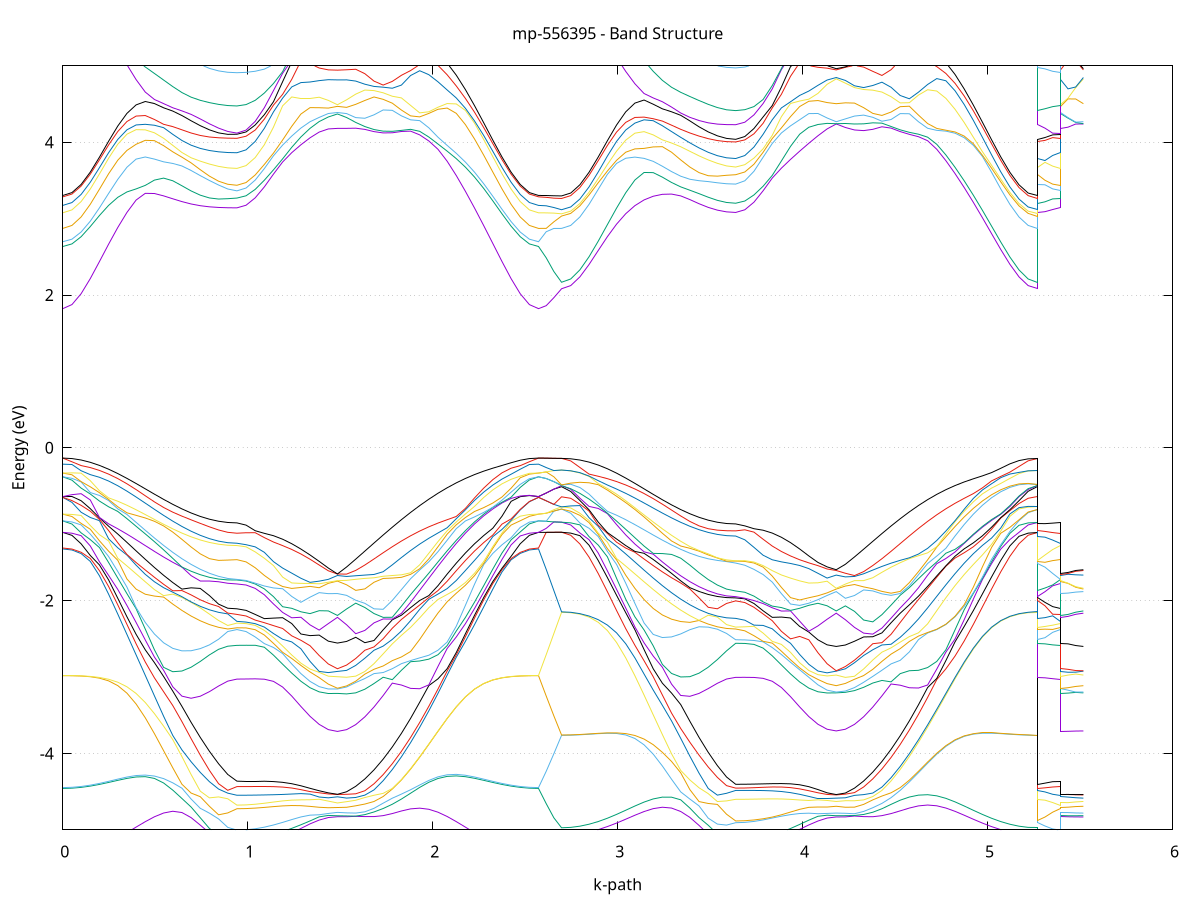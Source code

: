 set title 'mp-556395 - Band Structure'
set xlabel 'k-path'
set ylabel 'Energy (eV)'
set grid y
set yrange [-5:5]
set terminal png size 800,600
set output 'mp-556395_bands_gnuplot.png'
plot '-' using 1:2 with lines notitle, '-' using 1:2 with lines notitle, '-' using 1:2 with lines notitle, '-' using 1:2 with lines notitle, '-' using 1:2 with lines notitle, '-' using 1:2 with lines notitle, '-' using 1:2 with lines notitle, '-' using 1:2 with lines notitle, '-' using 1:2 with lines notitle, '-' using 1:2 with lines notitle, '-' using 1:2 with lines notitle, '-' using 1:2 with lines notitle, '-' using 1:2 with lines notitle, '-' using 1:2 with lines notitle, '-' using 1:2 with lines notitle, '-' using 1:2 with lines notitle, '-' using 1:2 with lines notitle, '-' using 1:2 with lines notitle, '-' using 1:2 with lines notitle, '-' using 1:2 with lines notitle, '-' using 1:2 with lines notitle, '-' using 1:2 with lines notitle, '-' using 1:2 with lines notitle, '-' using 1:2 with lines notitle, '-' using 1:2 with lines notitle, '-' using 1:2 with lines notitle, '-' using 1:2 with lines notitle, '-' using 1:2 with lines notitle, '-' using 1:2 with lines notitle, '-' using 1:2 with lines notitle, '-' using 1:2 with lines notitle, '-' using 1:2 with lines notitle, '-' using 1:2 with lines notitle, '-' using 1:2 with lines notitle, '-' using 1:2 with lines notitle, '-' using 1:2 with lines notitle, '-' using 1:2 with lines notitle, '-' using 1:2 with lines notitle, '-' using 1:2 with lines notitle, '-' using 1:2 with lines notitle, '-' using 1:2 with lines notitle, '-' using 1:2 with lines notitle, '-' using 1:2 with lines notitle, '-' using 1:2 with lines notitle, '-' using 1:2 with lines notitle, '-' using 1:2 with lines notitle, '-' using 1:2 with lines notitle, '-' using 1:2 with lines notitle, '-' using 1:2 with lines notitle, '-' using 1:2 with lines notitle, '-' using 1:2 with lines notitle, '-' using 1:2 with lines notitle, '-' using 1:2 with lines notitle, '-' using 1:2 with lines notitle, '-' using 1:2 with lines notitle, '-' using 1:2 with lines notitle, '-' using 1:2 with lines notitle, '-' using 1:2 with lines notitle, '-' using 1:2 with lines notitle, '-' using 1:2 with lines notitle, '-' using 1:2 with lines notitle, '-' using 1:2 with lines notitle, '-' using 1:2 with lines notitle, '-' using 1:2 with lines notitle, '-' using 1:2 with lines notitle, '-' using 1:2 with lines notitle, '-' using 1:2 with lines notitle, '-' using 1:2 with lines notitle, '-' using 1:2 with lines notitle, '-' using 1:2 with lines notitle, '-' using 1:2 with lines notitle, '-' using 1:2 with lines notitle, '-' using 1:2 with lines notitle, '-' using 1:2 with lines notitle, '-' using 1:2 with lines notitle, '-' using 1:2 with lines notitle, '-' using 1:2 with lines notitle, '-' using 1:2 with lines notitle, '-' using 1:2 with lines notitle, '-' using 1:2 with lines notitle, '-' using 1:2 with lines notitle, '-' using 1:2 with lines notitle, '-' using 1:2 with lines notitle, '-' using 1:2 with lines notitle, '-' using 1:2 with lines notitle, '-' using 1:2 with lines notitle, '-' using 1:2 with lines notitle, '-' using 1:2 with lines notitle, '-' using 1:2 with lines notitle, '-' using 1:2 with lines notitle, '-' using 1:2 with lines notitle, '-' using 1:2 with lines notitle, '-' using 1:2 with lines notitle, '-' using 1:2 with lines notitle, '-' using 1:2 with lines notitle, '-' using 1:2 with lines notitle, '-' using 1:2 with lines notitle, '-' using 1:2 with lines notitle, '-' using 1:2 with lines notitle, '-' using 1:2 with lines notitle, '-' using 1:2 with lines notitle, '-' using 1:2 with lines notitle, '-' using 1:2 with lines notitle, '-' using 1:2 with lines notitle, '-' using 1:2 with lines notitle, '-' using 1:2 with lines notitle, '-' using 1:2 with lines notitle, '-' using 1:2 with lines notitle, '-' using 1:2 with lines notitle, '-' using 1:2 with lines notitle, '-' using 1:2 with lines notitle, '-' using 1:2 with lines notitle, '-' using 1:2 with lines notitle, '-' using 1:2 with lines notitle, '-' using 1:2 with lines notitle, '-' using 1:2 with lines notitle, '-' using 1:2 with lines notitle, '-' using 1:2 with lines notitle, '-' using 1:2 with lines notitle, '-' using 1:2 with lines notitle, '-' using 1:2 with lines notitle, '-' using 1:2 with lines notitle, '-' using 1:2 with lines notitle, '-' using 1:2 with lines notitle, '-' using 1:2 with lines notitle, '-' using 1:2 with lines notitle, '-' using 1:2 with lines notitle, '-' using 1:2 with lines notitle
0.000000 -13.230239
0.049552 -13.225839
0.099103 -13.212539
0.148655 -13.190539
0.198207 -13.160139
0.247758 -13.121839
0.297310 -13.076239
0.346862 -13.024039
0.396413 -12.966139
0.445965 -12.903439
0.495516 -12.837239
0.545068 -12.769039
0.594620 -12.700139
0.644171 -12.632539
0.693723 -12.568139
0.743275 -12.509139
0.792826 -12.458039
0.842378 -12.417939
0.891930 -12.391939
0.941481 -12.382939
0.941481 -12.382939
0.990896 -12.380539
1.040311 -12.373339
1.089726 -12.361739
1.139141 -12.346039
1.188556 -12.326839
1.237971 -12.304739
1.287386 -12.280639
1.336801 -12.255539
1.386216 -12.230639
1.435631 -12.207639
1.485046 -12.191739
1.485046 -12.191739
1.534461 -12.209239
1.583876 -12.238639
1.633290 -12.275939
1.682705 -12.320539
1.732120 -12.371939
1.781535 -12.429439
1.830950 -12.491939
1.880365 -12.558439
1.929780 -12.627639
1.979195 -12.698139
2.028610 -12.768639
2.078025 -12.837839
2.127440 -12.904339
2.176855 -12.967139
2.226270 -13.024939
2.275685 -13.077039
2.325100 -13.122439
2.374515 -13.160539
2.423930 -13.190739
2.473345 -13.212639
2.522760 -13.225839
2.572174 -13.230239
2.572174 -13.230239
2.613717 -13.229739
2.655259 -13.228739
2.696801 -13.228139
2.696801 -13.228139
2.746352 -13.223739
2.795904 -13.210439
2.845456 -13.188539
2.895007 -13.158239
2.944559 -13.120039
2.994111 -13.074539
3.043662 -13.022539
3.093214 -12.964739
3.142765 -12.902239
3.192317 -12.836239
3.241869 -12.768239
3.291420 -12.699639
3.340972 -12.632239
3.390524 -12.567939
3.440075 -12.509139
3.489627 -12.458139
3.539179 -12.418039
3.588730 -12.391939
3.638282 -12.382839
3.638282 -12.382839
3.687697 -12.380439
3.737112 -12.373339
3.786527 -12.361739
3.835942 -12.346039
3.885357 -12.326839
3.934772 -12.304739
3.984187 -12.280639
4.033601 -12.255539
4.083016 -12.230739
4.132431 -12.207639
4.181846 -12.191739
4.181846 -12.191739
4.231261 -12.209239
4.280676 -12.238639
4.330091 -12.275939
4.379506 -12.320539
4.428921 -12.371839
4.478336 -12.429239
4.527751 -12.491739
4.577166 -12.558039
4.626581 -12.627139
4.675996 -12.697439
4.725411 -12.767739
4.774826 -12.836739
4.824241 -12.903139
4.873656 -12.965739
4.923071 -13.023439
4.972485 -13.075339
5.021900 -13.120639
5.071315 -13.158639
5.120730 -13.188739
5.170145 -13.210539
5.219560 -13.223739
5.268975 -13.228139
5.268975 -12.382839
5.310517 -12.382839
5.352059 -12.382839
5.393601 -12.382939
5.393601 -12.191739
5.435143 -12.191739
5.476685 -12.191739
5.518228 -12.191739
e
0.000000 -13.081139
0.049552 -13.076839
0.099103 -13.064039
0.148655 -13.042939
0.198207 -13.013839
0.247758 -12.977239
0.297310 -12.933639
0.346862 -12.883939
0.396413 -12.828939
0.445965 -12.769839
0.495516 -12.707739
0.545068 -12.644139
0.594620 -12.580539
0.644171 -12.518739
0.693723 -12.460639
0.743275 -12.408239
0.792826 -12.363439
0.842378 -12.328739
0.891930 -12.306439
0.941481 -12.298639
0.941481 -12.298639
0.990896 -12.296639
1.040311 -12.290639
1.089726 -12.281039
1.139141 -12.268239
1.188556 -12.252839
1.237971 -12.235639
1.287386 -12.217939
1.336801 -12.201039
1.386216 -12.186839
1.435631 -12.178939
1.485046 -12.183439
1.485046 -12.183439
1.534461 -12.179039
1.583876 -12.190639
1.633290 -12.213939
1.682705 -12.246739
1.732120 -12.287839
1.781535 -12.336339
1.830950 -12.390839
1.880365 -12.450139
1.929780 -12.512939
1.979195 -12.577739
2.028610 -12.643239
2.078025 -12.707939
2.127440 -12.770539
2.176855 -12.829839
2.226270 -12.884839
2.275685 -12.934439
2.325100 -12.977739
2.374515 -13.014239
2.423930 -13.043139
2.473345 -13.064139
2.522760 -13.076839
2.572174 -13.081139
2.572174 -13.081139
2.613717 -13.087239
2.655259 -13.096839
2.696801 -13.100939
2.696801 -13.100939
2.746352 -13.096639
2.795904 -13.083539
2.845456 -13.061939
2.895007 -13.032139
2.944559 -12.994739
2.994111 -12.950139
3.043662 -12.899139
3.093214 -12.842739
3.142765 -12.781839
3.192317 -12.717939
3.241869 -12.652239
3.291420 -12.586439
3.340972 -12.522439
3.390524 -12.462139
3.440075 -12.408039
3.489627 -12.362439
3.539179 -12.327839
3.588730 -12.306339
3.638282 -12.299039
3.638282 -12.299039
3.687697 -12.297039
3.737112 -12.291039
3.786527 -12.281339
3.835942 -12.268439
3.885357 -12.252939
3.934772 -12.235739
3.984187 -12.217939
4.033601 -12.201039
4.083016 -12.186839
4.132431 -12.178939
4.181846 -12.183439
4.181846 -12.183439
4.231261 -12.179039
4.280676 -12.190639
4.330091 -12.214039
4.379506 -12.246939
4.428921 -12.288639
4.478336 -12.337839
4.527751 -12.393439
4.577166 -12.454139
4.626581 -12.518439
4.675996 -12.585039
4.725411 -12.652139
4.774826 -12.718639
4.824241 -12.782839
4.873656 -12.843739
4.923071 -12.900039
4.972485 -12.950839
5.021900 -12.995239
5.071315 -13.032539
5.120730 -13.062139
5.170145 -13.083639
5.219560 -13.096639
5.268975 -13.100939
5.268975 -12.299039
5.310517 -12.298939
5.352059 -12.298739
5.393601 -12.298639
5.393601 -12.183439
5.435143 -12.183439
5.476685 -12.183439
5.518228 -12.183439
e
0.000000 -12.996839
0.049552 -12.992539
0.099103 -12.979639
0.148655 -12.958339
0.198207 -12.929039
0.247758 -12.892039
0.297310 -12.848139
0.346862 -12.797839
0.396413 -12.742239
0.445965 -12.682339
0.495516 -12.619239
0.545068 -12.554439
0.594620 -12.489439
0.644171 -12.426039
0.693723 -12.366439
0.743275 -12.313339
0.792826 -12.270339
0.842378 -12.241439
0.891930 -12.226439
0.941481 -12.222039
0.941481 -12.222039
0.990896 -12.220339
1.040311 -12.215339
1.089726 -12.207539
1.139141 -12.197439
1.188556 -12.186039
1.237971 -12.174839
1.287386 -12.165539
1.336801 -12.160139
1.386216 -12.160039
1.435631 -12.164439
1.485046 -12.166039
1.485046 -12.166039
1.534461 -12.164039
1.583876 -12.158839
1.633290 -12.162539
1.682705 -12.180139
1.732120 -12.211439
1.781535 -12.253939
1.830950 -12.305139
1.880365 -12.362839
1.929780 -12.424939
1.979195 -12.489639
2.028610 -12.555339
2.078025 -12.620439
2.127440 -12.683539
2.176855 -12.743439
2.226270 -12.798839
2.275685 -12.848839
2.325100 -12.892639
2.374515 -12.929339
2.423930 -12.958539
2.473345 -12.979739
2.522760 -12.992539
2.572174 -12.996839
2.572174 -12.996839
2.613717 -12.983739
2.655259 -12.952839
2.696801 -12.923239
2.696801 -12.923239
2.746352 -12.919139
2.795904 -12.907039
2.845456 -12.887139
2.895007 -12.859639
2.944559 -12.825239
2.994111 -12.784339
3.043662 -12.738039
3.093214 -12.687039
3.142765 -12.632739
3.192317 -12.576339
3.241869 -12.519339
3.291420 -12.463239
3.340972 -12.409439
3.390524 -12.359639
3.440075 -12.315039
3.489627 -12.277039
3.539179 -12.246839
3.588730 -12.226639
3.638282 -12.219239
3.638282 -12.219239
3.687697 -12.217639
3.737112 -12.213039
3.786527 -12.205639
3.835942 -12.196039
3.885357 -12.185239
3.934772 -12.174439
3.984187 -12.165439
4.033601 -12.160139
4.083016 -12.160039
4.132431 -12.164439
4.181846 -12.166039
4.181846 -12.166039
4.231261 -12.164039
4.280676 -12.158839
4.330091 -12.162339
4.379506 -12.178939
4.428921 -12.207639
4.478336 -12.245839
4.527751 -12.291439
4.577166 -12.342639
4.626581 -12.398039
4.675996 -12.456039
4.725411 -12.515339
4.774826 -12.574539
4.824241 -12.632239
4.873656 -12.687239
4.923071 -12.738539
4.972485 -12.784939
5.021900 -12.825639
5.071315 -12.860039
5.120730 -12.887339
5.170145 -12.907139
5.219560 -12.919239
5.268975 -12.923239
5.268975 -12.219239
5.310517 -12.220039
5.352059 -12.221339
5.393601 -12.222039
5.393601 -12.166039
5.435143 -12.166039
5.476685 -12.166039
5.518228 -12.166039
e
0.000000 -12.762439
0.049552 -12.758739
0.099103 -12.747639
0.148655 -12.729339
0.198207 -12.704239
0.247758 -12.672939
0.297310 -12.636039
0.346862 -12.594639
0.396413 -12.549839
0.445965 -12.502739
0.495516 -12.454639
0.545068 -12.406939
0.594620 -12.361139
0.644171 -12.318339
0.693723 -12.279739
0.743275 -12.245839
0.792826 -12.215739
0.842378 -12.188039
0.891930 -12.164739
0.941481 -12.153439
0.941481 -12.153439
0.990896 -12.152139
1.040311 -12.148239
1.089726 -12.142139
1.139141 -12.134239
1.188556 -12.125139
1.237971 -12.115639
1.287386 -12.106539
1.336801 -12.098339
1.386216 -12.091639
1.435631 -12.086939
1.485046 -12.085139
1.485046 -12.085139
1.534461 -12.087139
1.583876 -12.093339
1.633290 -12.103739
1.682705 -12.119439
1.732120 -12.142139
1.781535 -12.172039
1.830950 -12.208239
1.880365 -12.250039
1.929780 -12.296039
1.979195 -12.345339
2.028610 -12.396439
2.078025 -12.448139
2.127440 -12.499139
2.176855 -12.548139
2.226270 -12.594239
2.275685 -12.636139
2.325100 -12.673139
2.374515 -12.704539
2.423930 -12.729539
2.473345 -12.747739
2.522760 -12.758739
2.572174 -12.762439
2.572174 -12.762439
2.613717 -12.810639
2.655259 -12.860539
2.696801 -12.895939
2.696801 -12.895939
2.746352 -12.891739
2.795904 -12.879539
2.845456 -12.859239
2.895007 -12.831339
2.944559 -12.796239
2.994111 -12.754439
3.043662 -12.706739
3.093214 -12.653939
3.142765 -12.596839
3.192317 -12.536739
3.241869 -12.474739
3.291420 -12.412239
3.340972 -12.351039
3.390524 -12.292939
3.440075 -12.240239
3.489627 -12.196539
3.539179 -12.171239
3.588730 -12.165039
3.638282 -12.164239
3.638282 -12.164139
3.687697 -12.162539
3.737112 -12.157739
3.786527 -12.150139
3.835942 -12.140339
3.885357 -12.129139
3.934772 -12.117739
3.984187 -12.107239
4.033601 -12.098439
4.083016 -12.091639
4.132431 -12.086939
4.181846 -12.085139
4.181846 -12.085139
4.231261 -12.087139
4.280676 -12.093339
4.330091 -12.104539
4.379506 -12.124139
4.428921 -12.154639
4.478336 -12.195039
4.527751 -12.243439
4.577166 -12.297839
4.626581 -12.356139
4.675996 -12.416839
4.725411 -12.478539
4.774826 -12.539739
4.824241 -12.599139
4.873656 -12.655539
4.923071 -12.707939
4.972485 -12.755339
5.021900 -12.796739
5.071315 -12.831739
5.120730 -12.859439
5.170145 -12.879639
5.219560 -12.891839
5.268975 -12.895939
5.268975 -12.164239
5.310517 -12.162039
5.352059 -12.156839
5.393601 -12.153439
5.393601 -12.085139
5.435143 -12.085139
5.476685 -12.085139
5.518228 -12.085139
e
0.000000 -12.751839
0.049552 -12.748039
0.099103 -12.736939
0.148655 -12.718439
0.198207 -12.693139
0.247758 -12.661239
0.297310 -12.623439
0.346862 -12.580239
0.396413 -12.532539
0.445965 -12.481139
0.495516 -12.427139
0.545068 -12.372039
0.594620 -12.317239
0.644171 -12.264339
0.693723 -12.215639
0.743275 -12.173939
0.792826 -12.144439
0.842378 -12.131439
0.891930 -12.130839
0.941481 -12.134039
0.941481 -12.134039
0.990896 -12.132939
1.040311 -12.129639
1.089726 -12.124539
1.139141 -12.118039
1.188556 -12.110839
1.237971 -12.103339
1.287386 -12.095939
1.336801 -12.088839
1.386216 -12.082839
1.435631 -12.078639
1.485046 -12.077139
1.485046 -12.077139
1.534461 -12.078839
1.583876 -12.084239
1.633290 -12.093439
1.682705 -12.106339
1.732120 -12.124639
1.781535 -12.151839
1.830950 -12.188039
1.880365 -12.230939
1.929780 -12.278539
1.979195 -12.329239
2.028610 -12.381539
2.078025 -12.434239
2.127440 -12.486039
2.176855 -12.535739
2.226270 -12.582239
2.275685 -12.624539
2.325100 -12.661939
2.374515 -12.693439
2.423930 -12.718639
2.473345 -12.736939
2.522760 -12.748139
2.572174 -12.751839
2.572174 -12.751839
2.613717 -12.702039
2.655259 -12.647039
2.696801 -12.595739
2.696801 -12.595739
2.746352 -12.592439
2.795904 -12.582639
2.845456 -12.566439
2.895007 -12.544239
2.944559 -12.516839
2.994111 -12.484939
3.043662 -12.449539
3.093214 -12.411639
3.142765 -12.372339
3.192317 -12.333039
3.241869 -12.295139
3.291420 -12.259839
3.340972 -12.228539
3.390524 -12.202439
3.440075 -12.182039
3.489627 -12.166639
3.539179 -12.149139
3.588730 -12.130139
3.638282 -12.122939
3.638282 -12.122939
3.687697 -12.122139
3.737112 -12.119939
3.786527 -12.116539
3.835942 -12.112139
3.885357 -12.107039
3.934772 -12.101439
3.984187 -12.095339
4.033601 -12.088739
4.083016 -12.082839
4.132431 -12.078639
4.181846 -12.077139
4.181846 -12.077139
4.231261 -12.078839
4.280676 -12.084239
4.330091 -12.092839
4.379506 -12.102139
4.428921 -12.112939
4.478336 -12.128039
4.527751 -12.148839
4.577166 -12.175639
4.626581 -12.207939
4.675996 -12.244539
4.725411 -12.284239
4.774826 -12.325839
4.824241 -12.367839
4.873656 -12.409139
4.923071 -12.448439
4.972485 -12.484639
5.021900 -12.516939
5.071315 -12.544439
5.120730 -12.566539
5.170145 -12.582639
5.219560 -12.592439
5.268975 -12.595739
5.268975 -12.122939
5.310517 -12.125239
5.352059 -12.130639
5.393601 -12.134039
5.393601 -12.077139
5.435143 -12.077139
5.476685 -12.077139
5.518228 -12.077139
e
0.000000 -12.469039
0.049552 -12.466139
0.099103 -12.457539
0.148655 -12.443539
0.198207 -12.424339
0.247758 -12.400539
0.297310 -12.372939
0.346862 -12.342239
0.396413 -12.309439
0.445965 -12.275639
0.495516 -12.242039
0.545068 -12.209939
0.594620 -12.180539
0.644171 -12.154839
0.693723 -12.133339
0.743275 -12.115639
0.792826 -12.098739
0.842378 -12.080139
0.891930 -12.065139
0.941481 -12.059539
0.941481 -12.059539
0.990896 -12.058339
1.040311 -12.054739
1.089726 -12.048739
1.139141 -12.040339
1.188556 -12.029639
1.237971 -12.016839
1.287386 -12.002339
1.336801 -11.987339
1.386216 -11.973639
1.435631 -11.964439
1.485046 -11.961439
1.485046 -11.961439
1.534461 -11.965039
1.583876 -11.977939
1.633290 -11.999039
1.682705 -12.024039
1.732120 -12.049139
1.781535 -12.072239
1.830950 -12.094439
1.880365 -12.118239
1.929780 -12.144839
1.979195 -12.174339
2.028610 -12.206539
2.078025 -12.240439
2.127440 -12.275039
2.176855 -12.309439
2.226270 -12.342539
2.275685 -12.373239
2.325100 -12.400839
2.374515 -12.424539
2.423930 -12.443639
2.473345 -12.457639
2.522760 -12.466139
2.572174 -12.469039
2.572174 -12.469039
2.613717 -12.495739
2.655259 -12.541539
2.696801 -12.590139
2.696801 -12.590139
2.746352 -12.586839
2.795904 -12.576839
2.845456 -12.560439
2.895007 -12.538039
2.944559 -12.509839
2.994111 -12.476439
3.043662 -12.438639
3.093214 -12.397139
3.142765 -12.353039
3.192317 -12.307439
3.241869 -12.261939
3.291420 -12.217739
3.340972 -12.176639
3.390524 -12.140239
3.440075 -12.110339
3.489627 -12.088039
3.539179 -12.073539
3.588730 -12.065639
3.638282 -12.063239
3.638282 -12.063239
3.687697 -12.061839
3.737112 -12.057639
3.786527 -12.050939
3.835942 -12.041739
3.885357 -12.030339
3.934772 -12.017039
3.984187 -12.002439
4.033601 -11.987339
4.083016 -11.973639
4.132431 -11.964439
4.181846 -11.961439
4.181846 -11.961439
4.231261 -11.965039
4.280676 -11.977939
4.330091 -11.999139
4.379506 -12.024539
4.428921 -12.052039
4.478336 -12.081439
4.527751 -12.113339
4.577166 -12.148339
4.626581 -12.186639
4.675996 -12.227739
4.725411 -12.270639
4.774826 -12.314539
4.824241 -12.358239
4.873656 -12.400739
4.923071 -12.440939
4.972485 -12.477839
5.021900 -12.510539
5.071315 -12.538339
5.120730 -12.560639
5.170145 -12.576939
5.219560 -12.586839
5.268975 -12.590139
5.268975 -12.063239
5.310517 -12.062239
5.352059 -12.060439
5.393601 -12.059539
5.393601 -11.961439
5.435143 -11.961439
5.476685 -11.961439
5.518228 -11.961439
e
0.000000 -12.425239
0.049552 -12.422239
0.099103 -12.413339
0.148655 -12.398739
0.198207 -12.378739
0.247758 -12.353839
0.297310 -12.324739
0.346862 -12.292139
0.396413 -12.256939
0.445965 -12.220239
0.495516 -12.182939
0.545068 -12.146339
0.594620 -12.111639
0.644171 -12.080039
0.693723 -12.052739
0.743275 -12.030539
0.792826 -12.014139
0.842378 -12.003539
0.891930 -11.997839
0.941481 -11.996239
0.941481 -11.996239
0.990896 -11.995339
1.040311 -11.992939
1.089726 -11.989039
1.139141 -11.984039
1.188556 -11.978239
1.237971 -11.972039
1.287386 -11.965939
1.336801 -11.960039
1.386216 -11.954439
1.435631 -11.948739
1.485046 -11.945639
1.485046 -11.945639
1.534461 -11.948939
1.583876 -11.955139
1.633290 -11.962239
1.682705 -11.971739
1.732120 -11.984739
1.781535 -12.001739
1.830950 -12.023139
1.880365 -12.048939
1.929780 -12.078539
1.979195 -12.111539
2.028610 -12.146939
2.078025 -12.183739
2.127440 -12.221139
2.176855 -12.257739
2.226270 -12.292839
2.275685 -12.325239
2.325100 -12.354239
2.374515 -12.378939
2.423930 -12.398839
2.473345 -12.413439
2.522760 -12.422339
2.572174 -12.425239
2.572174 -12.425239
2.613717 -12.406539
2.655259 -12.385439
2.696801 -12.377539
2.696801 -12.377539
2.746352 -12.374739
2.795904 -12.366639
2.845456 -12.353339
2.895007 -12.335239
2.944559 -12.312739
2.994111 -12.286539
3.043662 -12.257439
3.093214 -12.226239
3.142765 -12.193939
3.192317 -12.161539
3.241869 -12.130239
3.291420 -12.100839
3.340972 -12.074339
3.390524 -12.051339
3.440075 -12.031939
3.489627 -12.016439
3.539179 -12.004839
3.588730 -11.997739
3.638282 -11.995339
3.638282 -11.995339
3.687697 -11.994539
3.737112 -11.992139
3.786527 -11.988439
3.835942 -11.983639
3.885357 -11.978039
3.934772 -11.971939
3.984187 -11.965839
4.033601 -11.960039
4.083016 -11.954439
4.132431 -11.948739
4.181846 -11.945639
4.181846 -11.945639
4.231261 -11.948939
4.280676 -11.955139
4.330091 -11.962239
4.379506 -11.971639
4.428921 -11.984139
4.478336 -12.000039
4.527751 -12.019539
4.577166 -12.042539
4.626581 -12.068639
4.675996 -12.097539
4.725411 -12.128539
4.774826 -12.160939
4.824241 -12.193939
4.873656 -12.226539
4.923071 -12.257839
4.972485 -12.286939
5.021900 -12.313039
5.071315 -12.335439
5.120730 -12.353439
5.170145 -12.366739
5.219560 -12.374839
5.268975 -12.377539
5.268975 -11.995339
5.310517 -11.995539
5.352059 -11.995939
5.393601 -11.996239
5.393601 -11.945639
5.435143 -11.945639
5.476685 -11.945639
5.518228 -11.945639
e
0.000000 -12.220539
0.049552 -12.217839
0.099103 -12.209939
0.148655 -12.196939
0.198207 -12.179339
0.247758 -12.157539
0.297310 -12.132139
0.346862 -12.104039
0.396413 -12.074039
0.445965 -12.043039
0.495516 -12.012339
0.545068 -11.982939
0.594620 -11.955839
0.644171 -11.932239
0.693723 -11.912739
0.743275 -11.898039
0.792826 -11.888039
0.842378 -11.882139
0.891930 -11.879539
0.941481 -11.878839
0.941481 -11.878839
0.990896 -11.878439
1.040311 -11.877239
1.089726 -11.875639
1.139141 -11.873739
1.188556 -11.872039
1.237971 -11.871239
1.287386 -11.871539
1.336801 -11.873539
1.386216 -11.877239
1.435631 -11.881539
1.485046 -11.883739
1.485046 -11.883739
1.534461 -11.881239
1.583876 -11.875639
1.633290 -11.870539
1.682705 -11.868439
1.732120 -11.870639
1.781535 -11.877739
1.830950 -11.889939
1.880365 -11.906939
1.929780 -11.928439
1.979195 -11.953739
2.028610 -11.981939
2.078025 -12.012139
2.127440 -12.043239
2.176855 -12.074439
2.226270 -12.104439
2.275685 -12.132539
2.325100 -12.157839
2.374515 -12.179539
2.423930 -12.197139
2.473345 -12.210039
2.522760 -12.217839
2.572174 -12.220539
2.572174 -12.220539
2.613717 -12.221739
2.655259 -12.224339
2.696801 -12.225639
2.696801 -12.225639
2.746352 -12.222939
2.795904 -12.214939
2.845456 -12.201739
2.895007 -12.183839
2.944559 -12.161639
2.994111 -12.135839
3.043662 -12.107239
3.093214 -12.076739
3.142765 -12.045239
3.192317 -12.014039
3.241869 -11.984039
3.291420 -11.956539
3.340972 -11.932539
3.390524 -11.912839
3.440075 -11.897939
3.489627 -11.887839
3.539179 -11.882139
3.588730 -11.879539
3.638282 -11.878839
3.638282 -11.878839
3.687697 -11.878439
3.737112 -11.877339
3.786527 -11.875639
3.835942 -11.873739
3.885357 -11.872139
3.934772 -11.871239
3.984187 -11.871539
4.033601 -11.873539
4.083016 -11.877239
4.132431 -11.881539
4.181846 -11.883739
4.181846 -11.883739
4.231261 -11.881239
4.280676 -11.875639
4.330091 -11.870539
4.379506 -11.868539
4.428921 -11.870739
4.478336 -11.877839
4.527751 -11.890139
4.577166 -11.907339
4.626581 -11.929039
4.675996 -11.954639
4.725411 -11.983239
4.774826 -12.013839
4.824241 -12.045539
4.873656 -12.077139
4.923071 -12.107739
4.972485 -12.136239
5.021900 -12.161939
5.071315 -12.184039
5.120730 -12.201839
5.170145 -12.214939
5.219560 -12.222939
5.268975 -12.225639
5.268975 -11.878839
5.310517 -11.878839
5.352059 -11.878839
5.393601 -11.878839
5.393601 -11.883739
5.435143 -11.883739
5.476685 -11.883739
5.518228 -11.883739
e
0.000000 -6.589039
0.049552 -6.588539
0.099103 -6.587239
0.148655 -6.586939
0.198207 -6.588839
0.247758 -6.591539
0.297310 -6.594039
0.346862 -6.596039
0.396413 -6.597139
0.445965 -6.597039
0.495516 -6.595839
0.545068 -6.593439
0.594620 -6.590139
0.644171 -6.586339
0.693723 -6.582439
0.743275 -6.578939
0.792826 -6.576139
0.842378 -6.574139
0.891930 -6.572939
0.941481 -6.572539
0.941481 -6.572539
0.990896 -6.570539
1.040311 -6.564939
1.089726 -6.556239
1.139141 -6.545439
1.188556 -6.534039
1.237971 -6.524039
1.287386 -6.516839
1.336801 -6.513039
1.386216 -6.511539
1.435631 -6.511139
1.485046 -6.511039
1.485046 -6.511039
1.534461 -6.511039
1.583876 -6.511039
1.633290 -6.511239
1.682705 -6.511639
1.732120 -6.512539
1.781535 -6.514439
1.830950 -6.517439
1.880365 -6.521939
1.929780 -6.528439
1.979195 -6.537339
2.028610 -6.549839
2.078025 -6.562639
2.127440 -6.572839
2.176855 -6.580039
2.226270 -6.584439
2.275685 -6.586439
2.325100 -6.586739
2.374515 -6.585939
2.423930 -6.585739
2.473345 -6.587139
2.522760 -6.588539
2.572174 -6.589039
2.572174 -6.589039
2.613717 -6.589039
2.655259 -6.589039
2.696801 -6.589039
2.696801 -6.589039
2.746352 -6.588539
2.795904 -6.587239
2.845456 -6.586939
2.895007 -6.588839
2.944559 -6.591539
2.994111 -6.594139
3.043662 -6.596039
3.093214 -6.597139
3.142765 -6.597139
3.192317 -6.595839
3.241869 -6.593539
3.291420 -6.590139
3.340972 -6.586339
3.390524 -6.582439
3.440075 -6.578939
3.489627 -6.576139
3.539179 -6.574139
3.588730 -6.572939
3.638282 -6.572539
3.638282 -6.572539
3.687697 -6.570539
3.737112 -6.564939
3.786527 -6.556239
3.835942 -6.545439
3.885357 -6.534039
3.934772 -6.524039
3.984187 -6.516839
4.033601 -6.513039
4.083016 -6.511539
4.132431 -6.511139
4.181846 -6.511039
4.181846 -6.511039
4.231261 -6.511039
4.280676 -6.511039
4.330091 -6.511239
4.379506 -6.511639
4.428921 -6.512639
4.478336 -6.514439
4.527751 -6.517439
4.577166 -6.522039
4.626581 -6.528439
4.675996 -6.537339
4.725411 -6.549939
4.774826 -6.562639
4.824241 -6.572939
4.873656 -6.580039
4.923071 -6.584439
4.972485 -6.586439
5.021900 -6.586739
5.071315 -6.585939
5.120730 -6.585739
5.170145 -6.587139
5.219560 -6.588539
5.268975 -6.589039
5.268975 -6.572539
5.310517 -6.572539
5.352059 -6.572539
5.393601 -6.572539
5.393601 -6.511039
5.435143 -6.511039
5.476685 -6.511039
5.518228 -6.511039
e
0.000000 -6.577939
0.049552 -6.578639
0.099103 -6.579939
0.148655 -6.579839
0.198207 -6.576739
0.247758 -6.572239
0.297310 -6.567239
0.346862 -6.562239
0.396413 -6.557239
0.445965 -6.551939
0.495516 -6.545939
0.545068 -6.539239
0.594620 -6.532039
0.644171 -6.524839
0.693723 -6.518139
0.743275 -6.512839
0.792826 -6.508939
0.842378 -6.506339
0.891930 -6.504839
0.941481 -6.504339
0.941481 -6.504339
0.990896 -6.502739
1.040311 -6.498139
1.089726 -6.491539
1.139141 -6.485839
1.188556 -6.483639
1.237971 -6.483039
1.287386 -6.481739
1.336801 -6.479639
1.386216 -6.477339
1.435631 -6.475839
1.485046 -6.475339
1.485046 -6.475339
1.534461 -6.475739
1.583876 -6.477139
1.633290 -6.479339
1.682705 -6.482139
1.732120 -6.485739
1.781535 -6.490239
1.830950 -6.496139
1.880365 -6.504539
1.929780 -6.516239
1.979195 -6.529939
2.028610 -6.541339
2.078025 -6.550539
2.127440 -6.558539
2.176855 -6.565239
2.226270 -6.570439
2.275685 -6.574539
2.325100 -6.577839
2.374515 -6.580439
2.423930 -6.581439
2.473345 -6.580139
2.522760 -6.578639
2.572174 -6.577939
2.572174 -6.577939
2.613717 -6.577939
2.655259 -6.577939
2.696801 -6.577939
2.696801 -6.577939
2.746352 -6.578639
2.795904 -6.579939
2.845456 -6.579839
2.895007 -6.576839
2.944559 -6.572239
2.994111 -6.567239
3.043662 -6.562239
3.093214 -6.557239
3.142765 -6.551939
3.192317 -6.545939
3.241869 -6.539239
3.291420 -6.532039
3.340972 -6.524739
3.390524 -6.518139
3.440075 -6.512739
3.489627 -6.508839
3.539179 -6.506339
3.588730 -6.504939
3.638282 -6.504439
3.638282 -6.504439
3.687697 -6.502739
3.737112 -6.498139
3.786527 -6.491639
3.835942 -6.485839
3.885357 -6.483639
3.934772 -6.483039
3.984187 -6.481839
4.033601 -6.479639
4.083016 -6.477339
4.132431 -6.475839
4.181846 -6.475339
4.181846 -6.475339
4.231261 -6.475839
4.280676 -6.477139
4.330091 -6.479339
4.379506 -6.482139
4.428921 -6.485739
4.478336 -6.490239
4.527751 -6.496139
4.577166 -6.504539
4.626581 -6.516339
4.675996 -6.529939
4.725411 -6.541339
4.774826 -6.550639
4.824241 -6.558639
4.873656 -6.565239
4.923071 -6.570439
4.972485 -6.574639
5.021900 -6.577939
5.071315 -6.580439
5.120730 -6.581439
5.170145 -6.580139
5.219560 -6.578639
5.268975 -6.577939
5.268975 -6.504439
5.310517 -6.504439
5.352059 -6.504339
5.393601 -6.504339
5.393601 -6.475339
5.435143 -6.475339
5.476685 -6.475339
5.518228 -6.475339
e
0.000000 -6.577939
0.049552 -6.577039
0.099103 -6.574139
0.148655 -6.569539
0.198207 -6.563239
0.247758 -6.555539
0.297310 -6.546839
0.346862 -6.537339
0.396413 -6.527439
0.445965 -6.520939
0.495516 -6.517939
0.545068 -6.515239
0.594620 -6.512439
0.644171 -6.509439
0.693723 -6.506139
0.743275 -6.502539
0.792826 -6.499139
0.842378 -6.496339
0.891930 -6.494539
0.941481 -6.493939
0.941481 -6.493939
0.990896 -6.492239
1.040311 -6.487339
1.089726 -6.480439
1.139141 -6.473239
1.188556 -6.464439
1.237971 -6.454339
1.287386 -6.444939
1.336801 -6.437239
1.386216 -6.431939
1.435631 -6.428939
1.485046 -6.428139
1.485046 -6.428139
1.534461 -6.428839
1.583876 -6.430839
1.633290 -6.434439
1.682705 -6.440539
1.732120 -6.449139
1.781535 -6.459039
1.830950 -6.468939
1.880365 -6.478039
1.929780 -6.486239
1.979195 -6.495639
2.028610 -6.506639
2.078025 -6.516539
2.127440 -6.524939
2.176855 -6.532139
2.226270 -6.538739
2.275685 -6.546039
2.325100 -6.554339
2.374515 -6.562439
2.423930 -6.569139
2.473345 -6.574039
2.522760 -6.577039
2.572174 -6.577939
2.572174 -6.577939
2.613717 -6.577939
2.655259 -6.577939
2.696801 -6.577939
2.696801 -6.577939
2.746352 -6.577039
2.795904 -6.574139
2.845456 -6.569539
2.895007 -6.563239
2.944559 -6.555539
2.994111 -6.546839
3.043662 -6.537339
3.093214 -6.527439
3.142765 -6.520839
3.192317 -6.517839
3.241869 -6.515039
3.291420 -6.512239
3.340972 -6.509339
3.390524 -6.506139
3.440075 -6.502639
3.489627 -6.499239
3.539179 -6.496439
3.588730 -6.494639
3.638282 -6.494039
3.638282 -6.494039
3.687697 -6.492339
3.737112 -6.487439
3.786527 -6.480439
3.835942 -6.473239
3.885357 -6.464339
3.934772 -6.454339
3.984187 -6.444839
4.033601 -6.437239
4.083016 -6.431939
4.132431 -6.429039
4.181846 -6.428139
4.181846 -6.428139
4.231261 -6.428839
4.280676 -6.430839
4.330091 -6.434339
4.379506 -6.440439
4.428921 -6.449139
4.478336 -6.459039
4.527751 -6.468939
4.577166 -6.478039
4.626581 -6.486339
4.675996 -6.495639
4.725411 -6.506539
4.774826 -6.516539
4.824241 -6.524939
4.873656 -6.532139
4.923071 -6.538739
4.972485 -6.546039
5.021900 -6.554339
5.071315 -6.562439
5.120730 -6.569139
5.170145 -6.574039
5.219560 -6.577039
5.268975 -6.577939
5.268975 -6.494039
5.310517 -6.494039
5.352059 -6.493939
5.393601 -6.493939
5.393601 -6.428139
5.435143 -6.428139
5.476685 -6.428139
5.518228 -6.428139
e
0.000000 -6.547439
0.049552 -6.547439
0.099103 -6.547339
0.148655 -6.546939
0.198207 -6.545639
0.247758 -6.542939
0.297310 -6.538239
0.346862 -6.531539
0.396413 -6.525039
0.445965 -6.517539
0.495516 -6.507939
0.545068 -6.499039
0.594620 -6.490939
0.644171 -6.484039
0.693723 -6.478239
0.743275 -6.473539
0.792826 -6.470039
0.842378 -6.467539
0.891930 -6.466139
0.941481 -6.465639
0.941481 -6.465639
0.990896 -6.465839
1.040311 -6.466039
1.089726 -6.464639
1.139141 -6.458339
1.188556 -6.447139
1.237971 -6.434239
1.287386 -6.421739
1.336801 -6.411939
1.386216 -6.405939
1.435631 -6.401639
1.485046 -6.399439
1.485046 -6.399439
1.534461 -6.402639
1.583876 -6.410339
1.633290 -6.418739
1.682705 -6.425939
1.732120 -6.431439
1.781535 -6.436739
1.830950 -6.443139
1.880365 -6.452539
1.929780 -6.469039
1.979195 -6.484339
2.028610 -6.494639
2.078025 -6.503839
2.127440 -6.513339
2.176855 -6.522739
2.226270 -6.531439
2.275685 -6.538339
2.325100 -6.542839
2.374515 -6.545439
2.423930 -6.546839
2.473345 -6.547339
2.522760 -6.547439
2.572174 -6.547439
2.572174 -6.547439
2.613717 -6.547439
2.655259 -6.547439
2.696801 -6.547439
2.696801 -6.547439
2.746352 -6.547439
2.795904 -6.547339
2.845456 -6.546939
2.895007 -6.545639
2.944559 -6.542939
2.994111 -6.538239
3.043662 -6.531539
3.093214 -6.525039
3.142765 -6.517539
3.192317 -6.507939
3.241869 -6.499039
3.291420 -6.491039
3.340972 -6.484039
3.390524 -6.478239
3.440075 -6.473539
3.489627 -6.470039
3.539179 -6.467539
3.588730 -6.466139
3.638282 -6.465639
3.638282 -6.465639
3.687697 -6.465839
3.737112 -6.466039
3.786527 -6.464639
3.835942 -6.458439
3.885357 -6.447239
3.934772 -6.434339
3.984187 -6.421739
4.033601 -6.411939
4.083016 -6.405939
4.132431 -6.401739
4.181846 -6.399639
4.181846 -6.399639
4.231261 -6.402739
4.280676 -6.410339
4.330091 -6.418739
4.379506 -6.425939
4.428921 -6.431539
4.478336 -6.436839
4.527751 -6.443139
4.577166 -6.452439
4.626581 -6.468939
4.675996 -6.484239
4.725411 -6.494539
4.774826 -6.503839
4.824241 -6.513339
4.873656 -6.522639
4.923071 -6.531439
4.972485 -6.538339
5.021900 -6.542839
5.071315 -6.545439
5.120730 -6.546839
5.170145 -6.547339
5.219560 -6.547439
5.268975 -6.547439
5.268975 -6.465639
5.310517 -6.465639
5.352059 -6.465639
5.393601 -6.465639
5.393601 -6.399439
5.435143 -6.399539
5.476685 -6.399539
5.518228 -6.399639
e
0.000000 -6.547439
0.049552 -6.546339
0.099103 -6.543139
0.148655 -6.537839
0.198207 -6.532939
0.247758 -6.528939
0.297310 -6.525339
0.346862 -6.521139
0.396413 -6.513939
0.445965 -6.501139
0.495516 -6.484339
0.545068 -6.465339
0.594620 -6.448739
0.644171 -6.440439
0.693723 -6.436739
0.743275 -6.434939
0.792826 -6.433739
0.842378 -6.432839
0.891930 -6.432339
0.941481 -6.432139
0.941481 -6.432139
0.990896 -6.430639
1.040311 -6.426439
1.089726 -6.420539
1.139141 -6.415939
1.188556 -6.413939
1.237971 -6.411839
1.287386 -6.408639
1.336801 -6.403039
1.386216 -6.395039
1.435631 -6.388439
1.485046 -6.386539
1.485046 -6.386539
1.534461 -6.386039
1.583876 -6.384539
1.633290 -6.383939
1.682705 -6.385339
1.732120 -6.389439
1.781535 -6.399039
1.830950 -6.416939
1.880365 -6.439239
1.929780 -6.454139
1.979195 -6.464739
2.028610 -6.474139
2.078025 -6.482339
2.127440 -6.490839
2.176855 -6.501639
2.226270 -6.512039
2.275685 -6.520539
2.325100 -6.527139
2.374515 -6.532739
2.423930 -6.538239
2.473345 -6.543139
2.522760 -6.546339
2.572174 -6.547439
2.572174 -6.547439
2.613717 -6.547439
2.655259 -6.547439
2.696801 -6.547439
2.696801 -6.547439
2.746352 -6.546339
2.795904 -6.543139
2.845456 -6.537839
2.895007 -6.533039
2.944559 -6.529039
2.994111 -6.525339
3.043662 -6.521239
3.093214 -6.513939
3.142765 -6.501139
3.192317 -6.484339
3.241869 -6.465239
3.291420 -6.448239
3.340972 -6.440439
3.390524 -6.437539
3.440075 -6.435739
3.489627 -6.434139
3.539179 -6.432839
3.588730 -6.431839
3.638282 -6.431539
3.638282 -6.431539
3.687697 -6.430039
3.737112 -6.425739
3.786527 -6.419939
3.835942 -6.415639
3.885357 -6.413739
3.934772 -6.411739
3.984187 -6.408539
4.033601 -6.402939
4.083016 -6.394939
4.132431 -6.388439
4.181846 -6.386539
4.181846 -6.386539
4.231261 -6.386139
4.280676 -6.384639
4.330091 -6.384039
4.379506 -6.385239
4.428921 -6.389239
4.478336 -6.399139
4.527751 -6.417039
4.577166 -6.439139
4.626581 -6.454239
4.675996 -6.464739
4.725411 -6.474139
4.774826 -6.482439
4.824241 -6.491039
4.873656 -6.501839
4.923071 -6.512239
4.972485 -6.520639
5.021900 -6.527339
5.071315 -6.532839
5.120730 -6.538239
5.170145 -6.543239
5.219560 -6.546339
5.268975 -6.547439
5.268975 -6.431539
5.310517 -6.431639
5.352059 -6.432039
5.393601 -6.432139
5.393601 -6.386539
5.435143 -6.386539
5.476685 -6.386539
5.518228 -6.386539
e
0.000000 -6.545139
0.049552 -6.544039
0.099103 -6.541139
0.148655 -6.537139
0.198207 -6.530639
0.247758 -6.521839
0.297310 -6.511639
0.346862 -6.500439
0.396413 -6.488639
0.445965 -6.476539
0.495516 -6.464639
0.545068 -6.453339
0.594620 -6.443039
0.644171 -6.433839
0.693723 -6.425939
0.743275 -6.419539
0.792826 -6.414539
0.842378 -6.411039
0.891930 -6.409039
0.941481 -6.408339
0.941481 -6.408339
0.990896 -6.408839
1.040311 -6.409639
1.089726 -6.409339
1.139141 -6.405239
1.188556 -6.396839
1.237971 -6.387239
1.287386 -6.378039
1.336801 -6.370139
1.386216 -6.365839
1.435631 -6.369939
1.485046 -6.372139
1.485046 -6.372139
1.534461 -6.371339
1.583876 -6.371439
1.633290 -6.373939
1.682705 -6.378539
1.732120 -6.384539
1.781535 -6.390439
1.830950 -6.397739
1.880365 -6.411139
1.929780 -6.428139
1.979195 -6.444639
2.028610 -6.459739
2.078025 -6.473739
2.127440 -6.486039
2.176855 -6.495439
2.226270 -6.504339
2.275685 -6.513639
2.325100 -6.522639
2.374515 -6.530739
2.423930 -6.536839
2.473345 -6.541139
2.522760 -6.544039
2.572174 -6.545139
2.572174 -6.545139
2.613717 -6.545139
2.655259 -6.545139
2.696801 -6.545239
2.696801 -6.545239
2.746352 -6.544139
2.795904 -6.541239
2.845456 -6.537239
2.895007 -6.530639
2.944559 -6.521839
2.994111 -6.511639
3.043662 -6.500439
3.093214 -6.488639
3.142765 -6.476539
3.192317 -6.464639
3.241869 -6.453339
3.291420 -6.442939
3.340972 -6.433739
3.390524 -6.425939
3.440075 -6.419539
3.489627 -6.414639
3.539179 -6.411139
3.588730 -6.409039
3.638282 -6.408339
3.638282 -6.408339
3.687697 -6.408939
3.737112 -6.409739
3.786527 -6.409539
3.835942 -6.405239
3.885357 -6.396739
3.934772 -6.387139
3.984187 -6.377939
4.033601 -6.370139
4.083016 -6.366039
4.132431 -6.369939
4.181846 -6.372039
4.181846 -6.372039
4.231261 -6.371239
4.280676 -6.371439
4.330091 -6.374039
4.379506 -6.378839
4.428921 -6.384939
4.478336 -6.390239
4.527751 -6.397439
4.577166 -6.411139
4.626581 -6.428239
4.675996 -6.444839
4.725411 -6.459839
4.774826 -6.473839
4.824241 -6.486139
4.873656 -6.495439
4.923071 -6.504339
4.972485 -6.513639
5.021900 -6.522639
5.071315 -6.530739
5.120730 -6.536939
5.170145 -6.541139
5.219560 -6.544139
5.268975 -6.545239
5.268975 -6.408339
5.310517 -6.408339
5.352059 -6.408339
5.393601 -6.408339
5.393601 -6.372139
5.435143 -6.372139
5.476685 -6.372039
5.518228 -6.372039
e
0.000000 -6.511939
0.049552 -6.511539
0.099103 -6.510339
0.148655 -6.507939
0.198207 -6.503839
0.247758 -6.497639
0.297310 -6.489339
0.346862 -6.479639
0.396413 -6.470039
0.445965 -6.461739
0.495516 -6.454839
0.545068 -6.448039
0.594620 -6.439639
0.644171 -6.432439
0.693723 -6.424839
0.743275 -6.415939
0.792826 -6.407239
0.842378 -6.399939
0.891930 -6.395239
0.941481 -6.393539
0.941481 -6.393539
0.990896 -6.390939
1.040311 -6.383839
1.089726 -6.373539
1.139141 -6.361239
1.188556 -6.350439
1.237971 -6.350439
1.287386 -6.353239
1.336801 -6.357539
1.386216 -6.361139
1.435631 -6.358439
1.485046 -6.357139
1.485046 -6.357139
1.534461 -6.358239
1.583876 -6.360439
1.633290 -6.362539
1.682705 -6.365039
1.732120 -6.369239
1.781535 -6.376839
1.830950 -6.387339
1.880365 -6.395339
1.929780 -6.406739
1.979195 -6.424539
2.028610 -6.441639
2.078025 -6.456839
2.127440 -6.469639
2.176855 -6.480239
2.226270 -6.488639
2.275685 -6.495439
2.325100 -6.500939
2.374515 -6.505239
2.423930 -6.508339
2.473345 -6.510439
2.522760 -6.511539
2.572174 -6.511939
2.572174 -6.511939
2.613717 -6.511939
2.655259 -6.511939
2.696801 -6.511939
2.696801 -6.511939
2.746352 -6.511539
2.795904 -6.510339
2.845456 -6.507939
2.895007 -6.503839
2.944559 -6.497639
2.994111 -6.489339
3.043662 -6.479639
3.093214 -6.470039
3.142765 -6.461639
3.192317 -6.454639
3.241869 -6.447839
3.291420 -6.440139
3.340972 -6.432439
3.390524 -6.423939
3.440075 -6.415039
3.489627 -6.406739
3.539179 -6.400039
3.588730 -6.395739
3.638282 -6.394239
3.638282 -6.394239
3.687697 -6.391639
3.737112 -6.384339
3.786527 -6.373839
3.835942 -6.361539
3.885357 -6.351039
3.934772 -6.350639
3.984187 -6.353339
4.033601 -6.357439
4.083016 -6.360839
4.132431 -6.358239
4.181846 -6.356939
4.181846 -6.356939
4.231261 -6.358039
4.280676 -6.360239
4.330091 -6.362439
4.379506 -6.364839
4.428921 -6.369039
4.478336 -6.376839
4.527751 -6.387339
4.577166 -6.395139
4.626581 -6.406939
4.675996 -6.424539
4.725411 -6.441639
4.774826 -6.456739
4.824241 -6.469639
4.873656 -6.480239
4.923071 -6.488639
4.972485 -6.495439
5.021900 -6.500839
5.071315 -6.505239
5.120730 -6.508339
5.170145 -6.510439
5.219560 -6.511539
5.268975 -6.511939
5.268975 -6.394239
5.310517 -6.394139
5.352059 -6.393739
5.393601 -6.393539
5.393601 -6.357139
5.435143 -6.357139
5.476685 -6.357039
5.518228 -6.356939
e
0.000000 -6.511939
0.049552 -6.510739
0.099103 -6.507039
0.148655 -6.501039
0.198207 -6.492939
0.247758 -6.482839
0.297310 -6.471039
0.346862 -6.457939
0.396413 -6.443839
0.445965 -6.437139
0.495516 -6.433439
0.545068 -6.430939
0.594620 -6.424539
0.644171 -6.405839
0.693723 -6.381139
0.743275 -6.357239
0.792826 -6.349939
0.842378 -6.345339
0.891930 -6.342539
0.941481 -6.341639
0.941481 -6.341639
0.990896 -6.342039
1.040311 -6.343239
1.089726 -6.344839
1.139141 -6.346239
1.188556 -6.345639
1.237971 -6.335539
1.287386 -6.325239
1.336801 -6.317139
1.386216 -6.318539
1.435631 -6.321039
1.485046 -6.321939
1.485046 -6.321939
1.534461 -6.321239
1.583876 -6.320139
1.633290 -6.320039
1.682705 -6.322539
1.732120 -6.333939
1.781535 -6.352039
1.830950 -6.371139
1.880365 -6.388139
1.929780 -6.400139
1.979195 -6.407239
2.028610 -6.415639
2.078025 -6.424939
2.127440 -6.434839
2.176855 -6.445239
2.226270 -6.456939
2.275685 -6.469439
2.325100 -6.481639
2.374515 -6.492339
2.423930 -6.500839
2.473345 -6.507039
2.522760 -6.510739
2.572174 -6.511939
2.572174 -6.511939
2.613717 -6.511939
2.655259 -6.511939
2.696801 -6.511939
2.696801 -6.511939
2.746352 -6.510739
2.795904 -6.507039
2.845456 -6.501039
2.895007 -6.492939
2.944559 -6.482839
2.994111 -6.471039
3.043662 -6.457939
3.093214 -6.443839
3.142765 -6.436839
3.192317 -6.433339
3.241869 -6.430939
3.291420 -6.424539
3.340972 -6.406039
3.390524 -6.381839
3.440075 -6.357939
3.489627 -6.349839
3.539179 -6.345139
3.588730 -6.342239
3.638282 -6.341339
3.638282 -6.341339
3.687697 -6.341739
3.737112 -6.342939
3.786527 -6.344439
3.835942 -6.345839
3.885357 -6.344939
3.934772 -6.335239
3.984187 -6.324939
4.033601 -6.316639
4.083016 -6.318439
4.132431 -6.321039
4.181846 -6.322039
4.181846 -6.322039
4.231261 -6.321339
4.280676 -6.320139
4.330091 -6.319839
4.379506 -6.322239
4.428921 -6.333839
4.478336 -6.351939
4.527751 -6.371139
4.577166 -6.387939
4.626581 -6.399439
4.675996 -6.406639
4.725411 -6.415039
4.774826 -6.424439
4.824241 -6.434339
4.873656 -6.445039
4.923071 -6.456839
4.972485 -6.469439
5.021900 -6.481639
5.071315 -6.492339
5.120730 -6.500839
5.170145 -6.507039
5.219560 -6.510739
5.268975 -6.511939
5.268975 -6.341339
5.310517 -6.341339
5.352059 -6.341539
5.393601 -6.341639
5.393601 -6.321939
5.435143 -6.321939
5.476685 -6.322039
5.518228 -6.322039
e
0.000000 -6.464139
0.049552 -6.463339
0.099103 -6.461139
0.148655 -6.458339
0.198207 -6.456339
0.247758 -6.454639
0.297310 -6.452439
0.346862 -6.448839
0.396413 -6.443439
0.445965 -6.429239
0.495516 -6.414639
0.545068 -6.400439
0.594620 -6.387239
0.644171 -6.375339
0.693723 -6.365039
0.743275 -6.356539
0.792826 -6.337039
0.842378 -6.321939
0.891930 -6.312639
0.941481 -6.309739
0.941481 -6.309739
0.990896 -6.307939
1.040311 -6.303139
1.089726 -6.298839
1.139141 -6.300139
1.188556 -6.302539
1.237971 -6.305839
1.287386 -6.309739
1.336801 -6.312539
1.386216 -6.306839
1.435631 -6.301139
1.485046 -6.299039
1.485046 -6.299039
1.534461 -6.300939
1.583876 -6.305439
1.633290 -6.311939
1.682705 -6.320539
1.732120 -6.328439
1.781535 -6.339939
1.830950 -6.354939
1.880365 -6.371039
1.929780 -6.384739
1.979195 -6.394739
2.028610 -6.402039
2.078025 -6.408739
2.127440 -6.417239
2.176855 -6.428639
2.226270 -6.438439
2.275685 -6.445439
2.325100 -6.450439
2.374515 -6.454239
2.423930 -6.457839
2.473345 -6.461039
2.522760 -6.463339
2.572174 -6.464139
2.572174 -6.464139
2.613717 -6.464139
2.655259 -6.464239
2.696801 -6.464239
2.696801 -6.464239
2.746352 -6.463439
2.795904 -6.461239
2.845456 -6.458439
2.895007 -6.456339
2.944559 -6.454539
2.994111 -6.452239
3.043662 -6.448639
3.093214 -6.443039
3.142765 -6.429239
3.192317 -6.414639
3.241869 -6.400539
3.291420 -6.387339
3.340972 -6.375439
3.390524 -6.365139
3.440075 -6.356539
3.489627 -6.336639
3.539179 -6.319339
3.588730 -6.309739
3.638282 -6.308939
3.638282 -6.308939
3.687697 -6.307539
3.737112 -6.303839
3.786527 -6.301239
3.835942 -6.301539
3.885357 -6.303239
3.934772 -6.306139
3.984187 -6.309839
4.033601 -6.312939
4.083016 -6.306939
4.132431 -6.301239
4.181846 -6.299139
4.181846 -6.299139
4.231261 -6.301039
4.280676 -6.305639
4.330091 -6.312139
4.379506 -6.320839
4.428921 -6.328739
4.478336 -6.340139
4.527751 -6.355139
4.577166 -6.371139
4.626581 -6.384739
4.675996 -6.394639
4.725411 -6.402239
4.774826 -6.409239
4.824241 -6.417339
4.873656 -6.428239
4.923071 -6.438039
4.972485 -6.445139
5.021900 -6.450239
5.071315 -6.454239
5.120730 -6.457939
5.170145 -6.461239
5.219560 -6.463439
5.268975 -6.464239
5.268975 -6.308939
5.310517 -6.309239
5.352059 -6.309539
5.393601 -6.309739
5.393601 -6.299039
5.435143 -6.299139
5.476685 -6.299139
5.518228 -6.299139
e
0.000000 -6.453439
0.049552 -6.453339
0.099103 -6.452739
0.148655 -6.450739
0.198207 -6.446339
0.247758 -6.439939
0.297310 -6.433039
0.346862 -6.427839
0.396413 -6.424039
0.445965 -6.417839
0.495516 -6.404639
0.545068 -6.385439
0.594620 -6.362839
0.644171 -6.338539
0.693723 -6.319539
0.743275 -6.312839
0.792826 -6.308539
0.842378 -6.304439
0.891930 -6.300639
0.941481 -6.298539
0.941481 -6.298539
0.990896 -6.297939
1.040311 -6.297139
1.089726 -6.294639
1.139141 -6.286239
1.188556 -6.279739
1.237971 -6.274839
1.287386 -6.270239
1.336801 -6.267539
1.386216 -6.267239
1.435631 -6.268539
1.485046 -6.269239
1.485046 -6.269239
1.534461 -6.268639
1.583876 -6.267839
1.633290 -6.268439
1.682705 -6.272239
1.732120 -6.282339
1.781535 -6.298539
1.830950 -6.317239
1.880365 -6.333839
1.929780 -6.350639
1.979195 -6.368939
2.028610 -6.386139
2.078025 -6.401439
2.127440 -6.413839
2.176855 -6.422639
2.226270 -6.430839
2.275685 -6.438039
2.325100 -6.444239
2.374515 -6.448839
2.423930 -6.451539
2.473345 -6.452839
2.522760 -6.453339
2.572174 -6.453439
2.572174 -6.453439
2.613717 -6.453439
2.655259 -6.453439
2.696801 -6.453439
2.696801 -6.453439
2.746352 -6.453339
2.795904 -6.452739
2.845456 -6.450839
2.895007 -6.446539
2.944559 -6.440239
2.994111 -6.433439
3.043662 -6.427939
3.093214 -6.424039
3.142765 -6.417839
3.192317 -6.404639
3.241869 -6.385539
3.291420 -6.363039
3.340972 -6.339039
3.390524 -6.319439
3.440075 -6.312339
3.489627 -6.309839
3.539179 -6.308639
3.588730 -6.305339
3.638282 -6.301339
3.638282 -6.301339
3.687697 -6.300539
3.737112 -6.298239
3.786527 -6.293439
3.835942 -6.286839
3.885357 -6.281239
3.934772 -6.275639
3.984187 -6.270739
4.033601 -6.267739
4.083016 -6.267439
4.132431 -6.268639
4.181846 -6.269339
4.181846 -6.269339
4.231261 -6.268739
4.280676 -6.267939
4.330091 -6.268439
4.379506 -6.272339
4.428921 -6.282639
4.478336 -6.298939
4.527751 -6.317739
4.577166 -6.333639
4.626581 -6.350339
4.675996 -6.368939
4.725411 -6.386239
4.774826 -6.401539
4.824241 -6.414739
4.873656 -6.423939
4.923071 -6.431839
4.972485 -6.438939
5.021900 -6.444839
5.071315 -6.449139
5.120730 -6.451639
5.170145 -6.452839
5.219560 -6.453339
5.268975 -6.453439
5.268975 -6.301339
5.310517 -6.300639
5.352059 -6.299239
5.393601 -6.298539
5.393601 -6.269239
5.435143 -6.269239
5.476685 -6.269339
5.518228 -6.269339
e
0.000000 -6.453439
0.049552 -6.452339
0.099103 -6.448939
0.148655 -6.443439
0.198207 -6.435939
0.247758 -6.426639
0.297310 -6.415839
0.346862 -6.403839
0.396413 -6.391739
0.445965 -6.377639
0.495516 -6.364239
0.545068 -6.351239
0.594620 -6.338939
0.644171 -6.327639
0.693723 -6.317639
0.743275 -6.309139
0.792826 -6.302439
0.842378 -6.297639
0.891930 -6.294639
0.941481 -6.293639
0.941481 -6.293639
0.990896 -6.293539
1.040311 -6.291939
1.089726 -6.288139
1.139141 -6.283439
1.188556 -6.275639
1.237971 -6.264639
1.287386 -6.252239
1.336801 -6.240539
1.386216 -6.234739
1.435631 -6.232939
1.485046 -6.232239
1.485046 -6.232239
1.534461 -6.233239
1.583876 -6.236439
1.633290 -6.242039
1.682705 -6.253139
1.732120 -6.276039
1.781535 -6.297039
1.830950 -6.313939
1.880365 -6.330539
1.929780 -6.345439
1.979195 -6.357339
2.028610 -6.368939
2.078025 -6.380539
2.127440 -6.391639
2.176855 -6.400439
2.226270 -6.407139
2.275685 -6.415939
2.325100 -6.426139
2.374515 -6.435539
2.423930 -6.443239
2.473345 -6.448939
2.522760 -6.452339
2.572174 -6.453439
2.572174 -6.453439
2.613717 -6.453439
2.655259 -6.453439
2.696801 -6.453439
2.696801 -6.453439
2.746352 -6.452339
2.795904 -6.448939
2.845456 -6.443439
2.895007 -6.435939
2.944559 -6.426639
2.994111 -6.415839
3.043662 -6.403839
3.093214 -6.392039
3.142765 -6.377639
3.192317 -6.364239
3.241869 -6.351139
3.291420 -6.338739
3.340972 -6.327439
3.390524 -6.317539
3.440075 -6.309239
3.489627 -6.302639
3.539179 -6.297939
3.588730 -6.295139
3.638282 -6.294239
3.638282 -6.294239
3.687697 -6.294039
3.737112 -6.292839
3.786527 -6.289539
3.835942 -6.283539
3.885357 -6.274739
3.934772 -6.264139
3.984187 -6.252039
4.033601 -6.240339
4.083016 -6.234639
4.132431 -6.232939
4.181846 -6.232239
4.181846 -6.232239
4.231261 -6.233239
4.280676 -6.236639
4.330091 -6.242539
4.379506 -6.252739
4.428921 -6.275939
4.478336 -6.296839
4.527751 -6.313439
4.577166 -6.330539
4.626581 -6.345539
4.675996 -6.357039
4.725411 -6.368139
4.774826 -6.379439
4.824241 -6.390439
4.873656 -6.399539
4.923071 -6.406639
4.972485 -6.415839
5.021900 -6.426139
5.071315 -6.435539
5.120730 -6.443239
5.170145 -6.448939
5.219560 -6.452339
5.268975 -6.453439
5.268975 -6.294239
5.310517 -6.294039
5.352059 -6.293839
5.393601 -6.293639
5.393601 -6.232239
5.435143 -6.232239
5.476685 -6.232239
5.518228 -6.232239
e
0.000000 -6.410939
0.049552 -6.411039
0.099103 -6.411339
0.148655 -6.411739
0.198207 -6.412039
0.247758 -6.411739
0.297310 -6.409439
0.346862 -6.403139
0.396413 -6.390939
0.445965 -6.376339
0.495516 -6.357939
0.545068 -6.337539
0.594620 -6.320139
0.644171 -6.313839
0.693723 -6.304339
0.743275 -6.288439
0.792826 -6.282239
0.842378 -6.280639
0.891930 -6.280739
0.941481 -6.281339
0.941481 -6.281339
0.990896 -6.280239
1.040311 -6.277239
1.089726 -6.273039
1.139141 -6.267539
1.188556 -6.259839
1.237971 -6.250739
1.287386 -6.242039
1.336801 -6.236039
1.386216 -6.231939
1.435631 -6.228139
1.485046 -6.226839
1.485046 -6.226839
1.534461 -6.227839
1.583876 -6.230539
1.633290 -6.235839
1.682705 -6.249539
1.732120 -6.260039
1.781535 -6.273339
1.830950 -6.288039
1.880365 -6.301639
1.929780 -6.314239
1.979195 -6.328739
2.028610 -6.347239
2.078025 -6.364739
2.127440 -6.379039
2.176855 -6.391139
2.226270 -6.401839
2.275685 -6.407939
2.325100 -6.410239
2.374515 -6.411239
2.423930 -6.411439
2.473345 -6.411239
2.522760 -6.411039
2.572174 -6.410939
2.572174 -6.410939
2.613717 -6.410939
2.655259 -6.410939
2.696801 -6.410939
2.696801 -6.410939
2.746352 -6.411039
2.795904 -6.411339
2.845456 -6.411639
2.895007 -6.411839
2.944559 -6.411339
2.994111 -6.409139
3.043662 -6.403139
3.093214 -6.390939
3.142765 -6.376839
3.192317 -6.358539
3.241869 -6.338439
3.291420 -6.319739
3.340972 -6.310539
3.390524 -6.300039
3.440075 -6.282439
3.489627 -6.278839
3.539179 -6.277339
3.588730 -6.276539
3.638282 -6.276239
3.638282 -6.276239
3.687697 -6.274839
3.737112 -6.270839
3.786527 -6.265339
3.835942 -6.260239
3.885357 -6.255239
3.934772 -6.248739
3.984187 -6.241739
4.033601 -6.236539
4.083016 -6.232139
4.132431 -6.228139
4.181846 -6.226839
4.181846 -6.226839
4.231261 -6.227939
4.280676 -6.230339
4.330091 -6.234139
4.379506 -6.249739
4.428921 -6.259239
4.478336 -6.271939
4.527751 -6.287139
4.577166 -6.301039
4.626581 -6.313639
4.675996 -6.328239
4.725411 -6.346939
4.774826 -6.364339
4.824241 -6.378639
4.873656 -6.390839
4.923071 -6.401639
4.972485 -6.407639
5.021900 -6.410139
5.071315 -6.411139
5.120730 -6.411439
5.170145 -6.411239
5.219560 -6.411039
5.268975 -6.410939
5.268975 -6.276239
5.310517 -6.277539
5.352059 -6.280039
5.393601 -6.281339
5.393601 -6.226839
5.435143 -6.226839
5.476685 -6.226839
5.518228 -6.226839
e
0.000000 -6.410939
0.049552 -6.409739
0.099103 -6.406439
0.148655 -6.401039
0.198207 -6.393639
0.247758 -6.384539
0.297310 -6.373939
0.346862 -6.362039
0.396413 -6.349439
0.445965 -6.336239
0.495516 -6.322939
0.545068 -6.315539
0.594620 -6.307939
0.644171 -6.289939
0.693723 -6.279239
0.743275 -6.270839
0.792826 -6.260639
0.842378 -6.255739
0.891930 -6.252839
0.941481 -6.251839
0.941481 -6.251839
0.990896 -6.253039
1.040311 -6.253339
1.089726 -6.251439
1.139141 -6.246939
1.188556 -6.241239
1.237971 -6.236839
1.287386 -6.234039
1.336801 -6.228339
1.386216 -6.216339
1.435631 -6.206439
1.485046 -6.204739
1.485046 -6.204739
1.534461 -6.205739
1.583876 -6.213439
1.633290 -6.229239
1.682705 -6.241939
1.732120 -6.252239
1.781535 -6.259639
1.830950 -6.265339
1.880365 -6.276039
1.929780 -6.298739
1.979195 -6.319239
2.028610 -6.333539
2.078025 -6.345639
2.127440 -6.356739
2.176855 -6.366539
2.226270 -6.374739
2.275685 -6.381939
2.325100 -6.388639
2.374515 -6.395339
2.423930 -6.401539
2.473345 -6.406539
2.522760 -6.409739
2.572174 -6.410939
2.572174 -6.410939
2.613717 -6.410939
2.655259 -6.410839
2.696801 -6.410839
2.696801 -6.410839
2.746352 -6.409739
2.795904 -6.406439
2.845456 -6.401039
2.895007 -6.393639
2.944559 -6.384539
2.994111 -6.373939
3.043662 -6.362139
3.093214 -6.349439
3.142765 -6.336239
3.192317 -6.322939
3.241869 -6.315539
3.291420 -6.310339
3.340972 -6.296739
3.390524 -6.285939
3.440075 -6.278039
3.489627 -6.261539
3.539179 -6.255539
3.588730 -6.254539
3.638282 -6.255439
3.638282 -6.255439
3.687697 -6.256539
3.737112 -6.258139
3.786527 -6.258539
3.835942 -6.255439
3.885357 -6.249139
3.934772 -6.241739
3.984187 -6.235139
4.033601 -6.228039
4.083016 -6.216139
4.132431 -6.206239
4.181846 -6.204639
4.181846 -6.204639
4.231261 -6.205639
4.280676 -6.213539
4.330091 -6.230339
4.379506 -6.240839
4.428921 -6.251439
4.478336 -6.260039
4.527751 -6.265339
4.577166 -6.275039
4.626581 -6.298539
4.675996 -6.318839
4.725411 -6.332539
4.774826 -6.343939
4.824241 -6.354439
4.873656 -6.363739
4.923071 -6.372139
4.972485 -6.379939
5.021900 -6.387539
5.071315 -6.394839
5.120730 -6.401439
5.170145 -6.406539
5.219560 -6.409739
5.268975 -6.410839
5.268975 -6.255439
5.310517 -6.254239
5.352059 -6.252039
5.393601 -6.251839
5.393601 -6.204739
5.435143 -6.204739
5.476685 -6.204639
5.518228 -6.204639
e
0.000000 -6.383439
0.049552 -6.382739
0.099103 -6.380739
0.148655 -6.377439
0.198207 -6.372739
0.247758 -6.366539
0.297310 -6.358539
0.346862 -6.348939
0.396413 -6.337939
0.445965 -6.327339
0.495516 -6.319939
0.545068 -6.309939
0.594620 -6.297539
0.644171 -6.286039
0.693723 -6.275939
0.743275 -6.267439
0.792826 -6.258039
0.842378 -6.251639
0.891930 -6.250739
0.941481 -6.251039
0.941481 -6.251039
0.990896 -6.249439
1.040311 -6.247339
1.089726 -6.245039
1.139141 -6.242339
1.188556 -6.238939
1.237971 -6.233039
1.287386 -6.224239
1.336801 -6.214039
1.386216 -6.205539
1.435631 -6.200339
1.485046 -6.196339
1.485046 -6.196339
1.534461 -6.200739
1.583876 -6.208039
1.633290 -6.216139
1.682705 -6.225839
1.732120 -6.234239
1.781535 -6.241639
1.830950 -6.250439
1.880365 -6.267339
1.929780 -6.275139
1.979195 -6.282839
2.028610 -6.292039
2.078025 -6.303139
2.127440 -6.315839
2.176855 -6.329239
2.226270 -6.342539
2.275685 -6.354639
2.325100 -6.364739
2.374515 -6.372239
2.423930 -6.377439
2.473345 -6.380839
2.522760 -6.382739
2.572174 -6.383439
2.572174 -6.383439
2.613717 -6.382039
2.655259 -6.379039
2.696801 -6.377539
2.696801 -6.377539
2.746352 -6.376639
2.795904 -6.374139
2.845456 -6.369839
2.895007 -6.364039
2.944559 -6.356639
2.994111 -6.347639
3.043662 -6.337039
3.093214 -6.325539
3.142765 -6.320039
3.192317 -6.318239
3.241869 -6.309939
3.291420 -6.297539
3.340972 -6.286139
3.390524 -6.276039
3.440075 -6.267439
3.489627 -6.260539
3.539179 -6.254739
3.588730 -6.252439
3.638282 -6.251439
3.638282 -6.251439
3.687697 -6.250139
3.737112 -6.247639
3.786527 -6.244339
3.835942 -6.239839
3.885357 -6.234739
3.934772 -6.229739
3.984187 -6.223339
4.033601 -6.213939
4.083016 -6.205539
4.132431 -6.200539
4.181846 -6.196439
4.181846 -6.196439
4.231261 -6.200839
4.280676 -6.208439
4.330091 -6.217839
4.379506 -6.229439
4.428921 -6.238739
4.478336 -6.246539
4.527751 -6.255739
4.577166 -6.269839
4.626581 -6.275239
4.675996 -6.281539
4.725411 -6.289139
4.774826 -6.298239
4.824241 -6.308939
4.873656 -6.321239
4.923071 -6.333939
4.972485 -6.345739
5.021900 -6.355839
5.071315 -6.363839
5.120730 -6.369839
5.170145 -6.374139
5.219560 -6.376639
5.268975 -6.377539
5.268975 -6.251439
5.310517 -6.251539
5.352059 -6.251739
5.393601 -6.251039
5.393601 -6.196339
5.435143 -6.196339
5.476685 -6.196439
5.518228 -6.196439
e
0.000000 -6.311939
0.049552 -6.313339
0.099103 -6.314139
0.148655 -6.314339
0.198207 -6.313839
0.247758 -6.312839
0.297310 -6.311339
0.346862 -6.309339
0.396413 -6.306339
0.445965 -6.301239
0.495516 -6.292639
0.545068 -6.285439
0.594620 -6.281339
0.644171 -6.276439
0.693723 -6.263239
0.743275 -6.248639
0.792826 -6.238339
0.842378 -6.229539
0.891930 -6.223039
0.941481 -6.220739
0.941481 -6.220739
0.990896 -6.220439
1.040311 -6.219639
1.089726 -6.218039
1.139141 -6.215339
1.188556 -6.211239
1.237971 -6.206139
1.287386 -6.201239
1.336801 -6.197539
1.386216 -6.193539
1.435631 -6.187839
1.485046 -6.185139
1.485046 -6.185139
1.534461 -6.188039
1.583876 -6.194739
1.633290 -6.201639
1.682705 -6.209039
1.732120 -6.217639
1.781535 -6.228939
1.830950 -6.244739
1.880365 -6.251639
1.929780 -6.256739
1.979195 -6.262439
2.028610 -6.269539
2.078025 -6.277939
2.127440 -6.286639
2.176855 -6.294639
2.226270 -6.301339
2.275685 -6.306539
2.325100 -6.310239
2.374515 -6.312739
2.423930 -6.313939
2.473345 -6.314039
2.522760 -6.313339
2.572174 -6.311939
2.572174 -6.311939
2.613717 -6.311639
2.655259 -6.311639
2.696801 -6.311639
2.696801 -6.311639
2.746352 -6.311839
2.795904 -6.312339
2.845456 -6.313139
2.895007 -6.314239
2.944559 -6.315639
2.994111 -6.317139
3.043662 -6.318339
3.093214 -6.318139
3.142765 -6.309839
3.192317 -6.296539
3.241869 -6.286039
3.291420 -6.279739
3.340972 -6.273139
3.390524 -6.261839
3.440075 -6.248339
3.489627 -6.237139
3.539179 -6.228139
3.588730 -6.222339
3.638282 -6.220539
3.638282 -6.220539
3.687697 -6.220039
3.737112 -6.218739
3.786527 -6.216839
3.835942 -6.214239
3.885357 -6.210539
3.934772 -6.205839
3.984187 -6.201039
4.033601 -6.197339
4.083016 -6.193339
4.132431 -6.187739
4.181846 -6.184939
4.181846 -6.184939
4.231261 -6.187839
4.280676 -6.193939
4.330091 -6.198839
4.379506 -6.203539
4.428921 -6.210039
4.478336 -6.223539
4.527751 -6.243839
4.577166 -6.256439
4.626581 -6.263839
4.675996 -6.270639
4.725411 -6.277539
4.774826 -6.285039
4.824241 -6.292439
4.873656 -6.299139
4.923071 -6.304539
4.972485 -6.308339
5.021900 -6.310839
5.071315 -6.312039
5.120730 -6.312339
5.170145 -6.312139
5.219560 -6.311839
5.268975 -6.311639
5.268975 -6.220539
5.310517 -6.220539
5.352059 -6.220639
5.393601 -6.220739
5.393601 -6.185139
5.435143 -6.185139
5.476685 -6.185039
5.518228 -6.184939
e
0.000000 -6.311639
0.049552 -6.310539
0.099103 -6.307339
0.148655 -6.301939
0.198207 -6.296939
0.247758 -6.291639
0.297310 -6.286539
0.346862 -6.282739
0.396413 -6.280439
0.445965 -6.278439
0.495516 -6.274039
0.545068 -6.262739
0.594620 -6.246239
0.644171 -6.229839
0.693723 -6.215639
0.743275 -6.206739
0.792826 -6.204139
0.842378 -6.203339
0.891930 -6.203139
0.941481 -6.203139
0.941481 -6.203139
0.990896 -6.201639
1.040311 -6.197439
1.089726 -6.190639
1.139141 -6.181939
1.188556 -6.172339
1.237971 -6.163239
1.287386 -6.160239
1.336801 -6.160439
1.386216 -6.161039
1.435631 -6.162439
1.485046 -6.164539
1.485046 -6.164539
1.534461 -6.163639
1.583876 -6.166739
1.633290 -6.171939
1.682705 -6.177639
1.732120 -6.187739
1.781535 -6.204739
1.830950 -6.218139
1.880365 -6.227439
1.929780 -6.235839
1.979195 -6.244739
2.028610 -6.254439
2.078025 -6.264139
2.127440 -6.272639
2.176855 -6.279839
2.226270 -6.285939
2.275685 -6.291139
2.325100 -6.295839
2.374515 -6.300039
2.423930 -6.304039
2.473345 -6.307739
2.522760 -6.310539
2.572174 -6.311639
2.572174 -6.311639
2.613717 -6.311639
2.655259 -6.311639
2.696801 -6.311639
2.696801 -6.311639
2.746352 -6.310539
2.795904 -6.307239
2.845456 -6.301939
2.895007 -6.294739
2.944559 -6.292639
2.994111 -6.290139
3.043662 -6.287339
3.093214 -6.284239
3.142765 -6.280839
3.192317 -6.275739
3.241869 -6.264839
3.291420 -6.245839
3.340972 -6.222739
3.390524 -6.209339
3.440075 -6.206739
3.489627 -6.204539
3.539179 -6.202739
3.588730 -6.201339
3.638282 -6.200739
3.638282 -6.200739
3.687697 -6.199439
3.737112 -6.195539
3.786527 -6.189139
3.835942 -6.180839
3.885357 -6.171339
3.934772 -6.163939
3.984187 -6.162039
4.033601 -6.161539
4.083016 -6.161539
4.132431 -6.162339
4.181846 -6.164239
4.181846 -6.164239
4.231261 -6.163639
4.280676 -6.166939
4.330091 -6.173139
4.379506 -6.182339
4.428921 -6.195439
4.478336 -6.207139
4.527751 -6.214039
4.577166 -6.220839
4.626581 -6.228739
4.675996 -6.238439
4.725411 -6.251739
4.774826 -6.264739
4.824241 -6.275939
4.873656 -6.284839
4.923071 -6.291039
4.972485 -6.295139
5.021900 -6.297639
5.071315 -6.299739
5.120730 -6.303139
5.170145 -6.307439
5.219560 -6.310539
5.268975 -6.311639
5.268975 -6.200739
5.310517 -6.201339
5.352059 -6.202539
5.393601 -6.203139
5.393601 -6.164539
5.435143 -6.164439
5.476685 -6.164339
5.518228 -6.164239
e
0.000000 -6.311639
0.049552 -6.309339
0.099103 -6.306039
0.148655 -6.301839
0.198207 -6.294739
0.247758 -6.285939
0.297310 -6.275639
0.346862 -6.264339
0.396413 -6.254439
0.445965 -6.245939
0.495516 -6.235639
0.545068 -6.223639
0.594620 -6.210039
0.644171 -6.198539
0.693723 -6.193939
0.743275 -6.183439
0.792826 -6.175739
0.842378 -6.171839
0.891930 -6.169539
0.941481 -6.168739
0.941481 -6.168739
0.990896 -6.168639
1.040311 -6.168239
1.089726 -6.167439
1.139141 -6.165939
1.188556 -6.163139
1.237971 -6.159139
1.287386 -6.152939
1.336801 -6.151239
1.386216 -6.156639
1.435631 -6.161139
1.485046 -6.161439
1.485046 -6.161439
1.534461 -6.161839
1.583876 -6.161839
1.633290 -6.164939
1.682705 -6.172239
1.732120 -6.181039
1.781535 -6.186439
1.830950 -6.191539
1.880365 -6.200239
1.929780 -6.213839
1.979195 -6.227139
2.028610 -6.237339
2.078025 -6.244439
2.127440 -6.250339
2.176855 -6.256739
2.226270 -6.264839
2.275685 -6.274239
2.325100 -6.283939
2.374515 -6.292839
2.423930 -6.300239
2.473345 -6.305739
2.522760 -6.309339
2.572174 -6.311639
2.572174 -6.311639
2.613717 -6.310139
2.655259 -6.304539
2.696801 -6.298939
2.696801 -6.298939
2.746352 -6.298539
2.795904 -6.297539
2.845456 -6.296239
2.895007 -6.294639
2.944559 -6.285939
2.994111 -6.275639
3.043662 -6.264339
3.093214 -6.252439
3.142765 -6.240139
3.192317 -6.228139
3.241869 -6.216539
3.291420 -6.210839
3.340972 -6.208139
3.390524 -6.197339
3.440075 -6.181039
3.489627 -6.175739
3.539179 -6.171839
3.588730 -6.169539
3.638282 -6.168839
3.638282 -6.168839
3.687697 -6.169039
3.737112 -6.169439
3.786527 -6.169539
3.835942 -6.168739
3.885357 -6.166439
3.934772 -6.160939
3.984187 -6.151739
4.033601 -6.150439
4.083016 -6.156539
4.132431 -6.161539
4.181846 -6.162139
4.181846 -6.162139
4.231261 -6.162039
4.280676 -6.161639
4.330091 -6.164139
4.379506 -6.169539
4.428921 -6.176539
4.478336 -6.184039
4.527751 -6.193339
4.577166 -6.205639
4.626581 -6.220539
4.675996 -6.235839
4.725411 -6.247339
4.774826 -6.256939
4.824241 -6.264739
4.873656 -6.270539
4.923071 -6.275139
4.972485 -6.279339
5.021900 -6.284839
5.071315 -6.291339
5.120730 -6.295639
5.170145 -6.297539
5.219560 -6.298539
5.268975 -6.298939
5.268975 -6.168839
5.310517 -6.168839
5.352059 -6.168739
5.393601 -6.168739
5.393601 -6.161439
5.435143 -6.161639
5.476685 -6.161939
5.518228 -6.162139
e
0.000000 -6.271139
0.049552 -6.270939
0.099103 -6.270439
0.148655 -6.269539
0.198207 -6.268339
0.247758 -6.266839
0.297310 -6.264639
0.346862 -6.260739
0.396413 -6.252439
0.445965 -6.240139
0.495516 -6.228139
0.545068 -6.216539
0.594620 -6.205839
0.644171 -6.196239
0.693723 -6.187939
0.743275 -6.181039
0.792826 -6.163539
0.842378 -6.149139
0.891930 -6.142939
0.941481 -6.141139
0.941481 -6.141139
0.990896 -6.141839
1.040311 -6.143839
1.089726 -6.146739
1.139141 -6.150239
1.188556 -6.153439
1.237971 -6.154439
1.287386 -6.150039
1.336801 -6.144839
1.386216 -6.140139
1.435631 -6.137139
1.485046 -6.135039
1.485046 -6.135039
1.534461 -6.136339
1.583876 -6.141139
1.633290 -6.148239
1.682705 -6.156239
1.732120 -6.165639
1.781535 -6.176039
1.830950 -6.186939
1.880365 -6.195939
1.929780 -6.202139
1.979195 -6.209439
2.028610 -6.218439
2.078025 -6.228339
2.127440 -6.238039
2.176855 -6.246639
2.226270 -6.253839
2.275685 -6.259639
2.325100 -6.263939
2.374515 -6.267039
2.423930 -6.269139
2.473345 -6.270339
2.522760 -6.270939
2.572174 -6.271139
2.572174 -6.271139
2.613717 -6.271139
2.655259 -6.271139
2.696801 -6.271139
2.696801 -6.271139
2.746352 -6.274439
2.795904 -6.277039
2.845456 -6.277739
2.895007 -6.276339
2.944559 -6.272639
2.994111 -6.266439
3.043662 -6.257739
3.093214 -6.246839
3.142765 -6.234639
3.192317 -6.223239
3.241869 -6.215139
3.291420 -6.205839
3.340972 -6.196239
3.390524 -6.187939
3.440075 -6.180939
3.489627 -6.164239
3.539179 -6.150839
3.588730 -6.143939
3.638282 -6.141939
3.638282 -6.141939
3.687697 -6.142239
3.737112 -6.143339
3.786527 -6.145339
3.835942 -6.148239
3.885357 -6.150939
3.934772 -6.151639
3.984187 -6.148039
4.033601 -6.144339
4.083016 -6.139439
4.132431 -6.137539
4.181846 -6.136439
4.181846 -6.136439
4.231261 -6.136839
4.280676 -6.140539
4.330091 -6.147639
4.379506 -6.155339
4.428921 -6.162939
4.478336 -6.171239
4.527751 -6.179039
4.577166 -6.184939
4.626581 -6.189639
4.675996 -6.195239
4.725411 -6.207939
4.774826 -6.222639
4.824241 -6.235839
4.873656 -6.247839
4.923071 -6.258939
4.972485 -6.268639
5.021900 -6.275139
5.071315 -6.277839
5.120730 -6.278239
5.170145 -6.277039
5.219560 -6.274439
5.268975 -6.271139
5.268975 -6.141939
5.310517 -6.141739
5.352059 -6.141339
5.393601 -6.141139
5.393601 -6.135039
5.435143 -6.135439
5.476685 -6.136139
5.518228 -6.136439
e
0.000000 -6.271139
0.049552 -6.270039
0.099103 -6.266739
0.148655 -6.261439
0.198207 -6.254139
0.247758 -6.245139
0.297310 -6.234739
0.346862 -6.223039
0.396413 -6.210639
0.445965 -6.200839
0.495516 -6.197839
0.545068 -6.195039
0.594620 -6.192739
0.644171 -6.186239
0.693723 -6.168039
0.743275 -6.147139
0.792826 -6.127339
0.842378 -6.119339
0.891930 -6.116339
0.941481 -6.115339
0.941481 -6.115339
0.990896 -6.114939
1.040311 -6.113639
1.089726 -6.116039
1.139141 -6.122639
1.188556 -6.129739
1.237971 -6.136439
1.287386 -6.141839
1.336801 -6.141739
1.386216 -6.139039
1.435631 -6.135339
1.485046 -6.133939
1.485046 -6.133939
1.534461 -6.134739
1.583876 -6.133739
1.633290 -6.134039
1.682705 -6.138939
1.732120 -6.146139
1.781535 -6.152339
1.830950 -6.158239
1.880365 -6.164239
1.929780 -6.172239
1.979195 -6.187539
2.028610 -6.203039
2.078025 -6.215539
2.127440 -6.225339
2.176855 -6.233039
2.226270 -6.238739
2.275685 -6.243939
2.325100 -6.249639
2.374515 -6.255939
2.423930 -6.261939
2.473345 -6.266939
2.522760 -6.270039
2.572174 -6.271139
2.572174 -6.271139
2.613717 -6.271139
2.655259 -6.271139
2.696801 -6.271139
2.696801 -6.271139
2.746352 -6.270039
2.795904 -6.266739
2.845456 -6.261439
2.895007 -6.254139
2.944559 -6.245139
2.994111 -6.234739
3.043662 -6.223139
3.093214 -6.212639
3.142765 -6.205139
3.192317 -6.198739
3.241869 -6.193339
3.291420 -6.189239
3.340972 -6.184139
3.390524 -6.172339
3.440075 -6.148439
3.489627 -6.124339
3.539179 -6.119439
3.588730 -6.116339
3.638282 -6.115339
3.638282 -6.115339
3.687697 -6.115039
3.737112 -6.114039
3.786527 -6.116139
3.835942 -6.122839
3.885357 -6.130239
3.934772 -6.137339
3.984187 -6.143639
4.033601 -6.139839
4.083016 -6.138639
4.132431 -6.135039
4.181846 -6.133639
4.181846 -6.133639
4.231261 -6.134939
4.280676 -6.135939
4.330091 -6.138539
4.379506 -6.145539
4.428921 -6.154439
4.478336 -6.161139
4.527751 -6.166239
4.577166 -6.170639
4.626581 -6.174739
4.675996 -6.186739
4.725411 -6.195939
4.774826 -6.201439
4.824241 -6.207239
4.873656 -6.214339
4.923071 -6.223039
4.972485 -6.233039
5.021900 -6.243539
5.071315 -6.253139
5.120730 -6.261039
5.170145 -6.266739
5.219560 -6.270039
5.268975 -6.271139
5.268975 -6.115339
5.310517 -6.115339
5.352059 -6.115339
5.393601 -6.115339
5.393601 -6.133939
5.435143 -6.133939
5.476685 -6.133739
5.518228 -6.133639
e
0.000000 -6.200739
0.049552 -6.200939
0.099103 -6.201539
0.148655 -6.202739
0.198207 -6.204139
0.247758 -6.205439
0.297310 -6.206039
0.346862 -6.205339
0.396413 -6.203439
0.445965 -6.197739
0.495516 -6.184739
0.545068 -6.177239
0.594620 -6.172639
0.644171 -6.163839
0.693723 -6.151639
0.743275 -6.135039
0.792826 -6.124239
0.842378 -6.109439
0.891930 -6.107039
0.941481 -6.106239
0.941481 -6.106239
0.990896 -6.107339
1.040311 -6.110739
1.089726 -6.111639
1.139141 -6.115639
1.188556 -6.123139
1.237971 -6.130139
1.287386 -6.135539
1.336801 -6.135939
1.386216 -6.129139
1.435631 -6.126739
1.485046 -6.130239
1.485046 -6.130239
1.534461 -6.127939
1.583876 -6.125439
1.633290 -6.126539
1.682705 -6.128739
1.732120 -6.131739
1.781535 -6.136639
1.830950 -6.144239
1.880365 -6.153239
1.929780 -6.163239
1.979195 -6.169739
2.028610 -6.175039
2.078025 -6.180839
2.127440 -6.186239
2.176855 -6.190539
2.226270 -6.193039
2.275685 -6.194039
2.325100 -6.198639
2.374515 -6.201039
2.423930 -6.201639
2.473345 -6.201339
2.522760 -6.200939
2.572174 -6.200739
2.572174 -6.200739
2.613717 -6.220439
2.655259 -6.254239
2.696801 -6.269939
2.696801 -6.269939
2.746352 -6.265639
2.795904 -6.259839
2.845456 -6.253239
2.895007 -6.245939
2.944559 -6.237939
2.994111 -6.229439
3.043662 -6.220939
3.093214 -6.210639
3.142765 -6.197739
3.192317 -6.187539
3.241869 -6.183339
3.291420 -6.174739
3.340972 -6.162739
3.390524 -6.149439
3.440075 -6.135739
3.489627 -6.121739
3.539179 -6.109139
3.588730 -6.106739
3.638282 -6.105939
3.638282 -6.105939
3.687697 -6.107139
3.737112 -6.110539
3.786527 -6.111839
3.835942 -6.115339
3.885357 -6.122639
3.934772 -6.129539
3.984187 -6.135339
4.033601 -6.138539
4.083016 -6.131139
4.132431 -6.127539
4.181846 -6.128939
4.181846 -6.128939
4.231261 -6.127839
4.280676 -6.126539
4.330091 -6.125639
4.379506 -6.125939
4.428921 -6.128039
4.478336 -6.135239
4.527751 -6.144139
4.577166 -6.152239
4.626581 -6.166939
4.675996 -6.176339
4.725411 -6.182139
4.774826 -6.190339
4.824241 -6.199939
4.873656 -6.209939
4.923071 -6.220039
4.972485 -6.229639
5.021900 -6.238339
5.071315 -6.246239
5.120730 -6.253439
5.170145 -6.259939
5.219560 -6.265639
5.268975 -6.269939
5.268975 -6.105939
5.310517 -6.105939
5.352059 -6.106139
5.393601 -6.106239
5.393601 -6.130239
5.435143 -6.129839
5.476685 -6.129239
5.518228 -6.128939
e
0.000000 -6.200739
0.049552 -6.199439
0.099103 -6.195839
0.148655 -6.189839
0.198207 -6.186239
0.247758 -6.185839
0.297310 -6.183939
0.346862 -6.180739
0.396413 -6.177839
0.445965 -6.177839
0.495516 -6.178439
0.545068 -6.172039
0.594620 -6.160039
0.644171 -6.149039
0.693723 -6.139239
0.743275 -6.130939
0.792826 -6.113239
0.842378 -6.105239
0.891930 -6.092339
0.941481 -6.089639
0.941481 -6.089639
0.990896 -6.093339
1.040311 -6.099539
1.089726 -6.106639
1.139141 -6.107539
1.188556 -6.104139
1.237971 -6.101839
1.287386 -6.105839
1.336801 -6.112739
1.386216 -6.120039
1.435631 -6.122839
1.485046 -6.120539
1.485046 -6.120539
1.534461 -6.121939
1.583876 -6.123239
1.633290 -6.121139
1.682705 -6.120039
1.732120 -6.124639
1.781535 -6.132039
1.830950 -6.137039
1.880365 -6.142539
1.929780 -6.156839
1.979195 -6.165339
2.028610 -6.168939
2.078025 -6.169539
2.127440 -6.168939
2.176855 -6.175639
2.226270 -6.185239
2.275685 -6.192939
2.325100 -6.192739
2.374515 -6.191339
2.423930 -6.191939
2.473345 -6.196139
2.522760 -6.199539
2.572174 -6.200739
2.572174 -6.200739
2.613717 -6.200739
2.655259 -6.200739
2.696801 -6.200739
2.696801 -6.200739
2.746352 -6.200439
2.795904 -6.199539
2.845456 -6.198239
2.895007 -6.196639
2.944559 -6.195039
2.994111 -6.193539
3.043662 -6.192239
3.093214 -6.191039
3.142765 -6.189639
3.192317 -6.184739
3.241869 -6.172039
3.291420 -6.160039
3.340972 -6.148939
3.390524 -6.139239
3.440075 -6.130939
3.489627 -6.115039
3.539179 -6.105539
3.588730 -6.093939
3.638282 -6.090139
3.638282 -6.090139
3.687697 -6.093939
3.737112 -6.099939
3.786527 -6.106839
3.835942 -6.107539
3.885357 -6.103739
3.934772 -6.101839
3.984187 -6.106139
4.033601 -6.112539
4.083016 -6.118839
4.132431 -6.121539
4.181846 -6.120239
4.181846 -6.120239
4.231261 -6.121139
4.280676 -6.120939
4.330091 -6.119239
4.379506 -6.118439
4.428921 -6.124039
4.478336 -6.130639
4.527751 -6.137039
4.577166 -6.146839
4.626581 -6.156139
4.675996 -6.163439
4.725411 -6.168039
4.774826 -6.169439
4.824241 -6.168839
4.873656 -6.175539
4.923071 -6.182739
4.972485 -6.188439
5.021900 -6.192539
5.071315 -6.195639
5.120730 -6.197939
5.170145 -6.199539
5.219560 -6.200439
5.268975 -6.200739
5.268975 -6.090139
5.310517 -6.090039
5.352059 -6.089739
5.393601 -6.089639
5.393601 -6.120539
5.435143 -6.120439
5.476685 -6.120339
5.518228 -6.120239
e
0.000000 -6.183839
0.049552 -6.184039
0.099103 -6.184739
0.148655 -6.185639
0.198207 -6.181539
0.247758 -6.171339
0.297310 -6.170939
0.346862 -6.172039
0.396413 -6.171439
0.445965 -6.165939
0.495516 -6.157039
0.545068 -6.145439
0.594620 -6.135039
0.644171 -6.129339
0.693723 -6.123539
0.743275 -6.118039
0.792826 -6.112239
0.842378 -6.091939
0.891930 -6.090239
0.941481 -6.088239
0.941481 -6.088239
0.990896 -6.086339
1.040311 -6.084939
1.089726 -6.083939
1.139141 -6.083739
1.188556 -6.089339
1.237971 -6.094539
1.287386 -6.094039
1.336801 -6.091539
1.386216 -6.090039
1.435631 -6.089939
1.485046 -6.090439
1.485046 -6.090439
1.534461 -6.090639
1.583876 -6.093239
1.633290 -6.100139
1.682705 -6.108139
1.732120 -6.111439
1.781535 -6.111839
1.830950 -6.118239
1.880365 -6.136639
1.929780 -6.143739
1.979195 -6.148339
2.028610 -6.153339
2.078025 -6.159039
2.127440 -6.166139
2.176855 -6.167039
2.226270 -6.165439
2.275685 -6.168639
2.325100 -6.173139
2.374515 -6.180039
2.423930 -6.184639
2.473345 -6.184739
2.522760 -6.184039
2.572174 -6.183839
2.572174 -6.183839
2.613717 -6.200739
2.655259 -6.200739
2.696801 -6.200739
2.696801 -6.200739
2.746352 -6.199439
2.795904 -6.195839
2.845456 -6.189839
2.895007 -6.181539
2.944559 -6.171339
2.994111 -6.162439
3.043662 -6.164439
3.093214 -6.165039
3.142765 -6.162439
3.192317 -6.154539
3.241869 -6.140739
3.291420 -6.135239
3.340972 -6.129539
3.390524 -6.123639
3.440075 -6.118039
3.489627 -6.113039
3.539179 -6.092239
3.588730 -6.090639
3.638282 -6.089839
3.638282 -6.089839
3.687697 -6.087839
3.737112 -6.086939
3.786527 -6.086939
3.835942 -6.088239
3.885357 -6.091539
3.934772 -6.094639
3.984187 -6.092939
4.033601 -6.090539
4.083016 -6.089539
4.132431 -6.089939
4.181846 -6.090639
4.181846 -6.090639
4.231261 -6.090939
4.280676 -6.093639
4.330091 -6.100139
4.379506 -6.107439
4.428921 -6.109739
4.478336 -6.108739
4.527751 -6.114739
4.577166 -6.133739
4.626581 -6.145939
4.675996 -6.152239
4.725411 -6.156639
4.774826 -6.161039
4.824241 -6.167439
4.873656 -6.167239
4.923071 -6.164939
4.972485 -6.165439
5.021900 -6.174139
5.071315 -6.182739
5.120730 -6.190139
5.170145 -6.195939
5.219560 -6.199539
5.268975 -6.200739
5.268975 -6.089839
5.310517 -6.089439
5.352059 -6.088639
5.393601 -6.088239
5.393601 -6.090439
5.435143 -6.090539
5.476685 -6.090639
5.518228 -6.090639
e
0.000000 -6.163939
0.049552 -6.164639
0.099103 -6.166339
0.148655 -6.167939
0.198207 -6.169039
0.247758 -6.169839
0.297310 -6.159439
0.346862 -6.152439
0.396413 -6.150639
0.445965 -6.148139
0.495516 -6.144639
0.545068 -6.140239
0.594620 -6.131539
0.644171 -6.115839
0.693723 -6.101939
0.743275 -6.098139
0.792826 -6.094639
0.842378 -6.079439
0.891930 -6.070039
0.941481 -6.069539
0.941481 -6.069539
0.990896 -6.070539
1.040311 -6.073339
1.089726 -6.077739
1.139141 -6.082539
1.188556 -6.081739
1.237971 -6.079939
1.287386 -6.078339
1.336801 -6.079139
1.386216 -6.083539
1.435631 -6.088039
1.485046 -6.089339
1.485046 -6.089339
1.534461 -6.088339
1.583876 -6.086939
1.633290 -6.086539
1.682705 -6.087839
1.732120 -6.091039
1.781535 -6.096639
1.830950 -6.104939
1.880365 -6.113439
1.929780 -6.122839
1.979195 -6.131639
2.028610 -6.140339
2.078025 -6.148739
2.127440 -6.156139
2.176855 -6.161339
2.226270 -6.164639
2.275685 -6.162239
2.325100 -6.166039
2.374515 -6.168039
2.423930 -6.167739
2.473345 -6.166239
2.522760 -6.164639
2.572174 -6.163939
2.572174 -6.163939
2.613717 -6.151739
2.655259 -6.151739
2.696801 -6.151739
2.696801 -6.151739
2.746352 -6.152139
2.795904 -6.153239
2.845456 -6.155039
2.895007 -6.157339
2.944559 -6.159839
2.994111 -6.159339
3.043662 -6.152239
3.093214 -6.150539
3.142765 -6.148039
3.192317 -6.144639
3.241869 -6.140339
3.291420 -6.123839
3.340972 -6.108439
3.390524 -6.101739
3.440075 -6.098039
3.489627 -6.094739
3.539179 -6.075139
3.588730 -6.069839
3.638282 -6.069339
3.638282 -6.069339
3.687697 -6.070239
3.737112 -6.072739
3.786527 -6.076239
3.835942 -6.079539
3.885357 -6.081039
3.934772 -6.080539
3.984187 -6.079539
4.033601 -6.080139
4.083016 -6.084039
4.132431 -6.088239
4.181846 -6.089339
4.181846 -6.089339
4.231261 -6.088139
4.280676 -6.086439
4.330091 -6.086239
4.379506 -6.088039
4.428921 -6.092239
4.478336 -6.099639
4.527751 -6.108139
4.577166 -6.114739
4.626581 -6.123539
4.675996 -6.131839
4.725411 -6.139939
4.774826 -6.147139
4.824241 -6.151939
4.873656 -6.154839
4.923071 -6.158339
4.972485 -6.162439
5.021900 -6.159739
5.071315 -6.157239
5.120730 -6.154939
5.170145 -6.153239
5.219560 -6.152139
5.268975 -6.151739
5.268975 -6.069339
5.310517 -6.069439
5.352059 -6.069539
5.393601 -6.069539
5.393601 -6.089339
5.435143 -6.089339
5.476685 -6.089339
5.518228 -6.089339
e
0.000000 -6.151739
0.049552 -6.152039
0.099103 -6.152839
0.148655 -6.153639
0.198207 -6.154039
0.247758 -6.153239
0.297310 -6.152939
0.346862 -6.145739
0.396413 -6.136739
0.445965 -6.126739
0.495516 -6.116439
0.545068 -6.113339
0.594620 -6.109839
0.644171 -6.105939
0.693723 -6.096639
0.743275 -6.075939
0.792826 -6.073339
0.842378 -6.071239
0.891930 -6.036439
0.941481 -6.024139
0.941481 -6.024139
0.990896 -6.026139
1.040311 -6.029539
1.089726 -6.033139
1.139141 -6.037639
1.188556 -6.045839
1.237971 -6.055039
1.287386 -6.063339
1.336801 -6.069139
1.386216 -6.070739
1.435631 -6.070539
1.485046 -6.070139
1.485046 -6.070139
1.534461 -6.070439
1.583876 -6.070239
1.633290 -6.069339
1.682705 -6.070539
1.732120 -6.076939
1.781535 -6.088939
1.830950 -6.101939
1.880365 -6.106339
1.929780 -6.107639
1.979195 -6.110939
2.028610 -6.118139
2.078025 -6.126439
2.127440 -6.134739
2.176855 -6.143039
2.226270 -6.151439
2.275685 -6.159739
2.325100 -6.159539
2.374515 -6.156939
2.423930 -6.154739
2.473345 -6.153039
2.522760 -6.152039
2.572174 -6.151739
2.572174 -6.151739
2.613717 -6.151739
2.655259 -6.151739
2.696801 -6.151739
2.696801 -6.151739
2.746352 -6.151939
2.795904 -6.152239
2.845456 -6.152639
2.895007 -6.153039
2.944559 -6.153239
2.994111 -6.152939
3.043662 -6.145939
3.093214 -6.137939
3.142765 -6.134039
3.192317 -6.128239
3.241869 -6.120839
3.291420 -6.110639
3.340972 -6.105739
3.390524 -6.093539
3.440075 -6.076139
3.489627 -6.073339
3.539179 -6.071239
3.588730 -6.034339
3.638282 -6.023539
3.638282 -6.023539
3.687697 -6.025239
3.737112 -6.028639
3.786527 -6.032039
3.835942 -6.036439
3.885357 -6.045539
3.934772 -6.054939
3.984187 -6.063139
4.033601 -6.068939
4.083016 -6.070739
4.132431 -6.070339
4.181846 -6.070039
4.181846 -6.070039
4.231261 -6.070339
4.280676 -6.070239
4.330091 -6.069239
4.379506 -6.070539
4.428921 -6.077339
4.478336 -6.089439
4.527751 -6.102139
4.577166 -6.105439
4.626581 -6.106039
4.675996 -6.109339
4.725411 -6.117639
4.774826 -6.126439
4.824241 -6.135739
4.873656 -6.143939
4.923071 -6.150239
4.972485 -6.152839
5.021900 -6.153339
5.071315 -6.153139
5.120730 -6.152739
5.170145 -6.152239
5.219560 -6.151939
5.268975 -6.151739
5.268975 -6.023539
5.310517 -6.023639
5.352059 -6.023939
5.393601 -6.024139
5.393601 -6.070139
5.435143 -6.070139
5.476685 -6.070039
5.518228 -6.070039
e
0.000000 -6.151739
0.049552 -6.151939
0.099103 -6.152239
0.148655 -6.152639
0.198207 -6.153039
0.247758 -6.153239
0.297310 -6.150339
0.346862 -6.144939
0.396413 -6.131539
0.445965 -6.119539
0.495516 -6.116139
0.545068 -6.105239
0.594620 -6.091139
0.644171 -6.082639
0.693723 -6.079139
0.743275 -6.070039
0.792826 -6.039739
0.842378 -6.024239
0.891930 -6.017139
0.941481 -6.016039
0.941481 -6.016039
0.990896 -6.014439
1.040311 -6.017439
1.089726 -6.025439
1.139141 -6.033439
1.188556 -6.037339
1.237971 -6.038939
1.287386 -6.038539
1.336801 -6.035239
1.386216 -6.029439
1.435631 -6.022739
1.485046 -6.018839
1.485046 -6.018839
1.534461 -6.022739
1.583876 -6.030539
1.633290 -6.040139
1.682705 -6.050139
1.732120 -6.059039
1.781535 -6.070039
1.830950 -6.081339
1.880365 -6.089439
1.929780 -6.096539
1.979195 -6.103639
2.028610 -6.109039
2.078025 -6.115339
2.127440 -6.124039
2.176855 -6.132739
2.226270 -6.139939
2.275685 -6.145239
2.325100 -6.148639
2.374515 -6.150739
2.423930 -6.151739
2.473345 -6.151939
2.522760 -6.151839
2.572174 -6.151739
2.572174 -6.151739
2.613717 -6.123239
2.655259 -6.123239
2.696801 -6.123239
2.696801 -6.123239
2.746352 -6.123339
2.795904 -6.123939
2.845456 -6.125839
2.895007 -6.129639
2.944559 -6.134339
2.994111 -6.137939
3.043662 -6.139239
3.093214 -6.131739
3.142765 -6.120439
3.192317 -6.116739
3.241869 -6.113439
3.291420 -6.109739
3.340972 -6.092239
3.390524 -6.079339
3.440075 -6.075039
3.489627 -6.050939
3.539179 -6.025339
3.588730 -6.017039
3.638282 -6.015839
3.638282 -6.015839
3.687697 -6.014539
3.737112 -6.017739
3.786527 -6.025839
3.835942 -6.034039
3.885357 -6.037239
3.934772 -6.038739
3.984187 -6.038339
4.033601 -6.035139
4.083016 -6.029439
4.132431 -6.022739
4.181846 -6.018839
4.181846 -6.018839
4.231261 -6.022739
4.280676 -6.030539
4.330091 -6.040339
4.379506 -6.050539
4.428921 -6.059539
4.478336 -6.070739
4.527751 -6.082139
4.577166 -6.090439
4.626581 -6.098339
4.675996 -6.107439
4.725411 -6.115539
4.774826 -6.124539
4.824241 -6.131539
4.873656 -6.136739
4.923071 -6.138939
4.972485 -6.137939
5.021900 -6.134539
5.071315 -6.129839
5.120730 -6.125739
5.170145 -6.123839
5.219560 -6.123339
5.268975 -6.123239
5.268975 -6.015839
5.310517 -6.015939
5.352059 -6.015939
5.393601 -6.016039
5.393601 -6.018839
5.435143 -6.018839
5.476685 -6.018839
5.518228 -6.018839
e
0.000000 -6.123239
0.049552 -6.123339
0.099103 -6.123439
0.148655 -6.123539
0.198207 -6.123539
0.247758 -6.123339
0.297310 -6.122839
0.346862 -6.121939
0.396413 -6.120339
0.445965 -6.115339
0.495516 -6.103139
0.545068 -6.092039
0.594620 -6.086339
0.644171 -6.074339
0.693723 -6.058739
0.743275 -6.043339
0.792826 -6.026339
0.842378 -6.020639
0.891930 -6.010039
0.941481 -6.007139
0.941481 -6.007139
0.990896 -6.008939
1.040311 -6.007539
1.089726 -6.002539
1.139141 -5.996639
1.188556 -5.990139
1.237971 -5.985239
1.287386 -5.987439
1.336801 -5.993239
1.386216 -5.999339
1.435631 -6.004939
1.485046 -6.008039
1.485046 -6.008039
1.534461 -6.005339
1.583876 -6.001839
1.633290 -6.000839
1.682705 -6.011739
1.732120 -6.036239
1.781535 -6.052739
1.830950 -6.064239
1.880365 -6.077839
1.929780 -6.090439
1.979195 -6.097939
2.028610 -6.101339
2.078025 -6.109039
2.127440 -6.115539
2.176855 -6.119439
2.226270 -6.121639
2.275685 -6.122739
2.325100 -6.123239
2.374515 -6.123339
2.423930 -6.123339
2.473345 -6.123339
2.522760 -6.123339
2.572174 -6.123239
2.572174 -6.123239
2.613717 -6.123239
2.655259 -6.123239
2.696801 -6.123239
2.696801 -6.123239
2.746352 -6.123339
2.795904 -6.123439
2.845456 -6.123539
2.895007 -6.123539
2.944559 -6.123339
2.994111 -6.122839
3.043662 -6.121839
3.093214 -6.120239
3.142765 -6.114539
3.192317 -6.100539
3.241869 -6.090239
3.291420 -6.086239
3.340972 -6.082739
3.390524 -6.062839
3.440075 -6.034439
3.489627 -6.026339
3.539179 -6.020539
3.588730 -6.007839
3.638282 -6.007139
3.638282 -6.007139
3.687697 -6.008939
3.737112 -6.007639
3.786527 -6.002539
3.835942 -5.996439
3.885357 -5.989639
3.934772 -5.984539
3.984187 -5.987239
4.033601 -5.993239
4.083016 -5.999439
4.132431 -6.005039
4.181846 -6.008239
4.181846 -6.008239
4.231261 -6.005439
4.280676 -6.001839
4.330091 -6.000839
4.379506 -6.012139
4.428921 -6.036339
4.478336 -6.053039
4.527751 -6.064639
4.577166 -6.078939
4.626581 -6.092339
4.675996 -6.099739
4.725411 -6.102339
4.774826 -6.103739
4.824241 -6.108539
4.873656 -6.113939
4.923071 -6.118139
4.972485 -6.120939
5.021900 -6.122539
5.071315 -6.123339
5.120730 -6.123639
5.170145 -6.123539
5.219560 -6.123339
5.268975 -6.123239
5.268975 -6.007139
5.310517 -6.007139
5.352059 -6.007139
5.393601 -6.007139
5.393601 -6.008039
5.435143 -6.008139
5.476685 -6.008139
5.518228 -6.008239
e
0.000000 -6.123239
0.049552 -6.123139
0.099103 -6.122639
0.148655 -6.121839
0.198207 -6.120639
0.247758 -6.119539
0.297310 -6.118239
0.346862 -6.116639
0.396413 -6.114239
0.445965 -6.110239
0.495516 -6.101039
0.545068 -6.090639
0.594620 -6.077539
0.644171 -6.056439
0.693723 -6.044539
0.743275 -6.034439
0.792826 -6.021539
0.842378 -6.009839
0.891930 -6.007839
0.941481 -5.990439
0.941481 -5.990439
0.990896 -5.988539
1.040311 -5.984039
1.089726 -5.978039
1.139141 -5.970939
1.188556 -5.968139
1.237971 -5.970739
1.287386 -5.965239
1.336801 -5.955439
1.386216 -5.946039
1.435631 -5.939539
1.485046 -5.937439
1.485046 -5.937439
1.534461 -5.939339
1.583876 -5.945439
1.633290 -5.966539
1.682705 -5.994539
1.732120 -6.006939
1.781535 -6.025739
1.830950 -6.048339
1.880365 -6.063339
1.929780 -6.074839
1.979195 -6.086439
2.028610 -6.098639
2.078025 -6.103039
2.127440 -6.108239
2.176855 -6.111839
2.226270 -6.114539
2.275685 -6.116839
2.325100 -6.118839
2.374515 -6.120539
2.423930 -6.121839
2.473345 -6.122739
2.522760 -6.123139
2.572174 -6.123239
2.572174 -6.123239
2.613717 -6.118239
2.655259 -6.108539
2.696801 -6.108539
2.696801 -6.108539
2.746352 -6.109539
2.795904 -6.112139
2.845456 -6.114939
2.895007 -6.116239
2.944559 -6.116039
2.994111 -6.114839
3.043662 -6.112739
3.093214 -6.109139
3.142765 -6.103139
3.192317 -6.093139
3.241869 -6.083639
3.291420 -6.069739
3.340972 -6.056439
3.390524 -6.044539
3.440075 -6.031239
3.489627 -6.017039
3.539179 -6.009839
3.588730 -6.005839
3.638282 -5.990239
3.638282 -5.990239
3.687697 -5.988639
3.737112 -5.984539
3.786527 -5.979139
3.835942 -5.972539
3.885357 -5.969339
3.934772 -5.971539
3.984187 -5.965539
4.033601 -5.955439
4.083016 -5.945939
4.132431 -5.939439
4.181846 -5.937339
4.181846 -5.937339
4.231261 -5.939239
4.280676 -5.945539
4.330091 -5.967639
4.379506 -5.993139
4.428921 -6.006339
4.478336 -6.026039
4.527751 -6.045839
4.577166 -6.062539
4.626581 -6.076139
4.675996 -6.088339
4.725411 -6.097539
4.774826 -6.103239
4.824241 -6.106239
4.873656 -6.110139
4.923071 -6.112439
4.972485 -6.114139
5.021900 -6.115239
5.071315 -6.115639
5.120730 -6.114639
5.170145 -6.112039
5.219560 -6.109539
5.268975 -6.108539
5.268975 -5.990239
5.310517 -5.990339
5.352059 -5.990439
5.393601 -5.990439
5.393601 -5.937439
5.435143 -5.937339
5.476685 -5.937339
5.518228 -5.937339
e
0.000000 -6.108539
0.049552 -6.108339
0.099103 -6.107639
0.148655 -6.106639
0.198207 -6.105339
0.247758 -6.103739
0.297310 -6.101939
0.346862 -6.099839
0.396413 -6.097439
0.445965 -6.094739
0.495516 -6.091239
0.545068 -6.083239
0.594620 -6.069639
0.644171 -6.056139
0.693723 -6.027639
0.743275 -6.016639
0.792826 -6.012839
0.842378 -5.989439
0.891930 -5.984139
0.941481 -5.965439
0.941481 -5.965439
0.990896 -5.963439
1.040311 -5.957639
1.089726 -5.956039
1.139141 -5.960939
1.188556 -5.960739
1.237971 -5.950739
1.287386 -5.938639
1.336801 -5.925739
1.386216 -5.915239
1.435631 -5.912439
1.485046 -5.911739
1.485046 -5.911739
1.534461 -5.913339
1.583876 -5.927239
1.633290 -5.957339
1.682705 -5.976439
1.732120 -5.998739
1.781535 -6.021539
1.830950 -6.037439
1.880365 -6.052439
1.929780 -6.067839
1.979195 -6.082439
2.028610 -6.094139
2.078025 -6.102139
2.127440 -6.103139
2.176855 -6.103539
2.226270 -6.103939
2.275685 -6.104439
2.325100 -6.105139
2.374515 -6.105939
2.423930 -6.106839
2.473345 -6.107739
2.522760 -6.108339
2.572174 -6.108539
2.572174 -6.108539
2.613717 -6.108539
2.655259 -6.108539
2.696801 -6.108539
2.696801 -6.108539
2.746352 -6.108339
2.795904 -6.107639
2.845456 -6.106639
2.895007 -6.105339
2.944559 -6.103739
2.994111 -6.101939
3.043662 -6.099839
3.093214 -6.097439
3.142765 -6.094739
3.192317 -6.091539
3.241869 -6.077739
3.291420 -6.058539
3.340972 -6.041739
3.390524 -6.028339
3.440075 -6.016639
3.489627 -6.012839
3.539179 -6.004139
3.588730 -5.989039
3.638282 -5.963539
3.638282 -5.963539
3.687697 -5.961439
3.737112 -5.956339
3.786527 -5.956239
3.835942 -5.961139
3.885357 -5.961739
3.934772 -5.952239
3.984187 -5.940039
4.033601 -5.926739
4.083016 -5.915239
4.132431 -5.912339
4.181846 -5.911739
4.181846 -5.911739
4.231261 -5.913139
4.280676 -5.926539
4.330091 -5.955039
4.379506 -5.976339
4.428921 -5.999039
4.478336 -6.019339
4.527751 -6.037539
4.577166 -6.050539
4.626581 -6.061839
4.675996 -6.073339
4.725411 -6.085339
4.774826 -6.096439
4.824241 -6.102539
4.873656 -6.103339
4.923071 -6.103839
4.972485 -6.104339
5.021900 -6.105139
5.071315 -6.106039
5.120730 -6.106939
5.170145 -6.107739
5.219560 -6.108339
5.268975 -6.108539
5.268975 -5.963539
5.310517 -5.963939
5.352059 -5.964939
5.393601 -5.965439
5.393601 -5.911739
5.435143 -5.911739
5.476685 -5.911739
5.518228 -5.911739
e
0.000000 -6.108539
0.049552 -6.106739
0.099103 -6.102139
0.148655 -6.095739
0.198207 -6.088139
0.247758 -6.079939
0.297310 -6.070939
0.346862 -6.061439
0.396413 -6.051639
0.445965 -6.041939
0.495516 -6.035739
0.545068 -6.032639
0.594620 -6.029039
0.644171 -6.024939
0.693723 -6.020739
0.743275 -6.006839
0.792826 -5.994039
0.842378 -5.977839
0.891930 -5.942639
0.941481 -5.953039
0.941481 -5.953039
0.990896 -5.952739
1.040311 -5.952839
1.089726 -5.948239
1.139141 -5.938039
1.188556 -5.931239
1.237971 -5.924139
1.287386 -5.915839
1.336801 -5.906339
1.386216 -5.905839
1.435631 -5.899539
1.485046 -5.896439
1.485046 -5.896439
1.534461 -5.898439
1.583876 -5.913539
1.633290 -5.925339
1.682705 -5.940039
1.732120 -5.959239
1.781535 -5.975339
1.830950 -5.990239
1.880365 -6.005439
1.929780 -6.017939
1.979195 -6.027739
2.028610 -6.035439
2.078025 -6.041839
2.127440 -6.047739
2.176855 -6.054139
2.226270 -6.061739
2.275685 -6.070539
2.325100 -6.079439
2.374515 -6.088039
2.423930 -6.095639
2.473345 -6.102139
2.522760 -6.106839
2.572174 -6.108539
2.572174 -6.108539
2.613717 -6.108539
2.655259 -6.059739
2.696801 -6.045239
2.696801 -6.045239
2.746352 -6.048239
2.795904 -6.053539
2.845456 -6.058239
2.895007 -6.061239
2.944559 -6.062539
2.994111 -6.062239
3.043662 -6.060239
3.093214 -6.056739
3.142765 -6.051739
3.192317 -6.045139
3.241869 -6.036239
3.291420 -6.028939
3.340972 -6.024939
3.390524 -6.020739
3.440075 -6.007139
3.489627 -5.972839
3.539179 -5.965839
3.588730 -5.947539
3.638282 -5.950339
3.638282 -5.950339
3.687697 -5.950139
3.737112 -5.950339
3.786527 -5.946039
3.835942 -5.938039
3.885357 -5.930839
3.934772 -5.923239
3.984187 -5.914839
4.033601 -5.906439
4.083016 -5.906539
4.132431 -5.899739
4.181846 -5.896639
4.181846 -5.896639
4.231261 -5.899139
4.280676 -5.916339
4.330091 -5.927939
4.379506 -5.944839
4.428921 -5.963539
4.478336 -5.977939
4.527751 -5.991139
4.577166 -6.003739
4.626581 -6.014139
4.675996 -6.023039
4.725411 -6.033839
4.774826 -6.043439
4.824241 -6.050839
4.873656 -6.056339
4.923071 -6.060139
4.972485 -6.062139
5.021900 -6.062539
5.071315 -6.061239
5.120730 -6.058139
5.170145 -6.053539
5.219560 -6.048139
5.268975 -6.045239
5.268975 -5.950339
5.310517 -5.951139
5.352059 -5.952539
5.393601 -5.953039
5.393601 -5.896439
5.435143 -5.896539
5.476685 -5.896539
5.518228 -5.896639
e
0.000000 -6.045239
0.049552 -6.045239
0.099103 -6.045139
0.148655 -6.044939
0.198207 -6.044539
0.247758 -6.044039
0.297310 -6.043239
0.346862 -6.042039
0.396413 -6.040439
0.445965 -6.038439
0.495516 -6.033139
0.545068 -6.024639
0.594620 -6.015539
0.644171 -6.004239
0.693723 -5.985439
0.743275 -5.958839
0.792826 -5.945939
0.842378 -5.942639
0.891930 -5.941039
0.941481 -5.940439
0.941481 -5.940439
0.990896 -5.941339
1.040311 -5.942239
1.089726 -5.940239
1.139141 -5.934039
1.188556 -5.920639
1.237971 -5.904739
1.287386 -5.902339
1.336801 -5.905139
1.386216 -5.892939
1.435631 -5.877639
1.485046 -5.873239
1.485046 -5.873239
1.534461 -5.884839
1.583876 -5.902339
1.633290 -5.909039
1.682705 -5.926939
1.732120 -5.948939
1.781535 -5.965039
1.830950 -5.976039
1.880365 -5.987039
1.929780 -5.999139
1.979195 -6.009839
2.028610 -6.018939
2.078025 -6.026439
2.127440 -6.032539
2.176855 -6.037139
2.226270 -6.040339
2.275685 -6.042439
2.325100 -6.043739
2.374515 -6.044439
2.423930 -6.044939
2.473345 -6.045139
2.522760 -6.045239
2.572174 -6.045239
2.572174 -6.045239
2.613717 -6.045239
2.655259 -6.045239
2.696801 -6.045239
2.696801 -6.045239
2.746352 -6.045239
2.795904 -6.045139
2.845456 -6.044939
2.895007 -6.044539
2.944559 -6.044039
2.994111 -6.043239
3.043662 -6.042039
3.093214 -6.040439
3.142765 -6.038439
3.192317 -6.035739
3.241869 -6.032639
3.291420 -6.022939
3.340972 -6.004139
3.390524 -5.987339
3.440075 -5.977339
3.489627 -5.958239
3.539179 -5.942639
3.588730 -5.941039
3.638282 -5.940539
3.638282 -5.940539
3.687697 -5.941139
3.737112 -5.941039
3.786527 -5.937039
3.835942 -5.928539
3.885357 -5.915939
3.934772 -5.902339
3.984187 -5.902839
4.033601 -5.904939
4.083016 -5.893639
4.132431 -5.880239
4.181846 -5.873339
4.181846 -5.873339
4.231261 -5.886739
4.280676 -5.900639
4.330091 -5.905339
4.379506 -5.921539
4.428921 -5.942839
4.478336 -5.960439
4.527751 -5.973939
4.577166 -5.988539
4.626581 -6.005139
4.675996 -6.019839
4.725411 -6.028139
4.774826 -6.033439
4.824241 -6.037339
4.873656 -6.040139
4.923071 -6.042039
4.972485 -6.043339
5.021900 -6.044139
5.071315 -6.044639
5.120730 -6.044939
5.170145 -6.045139
5.219560 -6.045239
5.268975 -6.045239
5.268975 -5.940539
5.310517 -5.940539
5.352059 -5.940439
5.393601 -5.940439
5.393601 -5.873239
5.435143 -5.873239
5.476685 -5.873239
5.518228 -5.873339
e
0.000000 -6.045239
0.049552 -6.045039
0.099103 -6.044339
0.148655 -6.043039
0.198207 -6.041239
0.247758 -6.038639
0.297310 -6.034939
0.346862 -6.029639
0.396413 -6.021839
0.445965 -6.010139
0.495516 -5.994339
0.545068 -5.979439
0.594620 -5.970539
0.644171 -5.963939
0.693723 -5.957139
0.743275 -5.948439
0.792826 -5.945139
0.842378 -5.927739
0.891930 -5.915439
0.941481 -5.921239
0.941481 -5.921239
0.990896 -5.919139
1.040311 -5.913239
1.089726 -5.904839
1.139141 -5.895239
1.188556 -5.891439
1.237971 -5.896539
1.287386 -5.886639
1.336801 -5.871339
1.386216 -5.869839
1.435631 -5.872739
1.485046 -5.865039
1.485046 -5.865039
1.534461 -5.875139
1.583876 -5.883239
1.633290 -5.897939
1.682705 -5.908839
1.732120 -5.916539
1.781535 -5.933939
1.830950 -5.951339
1.880365 -5.962739
1.929780 -5.969239
1.979195 -5.974439
2.028610 -5.980439
2.078025 -5.990239
2.127440 -6.004139
2.176855 -6.017639
2.226270 -6.027839
2.275685 -6.034439
2.325100 -6.038639
2.374515 -6.041339
2.423930 -6.043139
2.473345 -6.044339
2.522760 -6.045039
2.572174 -6.045239
2.572174 -6.045239
2.613717 -6.045239
2.655259 -6.045239
2.696801 -6.023039
2.696801 -6.023039
2.746352 -6.019739
2.795904 -6.012939
2.845456 -6.005839
2.895007 -5.999639
2.944559 -5.999339
2.994111 -6.001339
3.043662 -6.001839
3.093214 -6.000639
3.142765 -5.997639
3.192317 -5.992739
3.241869 -5.985539
3.291420 -5.975439
3.340972 -5.961039
3.390524 -5.952239
3.440075 -5.948439
3.489627 -5.945139
3.539179 -5.911739
3.588730 -5.909239
3.638282 -5.925739
3.638282 -5.925739
3.687697 -5.923339
3.737112 -5.917239
3.786527 -5.908639
3.835942 -5.898639
3.885357 -5.892739
3.934772 -5.896039
3.984187 -5.884939
4.033601 -5.871439
4.083016 -5.869139
4.132431 -5.871139
4.181846 -5.867139
4.181846 -5.867139
4.231261 -5.872839
4.280676 -5.879339
4.330091 -5.896139
4.379506 -5.910039
4.428921 -5.915339
4.478336 -5.935239
4.527751 -5.953039
4.577166 -5.963339
4.626581 -5.968739
4.675996 -5.972939
4.725411 -5.977339
4.774826 -5.983639
4.824241 -5.990339
4.873656 -5.995439
4.923071 -5.998439
4.972485 -5.999139
5.021900 -5.997739
5.071315 -5.999339
5.120730 -6.005939
5.170145 -6.013039
5.219560 -6.019739
5.268975 -6.023039
5.268975 -5.925739
5.310517 -5.924439
5.352059 -5.922239
5.393601 -5.921239
5.393601 -5.865039
5.435143 -5.865639
5.476685 -5.866639
5.518228 -5.867139
e
0.000000 -5.980039
0.049552 -5.980439
0.099103 -5.981339
0.148655 -5.982739
0.198207 -5.984039
0.247758 -5.985039
0.297310 -5.985239
0.346862 -5.984239
0.396413 -5.982039
0.445965 -5.978239
0.495516 -5.971939
0.545068 -5.964339
0.594620 -5.960439
0.644171 -5.956339
0.693723 -5.952239
0.743275 -5.938439
0.792826 -5.895839
0.842378 -5.877739
0.891930 -5.889339
0.941481 -5.887539
0.941481 -5.887539
0.990896 -5.886339
1.040311 -5.883339
1.089726 -5.881139
1.139141 -5.884039
1.188556 -5.883239
1.237971 -5.873539
1.287386 -5.864339
1.336801 -5.859339
1.386216 -5.851339
1.435631 -5.847139
1.485046 -5.850639
1.485046 -5.850639
1.534461 -5.845339
1.583876 -5.853339
1.633290 -5.872039
1.682705 -5.890839
1.732120 -5.908939
1.781535 -5.916739
1.830950 -5.922539
1.880365 -5.930339
1.929780 -5.939939
1.979195 -5.950139
2.028610 -5.961239
2.078025 -5.971539
2.127440 -5.977239
2.176855 -5.980639
2.226270 -5.983039
2.275685 -5.984339
2.325100 -5.984539
2.374515 -5.983839
2.423930 -5.982639
2.473345 -5.981339
2.522760 -5.980439
2.572174 -5.980039
2.572174 -5.980039
2.613717 -5.980039
2.655259 -5.980039
2.696801 -5.980039
2.696801 -5.980039
2.746352 -5.981539
2.795904 -5.985339
2.845456 -5.990139
2.895007 -5.994239
2.944559 -5.991939
2.994111 -5.986039
3.043662 -5.979739
3.093214 -5.973439
3.142765 -5.970939
3.192317 -5.967839
3.241869 -5.964339
3.291420 -5.960439
3.340972 -5.956339
3.390524 -5.944439
3.440075 -5.929039
3.489627 -5.912439
3.539179 -5.895639
3.588730 -5.888439
3.638282 -5.889039
3.638282 -5.889039
3.687697 -5.887939
3.737112 -5.885039
3.786527 -5.882339
3.835942 -5.884239
3.885357 -5.884239
3.934772 -5.873839
3.984187 -5.862739
4.033601 -5.856339
4.083016 -5.849239
4.132431 -5.846339
4.181846 -5.850939
4.181846 -5.850939
4.231261 -5.844239
4.280676 -5.858739
4.330091 -5.880939
4.379506 -5.895039
4.428921 -5.912239
4.478336 -5.918639
4.527751 -5.924939
4.577166 -5.934139
4.626581 -5.946439
4.675996 -5.959439
4.725411 -5.970339
4.774826 -5.976539
4.824241 -5.979639
4.873656 -5.982039
4.923071 -5.984739
4.972485 -5.988539
5.021900 -5.993439
5.071315 -5.994439
5.120730 -5.990039
5.170145 -5.985339
5.219560 -5.981539
5.268975 -5.980039
5.268975 -5.889039
5.310517 -5.888739
5.352059 -5.887939
5.393601 -5.887539
5.393601 -5.850639
5.435143 -5.850739
5.476685 -5.850839
5.518228 -5.850939
e
0.000000 -5.980039
0.049552 -5.980039
0.099103 -5.979839
0.148655 -5.979539
0.198207 -5.978939
0.247758 -5.978139
0.297310 -5.977039
0.346862 -5.975539
0.396413 -5.973439
0.445965 -5.970939
0.495516 -5.967839
0.545068 -5.959339
0.594620 -5.938839
0.644171 -5.919139
0.693723 -5.902939
0.743275 -5.887039
0.792826 -5.869139
0.842378 -5.866039
0.891930 -5.864039
0.941481 -5.863339
0.941481 -5.863339
0.990896 -5.864639
1.040311 -5.867939
1.089726 -5.870439
1.139141 -5.866939
1.188556 -5.860439
1.237971 -5.854139
1.287386 -5.853939
1.336801 -5.854139
1.386216 -5.847639
1.435631 -5.841639
1.485046 -5.841539
1.485046 -5.841539
1.534461 -5.836239
1.583876 -5.834739
1.633290 -5.840739
1.682705 -5.859039
1.732120 -5.874239
1.781535 -5.886939
1.830950 -5.901639
1.880365 -5.916739
1.929780 -5.930539
1.979195 -5.944339
2.028610 -5.956639
2.078025 -5.964839
2.127440 -5.970639
2.176855 -5.974439
2.226270 -5.976639
2.275685 -5.977939
2.325100 -5.978739
2.374515 -5.979239
2.423930 -5.979639
2.473345 -5.979839
2.522760 -5.980039
2.572174 -5.980039
2.572174 -5.980039
2.613717 -5.980039
2.655259 -5.980039
2.696801 -5.980039
2.696801 -5.980039
2.746352 -5.980039
2.795904 -5.979839
2.845456 -5.979539
2.895007 -5.978939
2.944559 -5.978139
2.994111 -5.977039
3.043662 -5.975539
3.093214 -5.973039
3.142765 -5.965939
3.192317 -5.958639
3.241869 -5.951239
3.291420 -5.942939
3.340972 -5.930739
3.390524 -5.907339
3.440075 -5.876939
3.489627 -5.869139
3.539179 -5.866039
3.588730 -5.864039
3.638282 -5.863339
3.638282 -5.863339
3.687697 -5.864639
3.737112 -5.867939
3.786527 -5.870939
3.835942 -5.868639
3.885357 -5.862539
3.934772 -5.855739
3.984187 -5.853239
4.033601 -5.853139
4.083016 -5.846839
4.132431 -5.839339
4.181846 -5.836739
4.181846 -5.836739
4.231261 -5.835739
4.280676 -5.834039
4.330091 -5.832939
4.379506 -5.841739
4.428921 -5.862239
4.478336 -5.881739
4.527751 -5.897839
4.577166 -5.911339
4.626581 -5.922739
4.675996 -5.932839
4.725411 -5.942439
4.774826 -5.951639
4.824241 -5.960139
4.873656 -5.967439
4.923071 -5.973039
4.972485 -5.976439
5.021900 -5.978139
5.071315 -5.979039
5.120730 -5.979539
5.170145 -5.979839
5.219560 -5.980039
5.268975 -5.980039
5.268975 -5.863339
5.310517 -5.863339
5.352059 -5.863339
5.393601 -5.863339
5.393601 -5.841539
5.435143 -5.840439
5.476685 -5.837939
5.518228 -5.836739
e
0.000000 -5.902639
0.049552 -5.902939
0.099103 -5.903739
0.148655 -5.904739
0.198207 -5.905839
0.247758 -5.906439
0.297310 -5.906439
0.346862 -5.905339
0.396413 -5.903039
0.445965 -5.899339
0.495516 -5.893939
0.545068 -5.890339
0.594620 -5.886439
0.644171 -5.882039
0.693723 -5.877439
0.743275 -5.873039
0.792826 -5.869039
0.842378 -5.847439
0.891930 -5.834039
0.941481 -5.827539
0.941481 -5.827539
0.990896 -5.826539
1.040311 -5.824139
1.089726 -5.823239
1.139141 -5.827539
1.188556 -5.834139
1.237971 -5.840139
1.287386 -5.839539
1.336801 -5.833339
1.386216 -5.827439
1.435631 -5.824139
1.485046 -5.825039
1.485046 -5.825039
1.534461 -5.824039
1.583876 -5.824139
1.633290 -5.826539
1.682705 -5.826039
1.732120 -5.828839
1.781535 -5.844639
1.830950 -5.859439
1.880365 -5.872439
1.929780 -5.882639
1.979195 -5.890539
2.028610 -5.896439
2.078025 -5.900439
2.127440 -5.902839
2.176855 -5.904239
2.226270 -5.905139
2.275685 -5.905839
2.325100 -5.905939
2.374515 -5.905539
2.423930 -5.904639
2.473345 -5.903739
2.522760 -5.902939
2.572174 -5.902639
2.572174 -5.902639
2.613717 -5.902639
2.655259 -5.902639
2.696801 -5.909339
2.696801 -5.909339
2.746352 -5.907539
2.795904 -5.904639
2.845456 -5.903739
2.895007 -5.903139
2.944559 -5.902239
2.994111 -5.901339
3.043662 -5.900239
3.093214 -5.898739
3.142765 -5.896539
3.192317 -5.893739
3.241869 -5.890339
3.291420 -5.886439
3.340972 -5.882039
3.390524 -5.877439
3.440075 -5.873039
3.489627 -5.857239
3.539179 -5.850039
3.588730 -5.836939
3.638282 -5.825439
3.638282 -5.825439
3.687697 -5.824439
3.737112 -5.822239
3.786527 -5.822139
3.835942 -5.827039
3.885357 -5.834139
3.934772 -5.841239
3.984187 -5.843239
4.033601 -5.836939
4.083016 -5.830139
4.132431 -5.825239
4.181846 -5.824339
4.181846 -5.824339
4.231261 -5.826239
4.280676 -5.824039
4.330091 -5.824739
4.379506 -5.835439
4.428921 -5.853139
4.478336 -5.865639
4.527751 -5.874739
4.577166 -5.883039
4.626581 -5.891139
4.675996 -5.898039
4.725411 -5.902939
4.774826 -5.905939
4.824241 -5.907439
4.873656 -5.907939
4.923071 -5.907639
4.972485 -5.906939
5.021900 -5.906039
5.071315 -5.905239
5.120730 -5.904639
5.170145 -5.904839
5.219560 -5.907539
5.268975 -5.909339
5.268975 -5.825439
5.310517 -5.825939
5.352059 -5.826939
5.393601 -5.827539
5.393601 -5.825039
5.435143 -5.824839
5.476685 -5.824539
5.518228 -5.824339
e
0.000000 -5.902639
0.049552 -5.902639
0.099103 -5.902639
0.148655 -5.902539
0.198207 -5.902339
0.247758 -5.901939
0.297310 -5.901339
0.346862 -5.900239
0.396413 -5.898739
0.445965 -5.896539
0.495516 -5.893739
0.545068 -5.886639
0.594620 -5.875339
0.644171 -5.858739
0.693723 -5.842539
0.743275 -5.831939
0.792826 -5.824539
0.842378 -5.821139
0.891930 -5.816939
0.941481 -5.815839
0.941481 -5.815839
0.990896 -5.814439
1.040311 -5.810739
1.089726 -5.810239
1.139141 -5.805239
1.188556 -5.796739
1.237971 -5.795739
1.287386 -5.802839
1.336801 -5.810339
1.386216 -5.817039
1.435631 -5.820439
1.485046 -5.818139
1.485046 -5.818139
1.534461 -5.822139
1.583876 -5.817139
1.633290 -5.813139
1.682705 -5.817039
1.732120 -5.823739
1.781535 -5.835239
1.830950 -5.854339
1.880365 -5.865439
1.929780 -5.872539
1.979195 -5.878139
2.028610 -5.883239
2.078025 -5.888639
2.127440 -5.893939
2.176855 -5.898239
2.226270 -5.900939
2.275685 -5.902139
2.325100 -5.902539
2.374515 -5.902639
2.423930 -5.902639
2.473345 -5.902639
2.522760 -5.902639
2.572174 -5.902639
2.572174 -5.902639
2.613717 -5.902639
2.655259 -5.902639
2.696801 -5.902639
2.696801 -5.902639
2.746352 -5.902639
2.795904 -5.902639
2.845456 -5.902539
2.895007 -5.902339
2.944559 -5.901939
2.994111 -5.900839
3.043662 -5.898539
3.093214 -5.895239
3.142765 -5.891139
3.192317 -5.886839
3.241869 -5.882339
3.291420 -5.876339
3.340972 -5.867039
3.390524 -5.852539
3.440075 -5.831439
3.489627 -5.818239
3.539179 -5.817739
3.588730 -5.816439
3.638282 -5.816139
3.638282 -5.816139
3.687697 -5.814639
3.737112 -5.810539
3.786527 -5.809439
3.835942 -5.804039
3.885357 -5.795639
3.934772 -5.795139
3.984187 -5.802439
4.033601 -5.809839
4.083016 -5.816439
4.132431 -5.821239
4.181846 -5.821039
4.181846 -5.821039
4.231261 -5.821639
4.280676 -5.816739
4.330091 -5.817139
4.379506 -5.824339
4.428921 -5.823239
4.478336 -5.821939
4.527751 -5.824639
4.577166 -5.841039
4.626581 -5.855339
4.675996 -5.864239
4.725411 -5.869839
4.774826 -5.874739
4.824241 -5.880639
4.873656 -5.886439
4.923071 -5.891339
4.972485 -5.895139
5.021900 -5.898039
5.071315 -5.900139
5.120730 -5.901539
5.170145 -5.902339
5.219560 -5.902639
5.268975 -5.902639
5.268975 -5.816139
5.310517 -5.816039
5.352059 -5.815939
5.393601 -5.815839
5.393601 -5.818139
5.435143 -5.818739
5.476685 -5.820139
5.518228 -5.821039
e
0.000000 -5.840639
0.049552 -5.841939
0.099103 -5.845539
0.148655 -5.850439
0.198207 -5.855439
0.247758 -5.859939
0.297310 -5.863539
0.346862 -5.866039
0.396413 -5.867139
0.445965 -5.866239
0.495516 -5.862639
0.545068 -5.855139
0.594620 -5.844039
0.644171 -5.830739
0.693723 -5.818539
0.743275 -5.814439
0.792826 -5.810739
0.842378 -5.807839
0.891930 -5.806039
0.941481 -5.805339
0.941481 -5.805339
0.990896 -5.806439
1.040311 -5.808539
1.089726 -5.803339
1.139141 -5.794939
1.188556 -5.786039
1.237971 -5.782439
1.287386 -5.769839
1.336801 -5.756539
1.386216 -5.745739
1.435631 -5.739339
1.485046 -5.736839
1.485046 -5.736839
1.534461 -5.740839
1.583876 -5.755339
1.633290 -5.768239
1.682705 -5.778839
1.732120 -5.805939
1.781535 -5.819739
1.830950 -5.819439
1.880365 -5.819639
1.929780 -5.822339
1.979195 -5.834039
2.028610 -5.846839
2.078025 -5.855939
2.127440 -5.860939
2.176855 -5.862939
2.226270 -5.862939
2.275685 -5.861539
2.325100 -5.858739
2.374515 -5.854839
2.423930 -5.850139
2.473345 -5.845439
2.522760 -5.841939
2.572174 -5.840639
2.572174 -5.840639
2.613717 -5.840639
2.655259 -5.869439
2.696801 -5.902639
2.696801 -5.902639
2.746352 -5.902239
2.795904 -5.899339
2.845456 -5.893139
2.895007 -5.886939
2.944559 -5.882039
2.994111 -5.878539
3.043662 -5.875839
3.093214 -5.872739
3.142765 -5.867739
3.192317 -5.859639
3.241869 -5.848839
3.291420 -5.838439
3.340972 -5.830739
3.390524 -5.824439
3.440075 -5.816139
3.489627 -5.810739
3.539179 -5.807839
3.588730 -5.806039
3.638282 -5.805339
3.638282 -5.805339
3.687697 -5.806439
3.737112 -5.808839
3.786527 -5.803539
3.835942 -5.794839
3.885357 -5.786439
3.934772 -5.783239
3.984187 -5.771739
4.033601 -5.760239
4.083016 -5.749839
4.132431 -5.741239
4.181846 -5.737139
4.181846 -5.737139
4.231261 -5.740639
4.280676 -5.749339
4.330091 -5.765939
4.379506 -5.782839
4.428921 -5.792539
4.478336 -5.801239
4.527751 -5.816539
4.577166 -5.831239
4.626581 -5.844839
4.675996 -5.854839
4.725411 -5.862439
4.774826 -5.867839
4.824241 -5.870939
4.873656 -5.873039
4.923071 -5.875139
4.972485 -5.877939
5.021900 -5.881739
5.071315 -5.886939
5.120730 -5.893339
5.170145 -5.899539
5.219560 -5.902239
5.268975 -5.902639
5.268975 -5.805339
5.310517 -5.805339
5.352059 -5.805339
5.393601 -5.805339
5.393601 -5.736839
5.435143 -5.736939
5.476685 -5.737039
5.518228 -5.737139
e
0.000000 -5.840639
0.049552 -5.840639
0.099103 -5.840739
0.148655 -5.840839
0.198207 -5.840839
0.247758 -5.840739
0.297310 -5.840239
0.346862 -5.839439
0.396413 -5.838039
0.445965 -5.836139
0.495516 -5.833639
0.545068 -5.830439
0.594620 -5.826839
0.644171 -5.822739
0.693723 -5.816039
0.743275 -5.800939
0.792826 -5.787439
0.842378 -5.765539
0.891930 -5.764039
0.941481 -5.763439
0.941481 -5.763439
0.990896 -5.764739
1.040311 -5.768239
1.089726 -5.773439
1.139141 -5.779539
1.188556 -5.784739
1.237971 -5.774639
1.287386 -5.764039
1.336801 -5.753939
1.386216 -5.743939
1.435631 -5.735739
1.485046 -5.732739
1.485046 -5.732739
1.534461 -5.734939
1.583876 -5.740339
1.633290 -5.753439
1.682705 -5.770839
1.732120 -5.778039
1.781535 -5.784539
1.830950 -5.790539
1.880365 -5.800639
1.929780 -5.816539
1.979195 -5.825839
2.028610 -5.833139
2.078025 -5.838339
2.127440 -5.841239
2.176855 -5.842539
2.226270 -5.842839
2.275685 -5.842539
2.325100 -5.842039
2.374515 -5.841539
2.423930 -5.841139
2.473345 -5.840839
2.522760 -5.840639
2.572174 -5.840639
2.572174 -5.840639
2.613717 -5.840639
2.655259 -5.840639
2.696801 -5.840639
2.696801 -5.840639
2.746352 -5.840639
2.795904 -5.840739
2.845456 -5.840839
2.895007 -5.840839
2.944559 -5.840739
2.994111 -5.840239
3.043662 -5.839439
3.093214 -5.838039
3.142765 -5.836139
3.192317 -5.833639
3.241869 -5.830439
3.291420 -5.826839
3.340972 -5.822739
3.390524 -5.818539
3.440075 -5.814439
3.489627 -5.792739
3.539179 -5.765539
3.588730 -5.764039
3.638282 -5.763439
3.638282 -5.763439
3.687697 -5.764739
3.737112 -5.768339
3.786527 -5.773439
3.835942 -5.779639
3.885357 -5.784339
3.934772 -5.773539
3.984187 -5.761839
4.033601 -5.750139
4.083016 -5.740039
4.132431 -5.733939
4.181846 -5.732639
4.181846 -5.732639
4.231261 -5.735139
4.280676 -5.745739
4.330091 -5.757339
4.379506 -5.763739
4.428921 -5.774339
4.478336 -5.792739
4.527751 -5.810139
4.577166 -5.816339
4.626581 -5.817639
4.675996 -5.819839
4.725411 -5.823939
4.774826 -5.829539
4.824241 -5.834639
4.873656 -5.838239
4.923071 -5.840239
4.972485 -5.841139
5.021900 -5.841439
5.071315 -5.841239
5.120730 -5.841039
5.170145 -5.840839
5.219560 -5.840639
5.268975 -5.840639
5.268975 -5.763439
5.310517 -5.763439
5.352059 -5.763439
5.393601 -5.763439
5.393601 -5.732739
5.435143 -5.732739
5.476685 -5.732639
5.518228 -5.732639
e
0.000000 -5.803039
0.049552 -5.805439
0.099103 -5.809239
0.148655 -5.811939
0.198207 -5.813439
0.247758 -5.814139
0.297310 -5.814239
0.346862 -5.813939
0.396413 -5.813339
0.445965 -5.812239
0.495516 -5.810639
0.545068 -5.807739
0.594620 -5.801739
0.644171 -5.789039
0.693723 -5.774339
0.743275 -5.770939
0.792826 -5.767939
0.842378 -5.764039
0.891930 -5.729439
0.941481 -5.708739
0.941481 -5.708739
0.990896 -5.706939
1.040311 -5.702039
1.089726 -5.694939
1.139141 -5.685939
1.188556 -5.674739
1.237971 -5.661439
1.287386 -5.646339
1.336801 -5.630539
1.386216 -5.615839
1.435631 -5.603939
1.485046 -5.597639
1.485046 -5.597639
1.534461 -5.610239
1.583876 -5.636739
1.633290 -5.666439
1.682705 -5.694439
1.732120 -5.717939
1.781535 -5.739839
1.830950 -5.762239
1.880365 -5.779639
1.929780 -5.787439
1.979195 -5.794139
2.028610 -5.802539
2.078025 -5.806439
2.127440 -5.808739
2.176855 -5.810439
2.226270 -5.811839
2.275685 -5.812839
2.325100 -5.813339
2.374515 -5.813139
2.423930 -5.811839
2.473345 -5.809239
2.522760 -5.805439
2.572174 -5.803039
2.572174 -5.803039
2.613717 -5.809139
2.655259 -5.840639
2.696801 -5.840639
2.696801 -5.840639
2.746352 -5.839839
2.795904 -5.837339
2.845456 -5.833139
2.895007 -5.827539
2.944559 -5.821639
2.994111 -5.816739
3.043662 -5.812839
3.093214 -5.809639
3.142765 -5.806339
3.192317 -5.802039
3.241869 -5.794839
3.291420 -5.782739
3.340972 -5.777939
3.390524 -5.774339
3.440075 -5.770939
3.489627 -5.767939
3.539179 -5.761839
3.588730 -5.729139
3.638282 -5.709039
3.638282 -5.709039
3.687697 -5.707239
3.737112 -5.702539
3.786527 -5.695539
3.835942 -5.686539
3.885357 -5.675439
3.934772 -5.662139
3.984187 -5.646939
4.033601 -5.631039
4.083016 -5.616239
4.132431 -5.604039
4.181846 -5.597639
4.181846 -5.597639
4.231261 -5.610239
4.280676 -5.636839
4.330091 -5.665439
4.379506 -5.693839
4.428921 -5.724239
4.478336 -5.753439
4.527751 -5.773439
4.577166 -5.782939
4.626581 -5.787839
4.675996 -5.791039
4.725411 -5.793539
4.774826 -5.797939
4.824241 -5.803339
4.873656 -5.807539
4.923071 -5.811439
4.972485 -5.815839
5.021900 -5.821239
5.071315 -5.827339
5.120730 -5.833039
5.170145 -5.837339
5.219560 -5.839839
5.268975 -5.840639
5.268975 -5.709039
5.310517 -5.708939
5.352059 -5.708839
5.393601 -5.708739
5.393601 -5.597639
5.435143 -5.597639
5.476685 -5.597639
5.518228 -5.597639
e
0.000000 -5.803039
0.049552 -5.802839
0.099103 -5.802339
0.148655 -5.801539
0.198207 -5.800439
0.247758 -5.799039
0.297310 -5.797439
0.346862 -5.795539
0.396413 -5.793339
0.445965 -5.790839
0.495516 -5.787939
0.545068 -5.784839
0.594620 -5.781439
0.644171 -5.777939
0.693723 -5.766739
0.743275 -5.739739
0.792826 -5.718039
0.842378 -5.705739
0.891930 -5.699539
0.941481 -5.697139
0.941481 -5.697139
0.990896 -5.695539
1.040311 -5.690739
1.089726 -5.682939
1.139141 -5.673139
1.188556 -5.662239
1.237971 -5.650639
1.287386 -5.638239
1.336801 -5.624639
1.386216 -5.610439
1.435631 -5.598039
1.485046 -5.593439
1.485046 -5.593439
1.534461 -5.593339
1.583876 -5.597839
1.633290 -5.608439
1.682705 -5.624839
1.732120 -5.648139
1.781535 -5.678039
1.830950 -5.711739
1.880365 -5.745239
1.929780 -5.773939
1.979195 -5.789939
2.028610 -5.792739
2.078025 -5.794539
2.127440 -5.795739
2.176855 -5.796839
2.226270 -5.797839
2.275685 -5.798839
2.325100 -5.799839
2.374515 -5.800739
2.423930 -5.801639
2.473345 -5.802339
2.522760 -5.802839
2.572174 -5.803039
2.572174 -5.803039
2.613717 -5.803039
2.655259 -5.803039
2.696801 -5.803039
2.696801 -5.803039
2.746352 -5.802839
2.795904 -5.802339
2.845456 -5.801539
2.895007 -5.800439
2.944559 -5.799039
2.994111 -5.797439
3.043662 -5.795539
3.093214 -5.793339
3.142765 -5.790839
3.192317 -5.787939
3.241869 -5.784839
3.291420 -5.781439
3.340972 -5.765439
3.390524 -5.746839
3.440075 -5.730939
3.489627 -5.717839
3.539179 -5.706239
3.588730 -5.700139
3.638282 -5.696939
3.638282 -5.696939
3.687697 -5.695239
3.737112 -5.690339
3.786527 -5.682439
3.835942 -5.672539
3.885357 -5.661639
3.934772 -5.650039
3.984187 -5.637639
4.033601 -5.624239
4.083016 -5.610139
4.132431 -5.597839
4.181846 -5.593339
4.181846 -5.593339
4.231261 -5.593239
4.280676 -5.597739
4.330091 -5.608539
4.379506 -5.625639
4.428921 -5.646839
4.478336 -5.670339
4.527751 -5.695939
4.577166 -5.722839
4.626581 -5.748739
4.675996 -5.770939
4.725411 -5.786839
4.774826 -5.793939
4.824241 -5.795739
4.873656 -5.796839
4.923071 -5.797939
4.972485 -5.798939
5.021900 -5.799839
5.071315 -5.800839
5.120730 -5.801639
5.170145 -5.802339
5.219560 -5.802839
5.268975 -5.803039
5.268975 -5.696939
5.310517 -5.696939
5.352059 -5.697039
5.393601 -5.697139
5.393601 -5.593439
5.435143 -5.593439
5.476685 -5.593339
5.518228 -5.593339
e
0.000000 -5.780639
0.049552 -5.776439
0.099103 -5.767339
0.148655 -5.756939
0.198207 -5.746339
0.247758 -5.735639
0.297310 -5.724739
0.346862 -5.713139
0.396413 -5.700339
0.445965 -5.685939
0.495516 -5.669739
0.545068 -5.651739
0.594620 -5.632839
0.644171 -5.614739
0.693723 -5.600139
0.743275 -5.592239
0.792826 -5.593939
0.842378 -5.607439
0.891930 -5.630839
0.941481 -5.648739
0.941481 -5.648739
0.990896 -5.646739
1.040311 -5.640739
1.089726 -5.630739
1.139141 -5.617139
1.188556 -5.600239
1.237971 -5.581339
1.287386 -5.562439
1.336801 -5.546439
1.386216 -5.536739
1.435631 -5.534939
1.485046 -5.536739
1.485046 -5.536739
1.534461 -5.532839
1.583876 -5.524939
1.633290 -5.519139
1.682705 -5.518639
1.732120 -5.524739
1.781535 -5.537239
1.830950 -5.555039
1.880365 -5.576639
1.929780 -5.600139
1.979195 -5.623739
2.028610 -5.645939
2.078025 -5.666039
2.127440 -5.683639
2.176855 -5.698939
2.226270 -5.712339
2.275685 -5.724339
2.325100 -5.735539
2.374515 -5.746339
2.423930 -5.756939
2.473345 -5.767339
2.522760 -5.776439
2.572174 -5.780639
2.572174 -5.780639
2.613717 -5.803039
2.655259 -5.803039
2.696801 -5.803039
2.696801 -5.803039
2.746352 -5.802539
2.795904 -5.800939
2.845456 -5.798039
2.895007 -5.792939
2.944559 -5.784739
2.994111 -5.772939
3.043662 -5.757939
3.093214 -5.740339
3.142765 -5.720639
3.192317 -5.699039
3.241869 -5.675739
3.291420 -5.651039
3.340972 -5.626839
3.390524 -5.606239
3.440075 -5.593739
3.489627 -5.593839
3.539179 -5.607139
3.588730 -5.630939
3.638282 -5.648639
3.638282 -5.648639
3.687697 -5.646639
3.737112 -5.640539
3.786527 -5.630639
3.835942 -5.617039
3.885357 -5.600139
3.934772 -5.581139
3.984187 -5.562239
4.033601 -5.546339
4.083016 -5.536639
4.132431 -5.534939
4.181846 -5.536639
4.181846 -5.536639
4.231261 -5.532839
4.280676 -5.524939
4.330091 -5.519139
4.379506 -5.518539
4.428921 -5.524739
4.478336 -5.538439
4.527751 -5.559139
4.577166 -5.584939
4.626581 -5.613239
4.675996 -5.641839
4.725411 -5.669339
4.774826 -5.694739
4.824241 -5.717839
4.873656 -5.738539
4.923071 -5.756839
4.972485 -5.772239
5.021900 -5.784339
5.071315 -5.792739
5.120730 -5.797939
5.170145 -5.800939
5.219560 -5.802539
5.268975 -5.803039
5.268975 -5.648639
5.310517 -5.648639
5.352059 -5.648739
5.393601 -5.648739
5.393601 -5.536739
5.435143 -5.536739
5.476685 -5.536739
5.518228 -5.536639
e
0.000000 -5.327239
0.049552 -5.320539
0.099103 -5.300539
0.148655 -5.267839
0.198207 -5.223539
0.247758 -5.169039
0.297310 -5.106239
0.346862 -5.037239
0.396413 -4.965039
0.445965 -4.893939
0.495516 -4.829739
0.545068 -4.780539
0.594620 -4.757539
0.644171 -4.774239
0.693723 -4.840839
0.743275 -4.938639
0.792826 -5.041639
0.842378 -5.151139
0.891930 -5.226039
0.941481 -5.246739
0.941481 -5.246739
0.990896 -5.240439
1.040311 -5.221939
1.089726 -5.191739
1.139141 -5.151039
1.188556 -5.101139
1.237971 -5.044039
1.287386 -4.982639
1.336801 -4.922639
1.386216 -4.872939
1.435631 -4.839639
1.485046 -4.829139
1.485046 -4.829139
1.534461 -4.829239
1.583876 -4.824139
1.633290 -4.827139
1.682705 -4.827439
1.732120 -4.814939
1.781535 -4.787839
1.830950 -4.753939
1.880365 -4.726339
1.929780 -4.716939
1.979195 -4.731739
2.028610 -4.769839
2.078025 -4.825839
2.127440 -4.893139
2.176855 -4.965439
2.226270 -5.038039
2.275685 -5.107039
2.325100 -5.169839
2.374515 -5.224039
2.423930 -5.268139
2.473345 -5.300639
2.522760 -5.320539
2.572174 -5.327239
2.572174 -5.327239
2.613717 -5.283739
2.655259 -5.176939
2.696801 -5.070839
2.696801 -5.070839
2.746352 -5.066139
2.795904 -5.052139
2.845456 -5.029139
2.895007 -4.997539
2.944559 -4.958139
2.994111 -4.912139
3.043662 -4.861539
3.093214 -4.809739
3.142765 -4.761339
3.192317 -4.723339
3.241869 -4.704839
3.291420 -4.715639
3.340972 -4.760839
3.390524 -4.837939
3.440075 -4.942839
3.489627 -5.057439
3.539179 -5.148739
3.588730 -5.214439
3.638282 -5.247139
3.638282 -5.247139
3.687697 -5.241039
3.737112 -5.222939
3.786527 -5.193639
3.835942 -5.154139
3.885357 -5.106239
3.934772 -5.051839
3.984187 -4.994139
4.033601 -4.936839
4.083016 -4.885439
4.132431 -4.846639
4.181846 -4.832339
4.181846 -4.832339
4.231261 -4.831339
4.280676 -4.820039
4.330091 -4.827739
4.379506 -4.829239
4.428921 -4.815039
4.478336 -4.788039
4.527751 -4.752439
4.577166 -4.715639
4.626581 -4.687239
4.675996 -4.676039
4.725411 -4.686039
4.774826 -4.715439
4.824241 -4.758639
4.873656 -4.809239
4.923071 -4.861939
4.972485 -4.912639
5.021900 -4.958639
5.071315 -4.997939
5.120730 -5.029439
5.170145 -5.052239
5.219560 -5.066139
5.268975 -5.070839
5.268975 -5.247139
5.310517 -5.247039
5.352059 -5.246839
5.393601 -5.246739
5.393601 -4.829139
5.435143 -4.829939
5.476685 -4.831539
5.518228 -4.832339
e
0.000000 -4.458839
0.049552 -4.455339
0.099103 -4.445039
0.148655 -4.428339
0.198207 -4.406239
0.247758 -4.380339
0.297310 -4.352939
0.346862 -4.327439
0.396413 -4.308739
0.445965 -4.304739
0.495516 -4.327739
0.545068 -4.387439
0.594620 -4.480739
0.644171 -4.590739
0.693723 -4.702239
0.743275 -4.842539
0.792826 -4.982839
0.842378 -5.062539
0.891930 -5.107739
0.941481 -5.132039
0.941481 -5.132039
0.990896 -5.127439
1.040311 -5.113739
1.089726 -5.091439
1.139141 -5.061139
1.188556 -5.024039
1.237971 -4.981339
1.287386 -4.934439
1.336801 -4.884039
1.386216 -4.830739
1.435631 -4.812239
1.485046 -4.816539
1.485046 -4.816539
1.534461 -4.818739
1.583876 -4.821439
1.633290 -4.801639
1.682705 -4.766639
1.732120 -4.721839
1.781535 -4.665939
1.830950 -4.597939
1.880365 -4.521639
1.929780 -4.445139
1.979195 -4.378039
2.028610 -4.328739
2.078025 -4.301239
2.127440 -4.294839
2.176855 -4.305039
2.226270 -4.326039
2.275685 -4.352639
2.325100 -4.380439
2.374515 -4.406439
2.423930 -4.428439
2.473345 -4.445039
2.522760 -4.455339
2.572174 -4.458839
2.572174 -4.458839
2.613717 -4.657539
2.655259 -4.843739
2.696801 -4.973839
2.696801 -4.973839
2.746352 -4.968639
2.795904 -4.952939
2.845456 -4.927239
2.895007 -4.892239
2.944559 -4.848839
2.994111 -4.798739
3.043662 -4.744339
3.093214 -4.689039
3.142765 -4.637539
3.192317 -4.596239
3.241869 -4.572639
3.291420 -4.573339
3.340972 -4.607639
3.390524 -4.715739
3.440075 -4.840539
3.489627 -4.940439
3.539179 -5.054939
3.588730 -5.133039
3.638282 -5.149039
3.638282 -5.149039
3.687697 -5.144139
3.737112 -5.129439
3.786527 -5.105339
3.835942 -5.072339
3.885357 -5.031239
3.934772 -4.983239
3.984187 -4.929939
4.033601 -4.874439
4.083016 -4.823439
4.132431 -4.809139
4.181846 -4.816139
4.181846 -4.816139
4.231261 -4.815239
4.280676 -4.813339
4.330091 -4.799539
4.379506 -4.770539
4.428921 -4.724539
4.478336 -4.667339
4.527751 -4.612639
4.577166 -4.571339
4.626581 -4.546539
4.675996 -4.540939
4.725411 -4.555639
4.774826 -4.588539
4.824241 -4.634739
4.873656 -4.688539
4.923071 -4.744739
4.972485 -4.799339
5.021900 -4.849439
5.071315 -4.892639
5.120730 -4.927539
5.170145 -4.953039
5.219560 -4.968639
5.268975 -4.973839
5.268975 -5.149039
5.310517 -5.145339
5.352059 -5.136939
5.393601 -5.132039
5.393601 -4.816539
5.435143 -4.816439
5.476685 -4.816239
5.518228 -4.816139
e
0.000000 -4.447739
0.049552 -4.444039
0.099103 -4.433339
0.148655 -4.416039
0.198207 -4.393039
0.247758 -4.365839
0.297310 -4.336839
0.346862 -4.309639
0.396413 -4.289939
0.445965 -4.284139
0.495516 -4.296639
0.545068 -4.330139
0.594620 -4.385439
0.644171 -4.455539
0.693723 -4.597339
0.743275 -4.718939
0.792826 -4.782639
0.842378 -4.857939
0.891930 -4.968539
0.941481 -5.004239
0.941481 -5.004239
0.990896 -4.999839
1.040311 -4.986939
1.089726 -4.965839
1.139141 -4.937439
1.188556 -4.903439
1.237971 -4.866539
1.287386 -4.832139
1.336801 -4.808539
1.386216 -4.803639
1.435631 -4.786439
1.485046 -4.772339
1.485046 -4.772339
1.534461 -4.778539
1.583876 -4.781339
1.633290 -4.764739
1.682705 -4.719039
1.732120 -4.651739
1.781535 -4.586739
1.830950 -4.532839
1.880365 -4.476039
1.929780 -4.413839
1.979195 -4.353939
2.028610 -4.306939
2.078025 -4.280239
2.127440 -4.274639
2.176855 -4.286239
2.226270 -4.308939
2.275685 -4.337039
2.325100 -4.366239
2.374515 -4.393339
2.423930 -4.416239
2.473345 -4.433439
2.522760 -4.444139
2.572174 -4.447739
2.572174 -4.447739
2.613717 -4.234739
2.655259 -4.003739
2.696801 -3.763639
2.696801 -3.763639
2.746352 -3.761839
2.795904 -3.756839
2.845456 -3.749539
2.895007 -3.741739
2.944559 -3.736539
2.994111 -3.739439
3.043662 -3.758939
3.093214 -3.805039
3.142765 -3.887639
3.192317 -4.010139
3.241869 -4.165439
3.291420 -4.338439
3.340972 -4.504039
3.390524 -4.597839
3.440075 -4.687539
3.489627 -4.847539
3.539179 -4.925439
3.588730 -4.938639
3.638282 -4.907439
3.638282 -4.907439
3.687697 -4.903239
3.737112 -4.890839
3.786527 -4.871039
3.835942 -4.846439
3.885357 -4.822239
3.934772 -4.801539
3.984187 -4.787039
4.033601 -4.782839
4.083016 -4.789539
4.132431 -4.785839
4.181846 -4.781539
4.181846 -4.781539
4.231261 -4.784139
4.280676 -4.789939
4.330091 -4.759839
4.379506 -4.711439
4.428921 -4.654739
4.478336 -4.579539
4.527751 -4.484139
4.577166 -4.373139
4.626581 -4.252239
4.675996 -4.128439
4.725411 -4.010539
4.774826 -3.908439
4.824241 -3.829739
4.873656 -3.777039
4.923071 -3.747839
4.972485 -3.736239
5.021900 -3.735939
5.071315 -3.741739
5.120730 -3.749539
5.170145 -3.756839
5.219560 -3.761839
5.268975 -3.763639
5.268975 -4.907439
5.310517 -4.950539
5.352059 -4.989039
5.393601 -5.004239
5.393601 -4.772339
5.435143 -4.774939
5.476685 -4.779539
5.518228 -4.781539
e
0.000000 -2.982639
0.049552 -2.983639
0.099103 -2.987439
0.148655 -2.996239
0.198207 -3.015139
0.247758 -3.050739
0.297310 -3.112839
0.346862 -3.211839
0.396413 -3.353439
0.445965 -3.534039
0.495516 -3.742139
0.545068 -3.964239
0.594620 -4.188639
0.644171 -4.404039
0.693723 -4.519339
0.743275 -4.566939
0.792826 -4.692639
0.842378 -4.803939
0.891930 -4.779439
0.941481 -4.724639
0.941481 -4.724639
0.990896 -4.722439
1.040311 -4.716339
1.089726 -4.707239
1.139141 -4.696739
1.188556 -4.687439
1.237971 -4.682539
1.287386 -4.684539
1.336801 -4.693639
1.386216 -4.705439
1.435631 -4.711539
1.485046 -4.708539
1.485046 -4.708539
1.534461 -4.705539
1.583876 -4.686139
1.633290 -4.663239
1.682705 -4.629839
1.732120 -4.564739
1.781535 -4.466939
1.830950 -4.347639
1.880365 -4.206539
1.929780 -4.048939
1.979195 -3.881539
2.028610 -3.710939
2.078025 -3.544739
2.127440 -3.391839
2.176855 -3.261239
2.226270 -3.159139
2.275685 -3.086539
2.325100 -3.039439
2.374515 -3.011139
2.423930 -2.995339
2.473345 -2.987339
2.522760 -2.983639
2.572174 -2.982639
2.572174 -2.982639
2.613717 -3.249039
2.655259 -3.509539
2.696801 -3.759539
2.696801 -3.759539
2.746352 -3.757739
2.795904 -3.752739
2.845456 -3.745339
2.895007 -3.737539
2.944559 -3.731739
2.994111 -3.731439
3.043662 -3.740739
3.093214 -3.765539
3.142765 -3.812339
3.192317 -3.885839
3.241869 -3.985939
3.291420 -4.105639
3.340972 -4.254239
3.390524 -4.474439
3.440075 -4.630939
3.489627 -4.655539
3.539179 -4.668239
3.588730 -4.796239
3.638282 -4.884639
3.638282 -4.884639
3.687697 -4.881339
3.737112 -4.871739
3.786527 -4.855939
3.835942 -4.833839
3.885357 -4.803739
3.934772 -4.767939
3.984187 -4.732239
4.033601 -4.706239
4.083016 -4.702039
4.132431 -4.702439
4.181846 -4.692239
4.181846 -4.692239
4.231261 -4.705139
4.280676 -4.703639
4.330091 -4.667639
4.379506 -4.608639
4.428921 -4.558439
4.478336 -4.515939
4.527751 -4.448039
4.577166 -4.350239
4.626581 -4.234239
4.675996 -4.113239
4.725411 -3.998039
4.774826 -3.898539
4.824241 -3.822039
4.873656 -3.770939
4.923071 -3.742639
4.972485 -3.731539
5.021900 -3.731539
5.071315 -3.737439
5.120730 -3.745439
5.170145 -3.752739
5.219560 -3.757739
5.268975 -3.759539
5.268975 -4.884639
5.310517 -4.833239
5.352059 -4.769639
5.393601 -4.724639
5.393601 -4.708539
5.435143 -4.704139
5.476685 -4.696139
5.518228 -4.692239
e
0.000000 -2.980039
0.049552 -2.981139
0.099103 -2.984839
0.148655 -2.992339
0.198207 -3.006039
0.247758 -3.029539
0.297310 -3.068239
0.346862 -3.128239
0.396413 -3.215839
0.445965 -3.334039
0.495516 -3.479739
0.545068 -3.643139
0.594620 -3.819239
0.644171 -4.041939
0.693723 -4.276139
0.743275 -4.494539
0.792826 -4.582139
0.842378 -4.569839
0.891930 -4.593939
0.941481 -4.677339
0.941481 -4.677339
0.990896 -4.674339
1.040311 -4.665839
1.089726 -4.652739
1.139141 -4.637039
1.188556 -4.622039
1.237971 -4.611939
1.287386 -4.608439
1.336801 -4.606839
1.386216 -4.600539
1.435631 -4.624539
1.485046 -4.649039
1.485046 -4.649039
1.534461 -4.632239
1.583876 -4.613439
1.633290 -4.577839
1.682705 -4.548139
1.732120 -4.523439
1.781535 -4.458939
1.830950 -4.342639
1.880365 -4.199939
1.929780 -4.043039
1.979195 -3.877039
2.028610 -3.707839
2.078025 -3.542639
2.127440 -3.390239
2.176855 -3.259739
2.226270 -3.157539
2.275685 -3.084739
2.325100 -3.037339
2.374515 -3.008939
2.423930 -2.993039
2.473345 -2.984839
2.522760 -2.981139
2.572174 -2.980039
2.572174 -2.980039
2.613717 -2.707939
2.655259 -2.430239
2.696801 -2.152939
2.696801 -2.152939
2.746352 -2.158639
2.795904 -2.177339
2.845456 -2.215839
2.895007 -2.283839
2.944559 -2.392039
2.994111 -2.547939
3.043662 -2.749139
3.093214 -2.983239
3.142765 -3.235739
3.192317 -3.494939
3.241869 -3.753339
3.291420 -4.004739
3.340972 -4.223039
3.390524 -4.347439
3.440075 -4.450139
3.489627 -4.526539
3.539179 -4.630339
3.588730 -4.622039
3.638282 -4.601339
3.638282 -4.601339
3.687697 -4.600639
3.737112 -4.598839
3.786527 -4.596739
3.835942 -4.595539
3.885357 -4.596639
3.934772 -4.601539
3.984187 -4.610239
4.033601 -4.616639
4.083016 -4.608039
4.132431 -4.616239
4.181846 -4.629339
4.181846 -4.629339
4.231261 -4.619639
4.280676 -4.620039
4.330091 -4.609039
4.379506 -4.565039
4.428921 -4.484739
4.478336 -4.360839
4.527751 -4.210539
4.577166 -4.040639
4.626581 -3.854939
4.675996 -3.656539
4.725411 -3.448839
4.774826 -3.236039
4.824241 -3.023839
4.873656 -2.820139
4.923071 -2.634439
4.972485 -2.476939
5.021900 -2.354739
5.071315 -2.268039
5.120730 -2.211139
5.170145 -2.176739
5.219560 -2.158539
5.268975 -2.152939
5.268975 -4.601339
5.310517 -4.612339
5.352059 -4.643539
5.393601 -4.677339
5.393601 -4.649039
5.435143 -4.644939
5.476685 -4.635439
5.518228 -4.629339
e
0.000000 -1.323639
0.049552 -1.337439
0.099103 -1.384539
0.148655 -1.486939
0.198207 -1.675339
0.247758 -1.916439
0.297310 -2.176639
0.346862 -2.443539
0.396413 -2.710939
0.445965 -2.978539
0.495516 -3.247239
0.545068 -3.513639
0.594620 -3.764839
0.644171 -3.954339
0.693723 -4.109139
0.743275 -4.248739
0.792826 -4.370539
0.842378 -4.467039
0.891930 -4.520539
0.941481 -4.548039
0.941481 -4.548039
0.990896 -4.547539
1.040311 -4.546139
1.089726 -4.543939
1.139141 -4.541239
1.188556 -4.537539
1.237971 -4.532039
1.287386 -4.526439
1.336801 -4.533139
1.386216 -4.571139
1.435631 -4.581639
1.485046 -4.568539
1.485046 -4.568539
1.534461 -4.585139
1.583876 -4.577039
1.633290 -4.546139
1.682705 -4.477739
1.732120 -4.357639
1.781535 -4.211639
1.830950 -4.044839
1.880365 -3.859739
1.929780 -3.658239
1.979195 -3.442239
2.028610 -3.213939
2.078025 -2.976339
2.127440 -2.742239
2.176855 -2.533839
2.226270 -2.314339
2.275685 -2.083439
2.325100 -1.850139
2.374515 -1.626039
2.423930 -1.466139
2.473345 -1.381739
2.522760 -1.337239
2.572174 -1.323639
2.572174 -1.323639
2.613717 -1.590839
2.655259 -1.869439
2.696801 -2.147239
2.696801 -2.147239
2.746352 -2.152939
2.795904 -2.170739
2.845456 -2.201739
2.895007 -2.249439
2.944559 -2.320239
2.994111 -2.422139
3.043662 -2.564139
3.093214 -2.749839
3.142765 -2.960839
3.192317 -3.170839
3.241869 -3.370739
3.291420 -3.574939
3.340972 -3.803139
3.390524 -4.036939
3.440075 -4.258939
3.489627 -4.458739
3.539179 -4.546439
3.588730 -4.522539
3.638282 -4.485239
3.638282 -4.485239
3.687697 -4.485139
3.737112 -4.485239
3.786527 -4.486539
3.835942 -4.490539
3.885357 -4.499039
3.934772 -4.513839
3.984187 -4.535739
4.033601 -4.563139
4.083016 -4.591839
4.132431 -4.591839
4.181846 -4.585939
4.181846 -4.585939
4.231261 -4.581239
4.280676 -4.549739
4.330091 -4.539739
4.379506 -4.519439
4.428921 -4.441139
4.478336 -4.318439
4.527751 -4.170939
4.577166 -4.004439
4.626581 -3.822239
4.675996 -3.627439
4.725411 -3.423339
4.774826 -3.214139
4.824241 -3.005739
4.873656 -2.805539
4.923071 -2.623039
4.972485 -2.468239
5.021900 -2.347739
5.071315 -2.261939
5.120730 -2.205439
5.170145 -2.171039
5.219560 -2.152939
5.268975 -2.147239
5.268975 -4.485239
5.310517 -4.504439
5.352059 -4.535339
5.393601 -4.548039
5.393601 -4.568539
5.435143 -4.572039
5.476685 -4.580439
5.518228 -4.585939
e
0.000000 -1.311439
0.049552 -1.325039
0.099103 -1.367139
0.148655 -1.447639
0.198207 -1.608139
0.247758 -1.815139
0.297310 -2.055439
0.346862 -2.311039
0.396413 -2.565839
0.445965 -2.803439
0.495516 -3.011439
0.545068 -3.192439
0.594620 -3.373639
0.644171 -3.584239
0.693723 -3.806839
0.743275 -4.022639
0.792826 -4.222439
0.842378 -4.397039
0.891930 -4.483439
0.941481 -4.434839
0.941481 -4.434839
0.990896 -4.434439
1.040311 -4.433739
1.089726 -4.433539
1.139141 -4.435239
1.188556 -4.440939
1.237971 -4.453339
1.287386 -4.474539
1.336801 -4.500039
1.386216 -4.515639
1.435631 -4.531039
1.485046 -4.538139
1.485046 -4.538139
1.534461 -4.535639
1.583876 -4.528939
1.633290 -4.488839
1.682705 -4.397839
1.732120 -4.278039
1.781535 -4.135639
1.830950 -3.973039
1.880365 -3.792239
1.929780 -3.594939
1.979195 -3.382739
2.028610 -3.157739
2.078025 -2.922439
2.127440 -2.711539
2.176855 -2.473339
2.226270 -2.227839
2.275685 -1.991539
2.325100 -1.776439
2.374515 -1.596139
2.423930 -1.450339
2.473345 -1.368639
2.522760 -1.325039
2.572174 -1.311439
2.572174 -1.311439
2.613717 -1.106339
2.655259 -1.105439
2.696801 -1.105039
2.696801 -1.105039
2.746352 -1.144739
2.795904 -1.258339
2.845456 -1.431239
2.895007 -1.645439
2.944559 -1.883439
2.994111 -2.129139
3.043662 -2.366839
3.093214 -2.584339
3.142765 -2.787039
3.192317 -2.996039
3.241869 -3.235739
3.291420 -3.472339
3.340972 -3.673839
3.390524 -3.854239
3.440075 -4.022839
3.489627 -4.177939
3.539179 -4.314139
3.588730 -4.422139
3.638282 -4.454639
3.638282 -4.454639
3.687697 -4.453139
3.737112 -4.449139
3.786527 -4.443939
3.835942 -4.439939
3.885357 -4.440339
3.934772 -4.448039
3.984187 -4.464639
4.033601 -4.488639
4.083016 -4.515539
4.132431 -4.537439
4.181846 -4.543739
4.181846 -4.543739
4.231261 -4.533539
4.280676 -4.513339
4.330091 -4.439839
4.379506 -4.333839
4.428921 -4.204239
4.478336 -4.053439
4.527751 -3.883039
4.577166 -3.694439
4.626581 -3.488839
4.675996 -3.267639
4.725411 -3.034239
4.774826 -2.892639
4.824241 -2.725839
4.873656 -2.529539
4.923071 -2.312039
4.972485 -2.081839
5.021900 -1.848739
5.071315 -1.623839
5.120730 -1.420439
5.170145 -1.254839
5.219560 -1.144339
5.268975 -1.105039
5.268975 -4.454639
5.310517 -4.450839
5.352059 -4.440139
5.393601 -4.434839
5.393601 -4.538139
5.435143 -4.538439
5.476685 -4.541639
5.518228 -4.543739
e
0.000000 -1.106739
0.049552 -1.145939
0.099103 -1.256739
0.148655 -1.409139
0.198207 -1.533039
0.247758 -1.729239
0.297310 -1.969639
0.346862 -2.211739
0.396413 -2.441339
0.445965 -2.644339
0.495516 -2.812139
0.545068 -2.993439
0.594620 -3.184439
0.644171 -3.384539
0.693723 -3.593439
0.743275 -3.790839
0.792826 -3.972739
0.842378 -4.136039
0.891930 -4.276039
0.941481 -4.363439
0.941481 -4.363439
0.990896 -4.363339
1.040311 -4.363339
1.089726 -4.364639
1.139141 -4.368939
1.188556 -4.378939
1.237971 -4.396939
1.287386 -4.423939
1.336801 -4.457039
1.386216 -4.489139
1.435631 -4.516639
1.485046 -4.535739
1.485046 -4.535739
1.534461 -4.502339
1.583876 -4.431239
1.633290 -4.334839
1.682705 -4.215739
1.732120 -4.075639
1.781535 -3.915939
1.830950 -3.737739
1.880365 -3.542139
1.929780 -3.330039
1.979195 -3.112339
2.028610 -3.024039
2.078025 -2.891539
2.127440 -2.679939
2.176855 -2.434539
2.226270 -2.191939
2.275685 -1.960039
2.325100 -1.750239
2.374515 -1.576939
2.423930 -1.420139
2.473345 -1.255439
2.522760 -1.145639
2.572174 -1.106739
2.572174 -1.106739
2.613717 -1.106339
2.655259 -1.105439
2.696801 -1.105039
2.696801 -1.105039
2.746352 -1.116439
2.795904 -1.149839
2.845456 -1.274939
2.895007 -1.475039
2.944559 -1.698539
2.994111 -1.930239
3.043662 -2.157739
3.093214 -2.381439
3.142765 -2.640139
3.192317 -2.892239
3.241869 -3.081339
3.291420 -3.210339
3.340972 -3.360539
3.390524 -3.579539
3.440075 -3.790739
3.489627 -3.985539
3.539179 -4.159939
3.588730 -4.308839
3.638282 -4.404639
3.638282 -4.404639
3.687697 -4.403839
3.737112 -4.401939
3.786527 -4.399139
3.835942 -4.396339
3.885357 -4.395239
3.934772 -4.398539
3.984187 -4.410739
4.033601 -4.435639
4.083016 -4.473439
4.132431 -4.515939
4.181846 -4.539039
4.181846 -4.539039
4.231261 -4.519139
4.280676 -4.454739
4.330091 -4.362039
4.379506 -4.245039
4.428921 -4.106139
4.478336 -3.947139
4.527751 -3.769639
4.577166 -3.574639
4.626581 -3.363439
4.675996 -3.138139
4.725411 -3.019239
4.774826 -2.784639
4.824241 -2.539839
4.873656 -2.339139
4.923071 -2.131339
4.972485 -1.912039
5.021900 -1.689639
5.071315 -1.475239
5.120730 -1.284139
5.170145 -1.158239
5.219560 -1.116739
5.268975 -1.105039
5.268975 -4.404639
5.310517 -4.389439
5.352059 -4.370539
5.393601 -4.363439
5.393601 -4.535739
5.435143 -4.537639
5.476685 -4.538839
5.518228 -4.539039
e
0.000000 -1.106739
0.049552 -1.117739
0.099103 -1.149939
0.148655 -1.284539
0.198207 -1.490839
0.247758 -1.670039
0.297310 -1.853939
0.346862 -2.063539
0.396413 -2.286439
0.445965 -2.514839
0.495516 -2.739239
0.545068 -2.911839
0.594620 -3.128639
0.644171 -3.250739
0.693723 -3.278239
0.743275 -3.251739
0.792826 -3.191839
0.842378 -3.118139
0.891930 -3.054039
0.941481 -3.027539
0.941481 -3.027539
0.990896 -3.026139
1.040311 -3.024139
1.089726 -3.028939
1.139141 -3.057239
1.188556 -3.131139
1.237971 -3.249539
1.287386 -3.385739
1.336801 -3.514939
1.386216 -3.620239
1.435631 -3.688839
1.485046 -3.712539
1.485046 -3.712539
1.534461 -3.689239
1.583876 -3.623239
1.633290 -3.521639
1.682705 -3.392539
1.732120 -3.242939
1.781535 -3.080239
1.830950 -3.105139
1.880365 -3.148939
1.929780 -3.153639
1.979195 -3.102639
2.028610 -2.861739
2.078025 -2.627439
2.127440 -2.476039
2.176855 -2.302139
2.226270 -2.103639
2.275685 -1.890739
2.325100 -1.673439
2.374515 -1.461939
2.423930 -1.270939
2.473345 -1.153539
2.522760 -1.117739
2.572174 -1.106739
2.572174 -1.106739
2.613717 -1.054239
2.655259 -0.969939
2.696801 -0.973639
2.696801 -0.973639
2.746352 -1.010039
2.795904 -1.114639
2.845456 -1.203039
2.895007 -1.377039
2.944559 -1.610739
2.994111 -1.852239
3.043662 -2.095839
3.093214 -2.344039
3.142765 -2.552739
3.192317 -2.725539
3.241869 -2.872539
3.291420 -3.092839
3.340972 -3.241639
3.390524 -3.252839
3.440075 -3.214939
3.489627 -3.151939
3.539179 -3.082439
3.588730 -3.026539
3.638282 -3.004639
3.638282 -3.004639
3.687697 -3.004339
3.737112 -3.005939
3.786527 -3.017639
3.835942 -3.055739
3.885357 -3.137239
3.934772 -3.257439
3.984187 -3.391939
4.033601 -3.517839
4.083016 -3.618839
4.132431 -3.683839
4.181846 -3.706139
4.181846 -3.706139
4.231261 -3.683939
4.280676 -3.620039
4.330091 -3.520739
4.379506 -3.393839
4.428921 -3.247339
4.478336 -3.091639
4.527751 -3.107339
4.577166 -3.140939
4.626581 -3.144239
4.675996 -3.104739
4.725411 -2.896539
4.774826 -2.674439
4.824241 -2.502339
4.873656 -2.250339
4.923071 -1.981439
4.972485 -1.723739
5.021900 -1.515939
5.071315 -1.325739
5.120730 -1.200939
5.170145 -1.106239
5.219560 -1.009539
5.268975 -0.973639
5.268975 -3.004639
5.310517 -3.010739
5.352059 -3.022139
5.393601 -3.027539
5.393601 -3.712539
5.435143 -3.710939
5.476685 -3.707739
5.518228 -3.706139
e
0.000000 -0.956439
0.049552 -0.997639
0.099103 -1.113039
0.148655 -1.201639
0.198207 -1.305539
0.247758 -1.501539
0.297310 -1.705039
0.346862 -1.908739
0.396413 -2.106039
0.445965 -2.372939
0.495516 -2.643939
0.545068 -2.874139
0.594620 -2.930839
0.644171 -2.921839
0.693723 -2.872139
0.743275 -2.796539
0.792826 -2.710539
0.842378 -2.637539
0.891930 -2.596939
0.941481 -2.585739
0.941481 -2.585739
0.990896 -2.584639
1.040311 -2.584839
1.089726 -2.610339
1.139141 -2.713739
1.188556 -2.832439
1.237971 -2.949039
1.287386 -3.055539
1.336801 -3.140239
1.386216 -3.194639
1.435631 -3.216239
1.485046 -3.214839
1.485046 -3.214839
1.534461 -3.221439
1.583876 -3.207539
1.633290 -3.159839
1.682705 -3.085439
1.732120 -3.003339
1.781535 -3.034839
1.830950 -2.912039
1.880365 -2.800039
1.929780 -2.790439
1.979195 -2.766439
2.028610 -2.708039
2.078025 -2.589239
2.127440 -2.398339
2.176855 -2.220639
2.226270 -2.019739
2.275685 -1.805139
2.325100 -1.587139
2.374515 -1.377639
2.423930 -1.204439
2.473345 -1.100839
2.522760 -0.996239
2.572174 -0.956439
2.572174 -0.956439
2.613717 -0.961539
2.655259 -0.969939
2.696801 -0.973639
2.696801 -0.973639
2.746352 -0.982439
2.795904 -1.008839
2.845456 -1.163039
2.895007 -1.272939
2.944559 -1.426839
2.994111 -1.707839
3.043662 -1.981439
3.093214 -2.212239
3.142765 -2.383839
3.192317 -2.591539
3.241869 -2.835539
3.291420 -2.953539
3.340972 -2.999639
3.390524 -2.995839
3.440075 -2.950039
3.489627 -2.872239
3.539179 -2.771939
3.588730 -2.658039
3.638282 -2.558639
3.638282 -2.558639
3.687697 -2.560739
3.737112 -2.573239
3.786527 -2.621539
3.835942 -2.722739
3.885357 -2.841939
3.934772 -2.959839
3.984187 -3.064939
4.033601 -3.145239
4.083016 -3.193339
4.132431 -3.209239
4.181846 -3.207739
4.181846 -3.207739
4.231261 -3.200739
4.280676 -3.178139
4.330091 -3.135139
4.379506 -3.079039
4.428921 -3.045039
4.478336 -3.063639
4.527751 -2.956039
4.577166 -2.918139
4.626581 -2.912539
4.675996 -2.876139
4.725411 -2.796339
4.774826 -2.643639
4.824241 -2.382639
4.873656 -2.119939
4.923071 -1.906739
4.972485 -1.708539
5.021900 -1.491639
5.071315 -1.289839
5.120730 -1.120039
5.170145 -1.014139
5.219560 -0.982639
5.268975 -0.973639
5.268975 -2.558639
5.310517 -2.566139
5.352059 -2.579539
5.393601 -2.585739
5.393601 -3.214839
5.435143 -3.210639
5.476685 -3.201839
5.518228 -3.207739
e
0.000000 -0.956439
0.049552 -0.970339
0.099103 -1.008639
0.148655 -1.129439
0.198207 -1.270539
0.247758 -1.423239
0.297310 -1.618939
0.346862 -1.823239
0.396413 -2.091839
0.445965 -2.285939
0.495516 -2.437639
0.545068 -2.551939
0.594620 -2.624939
0.644171 -2.657739
0.693723 -2.656339
0.743275 -2.628539
0.792826 -2.579739
0.842378 -2.505639
0.891930 -2.404639
0.941481 -2.379039
0.941481 -2.379039
0.990896 -2.405039
1.040311 -2.475639
1.089726 -2.562739
1.139141 -2.613739
1.188556 -2.693239
1.237971 -2.829639
1.287386 -2.955639
1.336801 -3.057539
1.386216 -3.126039
1.435631 -3.157139
1.485046 -3.156739
1.485046 -3.156739
1.534461 -3.130739
1.583876 -3.072539
1.633290 -3.019639
1.682705 -2.955639
1.732120 -2.941539
1.781535 -2.891439
1.830950 -2.825439
1.880365 -2.785539
1.929780 -2.749539
1.979195 -2.715039
2.028610 -2.649439
2.078025 -2.543339
2.127440 -2.335539
2.176855 -2.062339
2.226270 -1.785039
2.275685 -1.529139
2.325100 -1.381939
2.374515 -1.269639
2.423930 -1.176239
2.473345 -1.041839
2.522760 -0.972239
2.572174 -0.956439
2.572174 -0.956439
2.613717 -0.961539
2.655259 -0.828039
2.696801 -0.801139
2.696801 -0.801139
2.746352 -0.856139
2.795904 -0.983939
2.845456 -1.053039
2.895007 -1.161139
2.944559 -1.355939
2.994111 -1.526039
3.043662 -1.771839
3.093214 -2.036039
3.142765 -2.292639
3.192317 -2.442639
3.241869 -2.483539
3.291420 -2.475539
3.340972 -2.436239
3.390524 -2.380939
3.440075 -2.342639
3.489627 -2.347239
3.539179 -2.374339
3.588730 -2.429639
3.638282 -2.512539
3.638282 -2.512539
3.687697 -2.514739
3.737112 -2.521939
3.786527 -2.539539
3.835942 -2.614839
3.885357 -2.705839
3.934772 -2.807639
3.984187 -2.905739
4.033601 -3.003639
4.083016 -3.102639
4.132431 -3.172039
4.181846 -3.197039
4.181846 -3.197039
4.231261 -3.183939
4.280676 -3.138739
4.330091 -3.069239
4.379506 -2.992139
4.428921 -2.911639
4.478336 -2.828539
4.527751 -2.782039
4.577166 -2.671839
4.626581 -2.510739
4.675996 -2.423939
4.725411 -2.379139
4.774826 -2.312339
4.824241 -2.212039
4.873656 -2.074739
4.923071 -1.898139
4.972485 -1.692139
5.021900 -1.459239
5.071315 -1.269339
5.120730 -1.095139
5.170145 -0.952939
5.219560 -0.849539
5.268975 -0.801139
5.268975 -2.512539
5.310517 -2.485439
5.352059 -2.415539
5.393601 -2.379039
5.393601 -3.156739
5.435143 -3.172439
5.476685 -3.197239
5.518228 -3.197039
e
0.000000 -0.868339
0.049552 -0.899039
0.099103 -0.988939
0.148655 -1.065739
0.198207 -1.217039
0.247758 -1.353139
0.297310 -1.472339
0.346862 -1.716639
0.396413 -1.849739
0.445965 -1.916639
0.495516 -1.940639
0.545068 -1.953939
0.594620 -2.045439
0.644171 -2.128639
0.693723 -2.202039
0.743275 -2.264039
0.792826 -2.313639
0.842378 -2.349739
0.891930 -2.371639
0.941481 -2.355739
0.941481 -2.355739
0.990896 -2.357439
1.040311 -2.380839
1.089726 -2.450639
1.139141 -2.559539
1.188556 -2.676539
1.237971 -2.757439
1.287386 -2.848139
1.336801 -2.933739
1.386216 -3.008539
1.435631 -3.093339
1.485046 -3.147039
1.485046 -3.147039
1.534461 -3.116639
1.583876 -3.054939
1.633290 -2.962539
1.682705 -2.898839
1.732120 -2.855739
1.781535 -2.785939
1.830950 -2.737639
1.880365 -2.666739
1.929780 -2.508239
1.979195 -2.332039
2.028610 -2.162539
2.078025 -2.015939
2.127440 -1.903839
2.176855 -1.798939
2.226270 -1.673739
2.275685 -1.514439
2.325100 -1.315539
2.374515 -1.136139
2.423930 -1.011139
2.473345 -0.954939
2.522760 -0.896839
2.572174 -0.868339
2.572174 -0.868339
2.613717 -0.856439
2.655259 -0.828039
2.696801 -0.801139
2.696801 -0.801139
2.746352 -0.830239
2.795904 -0.884239
2.845456 -0.979039
2.895007 -1.131939
2.944559 -1.319639
2.994111 -1.466239
3.043662 -1.667339
3.093214 -1.839439
3.142765 -1.985939
3.192317 -2.102839
3.241869 -2.187939
3.291420 -2.243239
3.340972 -2.274039
3.390524 -2.284839
3.440075 -2.260239
3.489627 -2.307139
3.539179 -2.342839
3.588730 -2.364539
3.638282 -2.371839
3.638282 -2.371839
3.687697 -2.395439
3.737112 -2.459539
3.786527 -2.533139
3.835942 -2.556439
3.885357 -2.661839
3.934772 -2.774839
3.984187 -2.880639
4.033601 -2.970039
4.083016 -3.032039
4.132431 -3.086639
4.181846 -3.113639
4.181846 -3.113639
4.231261 -3.084339
4.280676 -3.029639
4.330091 -2.981039
4.379506 -2.899839
4.428921 -2.795639
4.478336 -2.700839
4.527751 -2.628839
4.577166 -2.534739
4.626581 -2.464639
4.675996 -2.417439
4.725411 -2.374939
4.774826 -2.308839
4.824241 -2.204539
4.873656 -2.054539
4.923071 -1.824639
4.972485 -1.557439
5.021900 -1.303239
5.071315 -1.118439
5.120730 -1.041139
5.170145 -0.942239
5.219560 -0.840239
5.268975 -0.801139
5.268975 -2.371839
5.310517 -2.373739
5.352059 -2.377339
5.393601 -2.355739
5.393601 -3.147039
5.435143 -3.140039
5.476685 -3.123639
5.518228 -3.113639
e
0.000000 -0.868339
0.049552 -0.871939
0.099103 -0.885339
0.148655 -1.017139
0.198207 -1.136939
0.247758 -1.219039
0.297310 -1.446139
0.346862 -1.546039
0.396413 -1.649539
0.445965 -1.753739
0.495516 -1.855939
0.545068 -1.934939
0.594620 -1.914939
0.644171 -1.959339
0.693723 -2.022139
0.743275 -2.094439
0.792826 -2.176739
0.842378 -2.260439
0.891930 -2.325439
0.941481 -2.294539
0.941481 -2.294539
0.990896 -2.301439
1.040311 -2.324539
1.089726 -2.389939
1.139141 -2.483139
1.188556 -2.594139
1.237971 -2.712239
1.287386 -2.818639
1.336801 -2.895939
1.386216 -2.939539
1.435631 -2.989239
1.485046 -2.996539
1.485046 -2.996539
1.534461 -3.003239
1.583876 -2.988839
1.633290 -2.927639
1.682705 -2.825439
1.732120 -2.697539
1.781535 -2.566839
1.830950 -2.454939
1.880365 -2.350539
1.929780 -2.226239
1.979195 -2.093039
2.028610 -1.985339
2.078025 -1.919839
2.127440 -1.853339
2.176855 -1.763539
2.226270 -1.641739
2.275685 -1.488839
2.325100 -1.292639
2.374515 -1.115839
2.423930 -0.961139
2.473345 -0.894639
2.522760 -0.873039
2.572174 -0.868339
2.572174 -0.868339
2.613717 -0.856439
2.655259 -0.809939
2.696801 -0.772839
2.696801 -0.772839
2.746352 -0.786739
2.795904 -0.856239
2.845456 -0.951739
2.895007 -1.115139
2.944559 -1.233939
2.994111 -1.448739
3.043662 -1.547939
3.093214 -1.650439
3.142765 -1.753539
3.192317 -1.854639
3.241869 -1.951439
3.291420 -2.041939
3.340972 -2.124239
3.390524 -2.196739
3.440075 -2.258139
3.489627 -2.191139
3.539179 -2.215739
3.588730 -2.314139
3.638282 -2.346839
3.638282 -2.346839
3.687697 -2.343039
3.737112 -2.336439
3.786527 -2.425439
3.835942 -2.533339
3.885357 -2.573339
3.934772 -2.677939
3.984187 -2.813639
4.033601 -2.914739
4.083016 -2.969539
4.132431 -2.986339
4.181846 -2.974739
4.181846 -2.974739
4.231261 -3.005039
4.280676 -2.990439
4.330091 -2.895039
4.379506 -2.777839
4.428921 -2.674939
4.478336 -2.618639
4.527751 -2.543439
4.577166 -2.471039
4.626581 -2.421539
4.675996 -2.304239
4.725411 -2.131839
4.774826 -1.962539
4.824241 -1.803939
4.873656 -1.659039
4.923071 -1.527039
4.972485 -1.401439
5.021900 -1.263939
5.071315 -1.090139
5.120730 -0.897339
5.170145 -0.799839
5.219560 -0.776639
5.268975 -0.772839
5.268975 -2.346839
5.310517 -2.338539
5.352059 -2.321739
5.393601 -2.294539
5.393601 -2.996539
5.435143 -2.975039
5.476685 -2.961239
5.518228 -2.974739
e
0.000000 -0.648539
0.049552 -0.714339
0.099103 -0.843439
0.148655 -0.911939
0.198207 -0.953839
0.247758 -1.190739
0.297310 -1.308939
0.346862 -1.403939
0.396413 -1.536439
0.445965 -1.656139
0.495516 -1.753439
0.545068 -1.830839
0.594620 -1.889839
0.644171 -1.948839
0.693723 -2.016939
0.743275 -2.074539
0.792826 -2.120339
0.842378 -2.153739
0.891930 -2.173939
0.941481 -2.271639
0.941481 -2.271639
0.990896 -2.281139
1.040311 -2.301739
1.089726 -2.346439
1.139141 -2.431039
1.188556 -2.506239
1.237971 -2.540739
1.287386 -2.630739
1.336801 -2.795339
1.386216 -2.927039
1.435631 -2.942239
1.485046 -2.926939
1.485046 -2.926939
1.534461 -2.913539
1.583876 -2.848339
1.633290 -2.753639
1.682705 -2.650039
1.732120 -2.595639
1.781535 -2.507939
1.830950 -2.397939
1.880365 -2.262339
1.929780 -2.113939
1.979195 -1.983339
2.028610 -1.914439
2.078025 -1.843539
2.127440 -1.736939
2.176855 -1.606039
2.226270 -1.473339
2.275685 -1.336939
2.325100 -1.162339
2.374515 -1.068239
2.423930 -0.949639
2.473345 -0.812639
2.522760 -0.705639
2.572174 -0.648539
2.572174 -0.648539
2.613717 -0.693639
2.655259 -0.740339
2.696801 -0.772839
2.696801 -0.772839
2.746352 -0.760539
2.795904 -0.755839
2.845456 -0.914639
2.895007 -1.028039
2.944559 -1.194339
2.994111 -1.287139
3.043662 -1.388739
3.093214 -1.494439
3.142765 -1.600739
3.192317 -1.704739
3.241869 -1.804039
3.291420 -1.896539
3.340972 -1.980639
3.390524 -2.054539
3.440075 -2.116939
3.489627 -2.166839
3.539179 -2.203039
3.588730 -2.225139
3.638282 -2.232539
3.638282 -2.232539
3.687697 -2.256539
3.737112 -2.321139
3.786527 -2.324839
3.835942 -2.369339
3.885357 -2.474939
3.934772 -2.559039
3.984187 -2.705039
4.033601 -2.833739
4.083016 -2.921839
4.132431 -2.945939
4.181846 -2.923339
4.181846 -2.923339
4.231261 -2.892839
4.280676 -2.812839
4.330091 -2.718439
4.379506 -2.643539
4.428921 -2.580739
4.478336 -2.571539
4.527751 -2.480439
4.577166 -2.368939
4.626581 -2.240439
4.675996 -2.095939
4.725411 -1.944339
4.774826 -1.793239
4.824241 -1.647339
4.873656 -1.510539
4.923071 -1.386339
4.972485 -1.277039
5.021900 -1.181139
5.071315 -1.050139
5.120730 -0.865639
5.170145 -0.783139
5.219560 -0.766739
5.268975 -0.772839
5.268975 -2.232539
5.310517 -2.223139
5.352059 -2.199339
5.393601 -2.271639
5.393601 -2.926939
5.435143 -2.937739
5.476685 -2.936939
5.518228 -2.923339
e
0.000000 -0.648539
0.049552 -0.690539
0.099103 -0.753139
0.148655 -0.829739
0.198207 -0.937239
0.247758 -1.083239
0.297310 -1.242239
0.346862 -1.396239
0.396413 -1.501539
0.445965 -1.599239
0.495516 -1.694739
0.545068 -1.786139
0.594620 -1.871439
0.644171 -1.868639
0.693723 -1.925139
0.743275 -1.989139
0.792826 -2.040139
0.842378 -2.077239
0.891930 -2.163239
0.941481 -2.180739
0.941481 -2.180739
0.990896 -2.201339
1.040311 -2.254939
1.089726 -2.289139
1.139141 -2.327439
1.188556 -2.364939
1.237971 -2.461239
1.287386 -2.519239
1.336801 -2.590439
1.386216 -2.718939
1.435631 -2.829539
1.485046 -2.891839
1.485046 -2.891839
1.534461 -2.844039
1.583876 -2.758039
1.633290 -2.649639
1.682705 -2.605939
1.732120 -2.498839
1.781535 -2.361839
1.830950 -2.246639
1.880365 -2.150639
1.929780 -2.057539
1.979195 -1.959639
2.028610 -1.868839
2.078025 -1.746939
2.127440 -1.608739
2.176855 -1.474739
2.226270 -1.351039
2.275685 -1.240839
2.325100 -1.141639
2.374515 -0.998839
2.423930 -0.930739
2.473345 -0.805839
2.522760 -0.702339
2.572174 -0.648539
2.572174 -0.648539
2.613717 -0.693639
2.655259 -0.740339
2.696801 -0.641239
2.696801 -0.641239
2.746352 -0.660739
2.795904 -0.737339
2.845456 -0.828839
2.895007 -1.013639
2.944559 -1.120339
2.994111 -1.235239
3.043662 -1.312039
3.093214 -1.367339
3.142765 -1.455239
3.192317 -1.541339
3.241869 -1.623739
3.291420 -1.700439
3.340972 -1.769839
3.390524 -1.847839
3.440075 -1.964339
3.489627 -2.087539
3.539179 -2.107139
3.588730 -2.037239
3.638282 -2.003539
3.638282 -2.003539
3.687697 -2.025339
3.737112 -2.087539
3.786527 -2.174739
3.835942 -2.263139
3.885357 -2.401939
3.934772 -2.500739
3.984187 -2.468739
4.033601 -2.513039
4.083016 -2.682139
4.132431 -2.826139
4.181846 -2.918839
4.181846 -2.918839
4.231261 -2.862839
4.280676 -2.779639
4.330091 -2.677739
4.379506 -2.564339
4.428921 -2.550339
4.478336 -2.441039
4.527751 -2.286239
4.577166 -2.131639
4.626581 -1.985639
4.675996 -1.840639
4.725411 -1.693639
4.774826 -1.549839
4.824241 -1.443339
4.873656 -1.373539
4.923071 -1.295539
4.972485 -1.193639
5.021900 -1.066239
5.071315 -0.919939
5.120730 -0.822639
5.170145 -0.729039
5.219560 -0.660539
5.268975 -0.641239
5.268975 -2.003539
5.310517 -2.067739
5.352059 -2.178339
5.393601 -2.180739
5.393601 -2.891839
5.435143 -2.899539
5.476685 -2.915339
5.518228 -2.918839
e
0.000000 -0.638239
0.049552 -0.637239
0.099103 -0.692539
0.148655 -0.796439
0.198207 -0.916539
0.247758 -1.026039
0.297310 -1.128439
0.346862 -1.237739
0.396413 -1.348939
0.445965 -1.459339
0.495516 -1.566639
0.545068 -1.668639
0.594620 -1.763539
0.644171 -1.849539
0.693723 -1.832739
0.743275 -1.840639
0.792826 -1.934239
0.842378 -2.046139
0.891930 -2.099839
0.941481 -2.107439
0.941481 -2.107439
0.990896 -2.127739
1.040311 -2.180939
1.089726 -2.235939
1.139141 -2.229239
1.188556 -2.223739
1.237971 -2.300539
1.287386 -2.437139
1.336801 -2.458339
1.386216 -2.451539
1.435631 -2.530839
1.485046 -2.555839
1.485046 -2.555839
1.534461 -2.534539
1.583876 -2.480239
1.633290 -2.550939
1.682705 -2.522539
1.732120 -2.382739
1.781535 -2.251539
1.830950 -2.191339
1.880365 -2.092439
1.929780 -1.998539
1.979195 -1.934339
2.028610 -1.804539
2.078025 -1.653639
2.127440 -1.510139
2.176855 -1.376939
2.226270 -1.256239
2.275685 -1.148939
2.325100 -1.052039
2.374515 -0.895639
2.423930 -0.700739
2.473345 -0.639439
2.522760 -0.625239
2.572174 -0.638239
2.572174 -0.638239
2.613717 -0.591839
2.655259 -0.540739
2.696801 -0.508639
2.696801 -0.508639
2.746352 -0.571339
2.795904 -0.689339
2.845456 -0.811739
2.895007 -0.971839
2.944559 -1.109239
2.994111 -1.193139
3.043662 -1.279439
3.093214 -1.356239
3.142765 -1.380739
3.192317 -1.461439
3.241869 -1.551439
3.291420 -1.643239
3.340972 -1.741039
3.390524 -1.830339
3.440075 -1.880539
3.489627 -1.919339
3.539179 -1.946039
3.588730 -1.960539
3.638282 -1.964439
3.638282 -1.964439
3.687697 -1.976739
3.737112 -2.037939
3.786527 -2.133139
3.835942 -2.219139
3.885357 -2.215439
3.934772 -2.227439
3.984187 -2.338539
4.033601 -2.411739
4.083016 -2.513339
4.132431 -2.578939
4.181846 -2.600139
4.181846 -2.600139
4.231261 -2.581339
4.280676 -2.532039
4.330091 -2.475739
4.379506 -2.472939
4.428921 -2.422639
4.478336 -2.290239
4.527751 -2.165139
4.577166 -2.055639
4.626581 -1.942239
4.675996 -1.813839
4.725411 -1.677239
4.774826 -1.544739
4.824241 -1.418939
4.873656 -1.322639
4.923071 -1.244239
4.972485 -1.151539
5.021900 -1.038939
5.071315 -0.914239
5.120730 -0.810139
5.170145 -0.692039
5.219560 -0.569339
5.268975 -0.508639
5.268975 -1.964439
5.310517 -2.022939
5.352059 -2.078639
5.393601 -2.107439
5.393601 -2.555839
5.435143 -2.566039
5.476685 -2.588139
5.518228 -2.600139
e
0.000000 -0.638239
0.049552 -0.613139
0.099103 -0.600539
0.148655 -0.682439
0.198207 -0.911239
0.247758 -0.994839
0.297310 -1.059739
0.346862 -1.129439
0.396413 -1.203539
0.445965 -1.279839
0.495516 -1.355839
0.545068 -1.429339
0.594620 -1.498339
0.644171 -1.561539
0.693723 -1.672839
0.743275 -1.743339
0.792826 -1.743839
0.842378 -1.753239
0.891930 -1.772839
0.941481 -1.782139
0.941481 -1.782139
0.990896 -1.795739
1.040311 -1.840139
1.089726 -1.923439
1.139141 -2.043939
1.188556 -2.154639
1.237971 -2.224839
1.287386 -2.218039
1.336801 -2.317739
1.386216 -2.385839
1.435631 -2.301239
1.485046 -2.219039
1.485046 -2.219039
1.534461 -2.316439
1.583876 -2.433339
1.633290 -2.390239
1.682705 -2.291439
1.732120 -2.240339
1.781535 -2.241939
1.830950 -2.167139
1.880365 -2.022339
1.929780 -1.864939
1.979195 -1.707039
2.028610 -1.550139
2.078025 -1.397039
2.127440 -1.251639
2.176855 -1.117239
2.226270 -0.996539
2.275685 -0.891139
2.325100 -0.800539
2.374515 -0.722039
2.423930 -0.662239
2.473345 -0.630639
2.522760 -0.621739
2.572174 -0.638239
2.572174 -0.638239
2.613717 -0.591839
2.655259 -0.540739
2.696801 -0.495339
2.696801 -0.495339
2.746352 -0.542039
2.795904 -0.659539
2.845456 -0.766939
2.895007 -0.793339
2.944559 -0.861239
2.994111 -1.004739
3.043662 -1.139839
3.093214 -1.259639
3.142765 -1.361139
3.192317 -1.392139
3.241869 -1.493739
3.291420 -1.588539
3.340972 -1.675039
3.390524 -1.751839
3.440075 -1.817639
3.489627 -1.871339
3.539179 -1.912039
3.588730 -1.938439
3.638282 -1.948239
3.638282 -1.948239
3.687697 -1.969039
3.737112 -1.999439
3.786527 -2.038639
3.835942 -2.093839
3.885357 -2.136739
3.934772 -2.134939
3.984187 -2.269039
4.033601 -2.401239
4.083016 -2.331239
4.132431 -2.244339
4.181846 -2.164639
4.181846 -2.164639
4.231261 -2.250439
4.280676 -2.350639
4.330091 -2.425639
4.379506 -2.438739
4.428921 -2.360339
4.478336 -2.230239
4.527751 -2.096239
4.577166 -1.972439
4.626581 -1.832239
4.675996 -1.667939
4.725411 -1.516339
4.774826 -1.448639
4.824241 -1.363639
4.873656 -1.250439
4.923071 -1.140439
4.972485 -1.038739
5.021900 -0.949639
5.071315 -0.870639
5.120730 -0.768939
5.170145 -0.639239
5.219560 -0.546039
5.268975 -0.495339
5.268975 -1.948239
5.310517 -1.883339
5.352059 -1.806439
5.393601 -1.782139
5.393601 -2.219039
5.435143 -2.206439
5.476685 -2.179439
5.518228 -2.164639
e
0.000000 -0.379439
0.049552 -0.423439
0.099103 -0.527039
0.148655 -0.604339
0.198207 -0.696839
0.247758 -0.771939
0.297310 -0.832839
0.346862 -0.927039
0.396413 -1.027139
0.445965 -1.126539
0.495516 -1.228539
0.545068 -1.335239
0.594620 -1.446939
0.644171 -1.560839
0.693723 -1.615439
0.743275 -1.660539
0.792826 -1.695039
0.842378 -1.718039
0.891930 -1.729039
0.941481 -1.729939
0.941481 -1.729939
0.990896 -1.743739
1.040311 -1.782439
1.089726 -1.846539
1.139141 -1.947939
1.188556 -2.079939
1.237971 -2.101139
1.287386 -2.146439
1.336801 -2.170239
1.386216 -2.132239
1.435631 -2.134739
1.485046 -2.194339
1.485046 -2.194339
1.534461 -2.109739
1.583876 -2.033539
1.633290 -2.090239
1.682705 -2.169539
1.732120 -2.219239
1.781535 -2.218039
1.830950 -2.073239
1.880365 -1.921839
1.929780 -1.781039
1.979195 -1.640239
2.028610 -1.493739
2.078025 -1.349039
2.127440 -1.211539
2.176855 -1.084339
2.226270 -0.969639
2.275685 -0.869139
2.325100 -0.780139
2.374515 -0.712739
2.423930 -0.646539
2.473345 -0.518239
2.522760 -0.420939
2.572174 -0.379439
2.572174 -0.379439
2.613717 -0.401839
2.655259 -0.443039
2.696801 -0.495339
2.696801 -0.495339
2.746352 -0.535639
2.795904 -0.596039
2.845456 -0.670739
2.895007 -0.757339
2.944559 -0.855639
2.994111 -0.958739
3.043662 -1.066739
3.093214 -1.176539
3.142765 -1.285739
3.192317 -1.381939
3.241869 -1.384239
3.291420 -1.395439
3.340972 -1.444539
3.390524 -1.535539
3.440075 -1.634739
3.489627 -1.724039
3.539179 -1.796239
3.588730 -1.849339
3.638282 -1.873939
3.638282 -1.873939
3.687697 -1.890739
3.737112 -1.941339
3.786527 -2.016639
3.835942 -2.071939
3.885357 -2.091039
3.934772 -2.128339
3.984187 -2.100339
4.033601 -2.061539
4.083016 -2.035139
4.132431 -2.067639
4.181846 -2.135139
4.181846 -2.135139
4.231261 -2.069039
4.280676 -2.140739
4.330091 -2.254339
4.379506 -2.278139
4.428921 -2.184039
4.478336 -2.059339
4.527751 -1.929839
4.577166 -1.830439
4.626581 -1.713239
4.675996 -1.599239
4.725411 -1.493639
4.774826 -1.379439
4.824241 -1.329239
4.873656 -1.243539
4.923071 -1.131439
4.972485 -1.028139
5.021900 -0.939239
5.071315 -0.864539
5.120730 -0.756139
5.170145 -0.631139
5.219560 -0.534039
5.268975 -0.495339
5.268975 -1.873939
5.310517 -1.835139
5.352059 -1.795039
5.393601 -1.729939
5.393601 -2.194339
5.435143 -2.181039
5.476685 -2.151739
5.518228 -2.135139
e
0.000000 -0.379439
0.049552 -0.399439
0.099103 -0.446239
0.148655 -0.585539
0.198207 -0.623439
0.247758 -0.690339
0.297310 -0.799239
0.346862 -0.872339
0.396413 -0.975739
0.445965 -1.079139
0.495516 -1.180439
0.545068 -1.277439
0.594620 -1.368339
0.644171 -1.451639
0.693723 -1.525739
0.743275 -1.589639
0.792826 -1.642139
0.842378 -1.682639
0.891930 -1.710239
0.941481 -1.722239
0.941481 -1.722239
0.990896 -1.736339
1.040311 -1.771539
1.089726 -1.808539
1.139141 -1.834239
1.188556 -1.844839
1.237971 -1.945339
1.287386 -2.022139
1.336801 -1.954939
1.386216 -1.895639
1.435631 -1.909039
1.485046 -1.907739
1.485046 -1.907739
1.534461 -1.931339
1.583876 -1.995539
1.633290 -2.035739
1.682705 -2.107639
1.732120 -2.113739
1.781535 -1.997839
1.830950 -1.856339
1.880365 -1.713839
1.929780 -1.599039
1.979195 -1.491639
2.028610 -1.359739
2.078025 -1.210239
2.127440 -1.058139
2.176855 -0.957339
2.226270 -0.904239
2.275685 -0.845739
2.325100 -0.777839
2.374515 -0.685739
2.423930 -0.580139
2.473345 -0.478639
2.522760 -0.403939
2.572174 -0.379439
2.572174 -0.379439
2.613717 -0.401839
2.655259 -0.443039
2.696801 -0.485539
2.696801 -0.485539
2.746352 -0.477139
2.795904 -0.519539
2.845456 -0.605639
2.895007 -0.722839
2.944559 -0.831039
2.994111 -0.881939
3.043662 -0.940839
3.093214 -1.005339
3.142765 -1.073039
3.192317 -1.141439
3.241869 -1.208239
3.291420 -1.271339
3.340972 -1.328839
3.390524 -1.379239
3.440075 -1.420939
3.489627 -1.452739
3.539179 -1.473839
3.588730 -1.489339
3.638282 -1.508539
3.638282 -1.508539
3.687697 -1.537039
3.737112 -1.591239
3.786527 -1.659039
3.835942 -1.757639
3.885357 -1.908439
3.934772 -2.044739
3.984187 -2.062839
4.033601 -2.034239
4.083016 -1.988039
4.132431 -1.932839
4.181846 -1.882139
4.181846 -1.882139
4.231261 -1.969839
4.280676 -1.933239
4.330091 -1.860339
4.379506 -1.873139
4.428921 -1.911439
4.478336 -1.931039
4.527751 -1.907339
4.577166 -1.806839
4.626581 -1.660739
4.675996 -1.514339
4.725411 -1.416939
4.774826 -1.315239
4.824241 -1.154739
4.873656 -1.004139
4.923071 -0.868939
4.972485 -0.751539
5.021900 -0.653239
5.071315 -0.575139
5.120730 -0.518039
5.170145 -0.483239
5.219560 -0.472239
5.268975 -0.485539
5.268975 -1.508539
5.310517 -1.561939
5.352059 -1.644039
5.393601 -1.722239
5.393601 -1.907739
5.435143 -1.901539
5.476685 -1.888639
5.518228 -1.882139
e
0.000000 -0.330539
0.049552 -0.352539
0.099103 -0.442139
0.148655 -0.510139
0.198207 -0.587339
0.247758 -0.676139
0.297310 -0.771439
0.346862 -0.850439
0.396413 -0.883739
0.445965 -0.918239
0.495516 -0.961839
0.545068 -1.022439
0.594620 -1.102939
0.644171 -1.198339
0.693723 -1.297839
0.743275 -1.387939
0.792826 -1.450839
0.842378 -1.473439
0.891930 -1.469339
0.941481 -1.464139
0.941481 -1.464139
0.990896 -1.493039
1.040311 -1.569739
1.089726 -1.670339
1.139141 -1.755539
1.188556 -1.815239
1.237971 -1.840639
1.287386 -1.828039
1.336801 -1.813739
1.386216 -1.831439
1.435631 -1.773839
1.485046 -1.744539
1.485046 -1.744539
1.534461 -1.793039
1.583876 -1.866039
1.633290 -1.846739
1.682705 -1.759939
1.732120 -1.709939
1.781535 -1.705139
1.830950 -1.695239
1.880365 -1.656639
1.929780 -1.583139
1.979195 -1.454439
2.028610 -1.294939
2.078025 -1.130639
2.127440 -1.007639
2.176855 -0.912239
2.226270 -0.833439
2.275685 -0.783039
2.325100 -0.722639
2.374515 -0.643939
2.423930 -0.528539
2.473345 -0.392139
2.522760 -0.344339
2.572174 -0.330539
2.572174 -0.330539
2.613717 -0.315639
2.655259 -0.379239
2.696801 -0.485539
2.696801 -0.485539
2.746352 -0.462039
2.795904 -0.451239
2.845456 -0.457539
2.895007 -0.482439
2.944559 -0.553139
2.994111 -0.633539
3.043662 -0.716839
3.093214 -0.807039
3.142765 -0.905139
3.192317 -1.010139
3.241869 -1.118439
3.291420 -1.219139
3.340972 -1.285339
3.390524 -1.315139
3.440075 -1.352239
3.489627 -1.401739
3.539179 -1.442139
3.588730 -1.483639
3.638282 -1.482839
3.638282 -1.482839
3.687697 -1.487039
3.737112 -1.507639
3.786527 -1.561739
3.835942 -1.678739
3.885357 -1.826639
3.934772 -1.960939
3.984187 -1.991939
4.033601 -1.962739
4.083016 -1.936639
4.132431 -1.898939
4.181846 -1.848739
4.181846 -1.848739
4.231261 -1.809539
4.280676 -1.789339
4.330091 -1.820539
4.379506 -1.844539
4.428921 -1.879239
4.478336 -1.903039
4.527751 -1.879739
4.577166 -1.764639
4.626581 -1.620639
4.675996 -1.466739
4.725411 -1.299739
4.774826 -1.164739
4.824241 -1.030239
4.873656 -0.905039
4.923071 -0.792939
4.972485 -0.695739
5.021900 -0.614139
5.071315 -0.549239
5.120730 -0.501639
5.170145 -0.472239
5.219560 -0.465839
5.268975 -0.485539
5.268975 -1.482839
5.310517 -1.498639
5.352059 -1.476539
5.393601 -1.464139
5.393601 -1.744539
5.435143 -1.774339
5.476685 -1.825139
5.518228 -1.848739
e
0.000000 -0.330539
0.049552 -0.327639
0.099103 -0.331739
0.148655 -0.430439
0.198207 -0.562139
0.247758 -0.654939
0.297310 -0.699039
0.346862 -0.751739
0.396413 -0.810639
0.445965 -0.873339
0.495516 -0.937439
0.545068 -1.000639
0.594620 -1.060739
0.644171 -1.116139
0.693723 -1.165039
0.743275 -1.206239
0.792826 -1.238639
0.842378 -1.261639
0.891930 -1.275139
0.941481 -1.279439
0.941481 -1.279439
0.990896 -1.296039
1.040311 -1.362239
1.089726 -1.445439
1.139141 -1.541339
1.188556 -1.691839
1.237971 -1.769039
1.287386 -1.774739
1.336801 -1.775039
1.386216 -1.780039
1.435631 -1.758739
1.485046 -1.738939
1.485046 -1.738939
1.534461 -1.734939
1.583876 -1.721239
1.633290 -1.709239
1.682705 -1.701239
1.732120 -1.681439
1.781535 -1.671439
1.830950 -1.662539
1.880365 -1.636139
1.929780 -1.531339
1.979195 -1.379839
2.028610 -1.227639
2.078025 -1.086439
2.127440 -0.971039
2.176855 -0.866239
2.226270 -0.766539
2.275685 -0.650039
2.325100 -0.550739
2.374515 -0.471539
2.423930 -0.412039
2.473345 -0.370139
2.522760 -0.333639
2.572174 -0.330539
2.572174 -0.330539
2.613717 -0.315639
2.655259 -0.297739
2.696801 -0.290839
2.696801 -0.290839
2.746352 -0.302239
2.795904 -0.329039
2.845456 -0.373639
2.895007 -0.467639
2.944559 -0.532039
2.994111 -0.606339
3.043662 -0.692739
3.093214 -0.784539
3.142765 -0.878139
3.192317 -0.970839
3.241869 -1.060439
3.291420 -1.144939
3.340972 -1.222739
3.390524 -1.292139
3.440075 -1.343939
3.489627 -1.387839
3.539179 -1.440039
3.588730 -1.466439
3.638282 -1.479339
3.638282 -1.479339
3.687697 -1.477739
3.737112 -1.495139
3.786527 -1.541839
3.835942 -1.607539
3.885357 -1.664239
3.934772 -1.705439
3.984187 -1.741539
4.033601 -1.770139
4.083016 -1.766939
4.132431 -1.746139
4.181846 -1.838739
4.181846 -1.838739
4.231261 -1.783839
4.280676 -1.738539
4.330091 -1.738239
4.379506 -1.700639
4.428921 -1.629439
4.478336 -1.562639
4.527751 -1.504139
4.577166 -1.450939
4.626581 -1.412339
4.675996 -1.375039
4.725411 -1.294039
4.774826 -1.129539
4.824241 -0.966839
4.873656 -0.829939
4.923071 -0.707439
4.972485 -0.602539
5.021900 -0.526939
5.071315 -0.466239
5.120730 -0.400639
5.170145 -0.337439
5.219560 -0.301939
5.268975 -0.290839
5.268975 -1.479339
5.310517 -1.403539
5.352059 -1.331539
5.393601 -1.279439
5.393601 -1.738939
5.435143 -1.773039
5.476685 -1.817939
5.518228 -1.838739
e
0.000000 -0.213939
0.049552 -0.218439
0.099103 -0.299939
0.148655 -0.350739
0.198207 -0.385639
0.247758 -0.434839
0.297310 -0.496239
0.346862 -0.566939
0.396413 -0.643939
0.445965 -0.724139
0.495516 -0.805139
0.545068 -0.884339
0.594620 -0.959739
0.644171 -1.029339
0.693723 -1.091639
0.743275 -1.145239
0.792826 -1.188939
0.842378 -1.221539
0.891930 -1.241839
0.941481 -1.248839
0.941481 -1.248839
0.990896 -1.268039
1.040311 -1.296439
1.089726 -1.367839
1.139141 -1.489939
1.188556 -1.573839
1.237971 -1.640539
1.287386 -1.707539
1.336801 -1.761139
1.386216 -1.745239
1.435631 -1.722039
1.485046 -1.671439
1.485046 -1.671439
1.534461 -1.684039
1.583876 -1.674539
1.633290 -1.665839
1.682705 -1.657639
1.732120 -1.621939
1.781535 -1.532139
1.830950 -1.436239
1.880365 -1.344739
1.929780 -1.260339
1.979195 -1.183839
2.028610 -1.114739
2.078025 -1.046339
2.127440 -0.928239
2.176855 -0.811339
2.226270 -0.687939
2.275685 -0.580239
2.325100 -0.487439
2.374515 -0.409539
2.423930 -0.345539
2.473345 -0.280039
2.522760 -0.218339
2.572174 -0.213939
2.572174 -0.213939
2.613717 -0.258239
2.655259 -0.297739
2.696801 -0.290839
2.696801 -0.290839
2.746352 -0.300639
2.795904 -0.324939
2.845456 -0.369739
2.895007 -0.429739
2.944559 -0.486639
2.994111 -0.539539
3.043662 -0.595839
3.093214 -0.657139
3.142765 -0.722039
3.192317 -0.788339
3.241869 -0.853939
3.291420 -0.916739
3.340972 -0.975039
3.390524 -1.027039
3.440075 -1.071539
3.489627 -1.107339
3.539179 -1.133539
3.588730 -1.149539
3.638282 -1.154939
3.638282 -1.154939
3.687697 -1.204139
3.737112 -1.302839
3.786527 -1.406139
3.835942 -1.465339
3.885357 -1.492639
3.934772 -1.513839
3.984187 -1.540339
4.033601 -1.581039
4.083016 -1.642639
4.132431 -1.705139
4.181846 -1.665939
4.181846 -1.665939
4.231261 -1.689639
4.280676 -1.683939
4.330091 -1.648839
4.379506 -1.600339
4.428921 -1.552639
4.478336 -1.509939
4.527751 -1.472739
4.577166 -1.439739
4.626581 -1.390739
4.675996 -1.315939
4.725411 -1.212939
4.774826 -1.088739
4.824241 -0.954139
4.873656 -0.804239
4.923071 -0.662639
4.972485 -0.551739
5.021900 -0.470139
5.071315 -0.390639
5.120730 -0.343339
5.170145 -0.321539
5.219560 -0.300939
5.268975 -0.290839
5.268975 -1.154939
5.310517 -1.169439
5.352059 -1.207439
5.393601 -1.248839
5.393601 -1.671439
5.435143 -1.655239
5.476685 -1.662239
5.518228 -1.665939
e
0.000000 -0.134239
0.049552 -0.182839
0.099103 -0.232339
0.148655 -0.258439
0.198207 -0.295839
0.247758 -0.344139
0.297310 -0.402739
0.346862 -0.470839
0.396413 -0.546739
0.445965 -0.627439
0.495516 -0.707739
0.545068 -0.780739
0.594620 -0.842139
0.644171 -0.894439
0.693723 -0.942439
0.743275 -0.989039
0.792826 -1.034339
0.842378 -1.075439
0.891930 -1.106139
0.941481 -1.117839
0.941481 -1.117839
0.990896 -1.111639
1.040311 -1.111339
1.089726 -1.175339
1.139141 -1.233139
1.188556 -1.279939
1.237971 -1.330439
1.287386 -1.389539
1.336801 -1.458239
1.386216 -1.534039
1.435631 -1.609539
1.485046 -1.651939
1.485046 -1.651939
1.534461 -1.653039
1.583876 -1.604739
1.633290 -1.534039
1.682705 -1.454739
1.732120 -1.373739
1.781535 -1.294939
1.830950 -1.220339
1.880365 -1.151639
1.929780 -1.089539
1.979195 -1.034139
2.028610 -0.985139
2.078025 -0.941239
2.127440 -0.898339
2.176855 -0.792839
2.226270 -0.655939
2.275685 -0.527839
2.325100 -0.416539
2.374515 -0.327639
2.423930 -0.266839
2.473345 -0.233439
2.522760 -0.182039
2.572174 -0.134239
2.572174 -0.134239
2.613717 -0.135239
2.655259 -0.137239
2.696801 -0.138239
2.696801 -0.138239
2.746352 -0.171239
2.795904 -0.257039
2.845456 -0.343739
2.895007 -0.372239
2.944559 -0.403739
2.994111 -0.441539
3.043662 -0.486339
3.093214 -0.538639
3.142765 -0.598239
3.192317 -0.664939
3.241869 -0.737639
3.291420 -0.814439
3.340972 -0.891739
3.390524 -0.963539
3.440075 -1.021439
3.489627 -1.058839
3.539179 -1.077639
3.588730 -1.085239
3.638282 -1.087139
3.638282 -1.087139
3.687697 -1.073239
3.737112 -1.103739
3.786527 -1.196639
3.835942 -1.285739
3.885357 -1.356939
3.934772 -1.415439
3.984187 -1.465239
4.033601 -1.505839
4.083016 -1.542439
4.132431 -1.586039
4.181846 -1.605839
4.181846 -1.605839
4.231261 -1.641839
4.280676 -1.672239
4.330091 -1.620539
4.379506 -1.540839
4.428921 -1.451639
4.478336 -1.354739
4.527751 -1.253839
4.577166 -1.153139
4.626581 -1.055339
4.675996 -0.962839
4.725411 -0.876739
4.774826 -0.797839
4.824241 -0.726239
4.873656 -0.661139
4.923071 -0.599439
4.972485 -0.523839
5.021900 -0.432739
5.071315 -0.374339
5.120730 -0.318239
5.170145 -0.244139
5.219560 -0.170239
5.268975 -0.138239
5.268975 -1.087139
5.310517 -1.094139
5.352059 -1.109439
5.393601 -1.117839
5.393601 -1.651939
5.435143 -1.645439
5.476685 -1.616439
5.518228 -1.605839
e
0.000000 -0.134239
0.049552 -0.140539
0.099103 -0.159239
0.148655 -0.189539
0.198207 -0.230139
0.247758 -0.279739
0.297310 -0.336839
0.346862 -0.399939
0.396413 -0.467139
0.445965 -0.536739
0.495516 -0.606639
0.545068 -0.674839
0.594620 -0.739739
0.644171 -0.799539
0.693723 -0.852739
0.743275 -0.898039
0.792826 -0.934439
0.842378 -0.961039
0.891930 -0.977239
0.941481 -0.982739
0.941481 -0.982739
0.990896 -1.011639
1.040311 -1.085039
1.089726 -1.119339
1.139141 -1.150339
1.188556 -1.196439
1.237971 -1.255539
1.287386 -1.325039
1.336801 -1.402539
1.386216 -1.486139
1.435631 -1.573639
1.485046 -1.651339
1.485046 -1.651339
1.534461 -1.560039
1.583876 -1.457139
1.633290 -1.351839
1.682705 -1.246239
1.732120 -1.141639
1.781535 -1.039439
1.830950 -0.940539
1.880365 -0.845939
1.929780 -0.756339
1.979195 -0.672439
2.028610 -0.594639
2.078025 -0.523339
2.127440 -0.458839
2.176855 -0.401139
2.226270 -0.350139
2.275685 -0.305539
2.325100 -0.266439
2.374515 -0.230839
2.423930 -0.195339
2.473345 -0.162239
2.522760 -0.140839
2.572174 -0.134239
2.572174 -0.134239
2.613717 -0.135239
2.655259 -0.137239
2.696801 -0.138239
2.696801 -0.138239
2.746352 -0.143539
2.795904 -0.159639
2.845456 -0.186939
2.895007 -0.225339
2.944559 -0.273939
2.994111 -0.331339
3.043662 -0.395839
3.093214 -0.465139
3.142765 -0.536939
3.192317 -0.609239
3.241869 -0.679739
3.291420 -0.746739
3.340972 -0.808239
3.390524 -0.863039
3.440075 -0.909539
3.489627 -0.946939
3.539179 -0.974239
3.588730 -0.990839
3.638282 -0.996339
3.638282 -0.996339
3.687697 -1.021739
3.737112 -1.058839
3.786527 -1.078539
3.835942 -1.115939
3.885357 -1.170739
3.934772 -1.241039
3.984187 -1.324239
4.033601 -1.415039
4.083016 -1.500139
4.132431 -1.558339
4.181846 -1.595839
4.181846 -1.595839
4.231261 -1.524639
4.280676 -1.428239
4.330091 -1.326939
4.379506 -1.224339
4.428921 -1.122539
4.478336 -1.023439
4.527751 -0.928339
4.577166 -0.838439
4.626581 -0.754939
4.675996 -0.678339
4.725411 -0.609339
4.774826 -0.547939
4.824241 -0.494039
4.873656 -0.446939
4.923071 -0.405539
4.972485 -0.367039
5.021900 -0.324339
5.071315 -0.268139
5.120730 -0.210039
5.170145 -0.166939
5.219560 -0.144239
5.268975 -0.138239
5.268975 -0.996339
5.310517 -0.992539
5.352059 -0.985739
5.393601 -0.982739
5.393601 -1.651339
5.435143 -1.631339
5.476685 -1.605639
5.518228 -1.595839
e
0.000000 1.822061
0.049552 1.875261
0.099103 2.017761
0.148655 2.215361
0.198207 2.438361
0.247758 2.666261
0.297310 2.884561
0.346862 3.081561
0.396413 3.243461
0.445965 3.331361
0.495516 3.329161
0.545068 3.298261
0.594620 3.260161
0.644171 3.223261
0.693723 3.192261
0.743275 3.169561
0.792826 3.154961
0.842378 3.146761
0.891930 3.142661
0.941481 3.141461
0.941481 3.141461
0.990896 3.175661
1.040311 3.272361
1.089726 3.415761
1.139141 3.583261
1.188556 3.741661
1.237971 3.863961
1.287386 3.966961
1.336801 4.058361
1.386216 4.133461
1.435631 4.174461
1.485046 4.181661
1.485046 4.181661
1.534461 4.182161
1.583876 4.184261
1.633290 4.168561
1.682705 4.139361
1.732120 4.122361
1.781535 4.124161
1.830950 4.141161
1.880365 4.145761
1.929780 4.096861
1.979195 4.016861
2.028610 3.907961
2.078025 3.752461
2.127440 3.564661
2.176855 3.358161
2.226270 3.138861
2.275685 2.909861
2.325100 2.674861
2.374515 2.439661
2.423930 2.214461
2.473345 2.016961
2.522760 1.874961
2.572174 1.822061
2.572174 1.822061
2.613717 1.860861
2.655259 1.966061
2.696801 2.082461
2.696801 2.082461
2.746352 2.123861
2.795904 2.237861
2.845456 2.400161
2.895007 2.583061
2.944559 2.764261
2.994111 2.927861
3.043662 3.064561
3.093214 3.170161
3.142765 3.245261
3.192317 3.293361
3.241869 3.318561
3.291420 3.321861
3.340972 3.298061
3.390524 3.249761
3.440075 3.195561
3.489627 3.147761
3.539179 3.111461
3.588730 3.088961
3.638282 3.081261
3.638282 3.081261
3.687697 3.116261
3.737112 3.215861
3.786527 3.365061
3.835942 3.531061
3.885357 3.660961
3.934772 3.775661
3.984187 3.883361
4.033601 3.986661
4.083016 4.085161
4.132431 4.174461
4.181846 4.239561
4.181846 4.239561
4.231261 4.193461
4.280676 4.160961
4.330091 4.152561
4.379506 4.169261
4.428921 4.202761
4.478336 4.185461
4.527751 4.139761
4.577166 4.103761
4.626581 4.072761
4.675996 4.020061
4.725411 3.908461
4.774826 3.758661
4.824241 3.589961
4.873656 3.407661
4.923071 3.214061
4.972485 3.011361
5.021900 2.803361
5.071315 2.596861
5.120730 2.402661
5.170145 2.237661
5.219560 2.123661
5.268975 2.082461
5.268975 3.081261
5.310517 3.091261
5.352059 3.119361
5.393601 3.141461
5.393601 4.181661
5.435143 4.197661
5.476685 4.238861
5.518228 4.239561
e
0.000000 2.635661
0.049552 2.669561
0.099103 2.763661
0.148655 2.896761
0.198207 3.041161
0.247758 3.173861
0.297310 3.279361
0.346862 3.349761
0.396413 3.389361
0.445965 3.435561
0.495516 3.504861
0.545068 3.530761
0.594620 3.496061
0.644171 3.430561
0.693723 3.363061
0.743275 3.307561
0.792826 3.271161
0.842378 3.256761
0.891930 3.261461
0.941481 3.269461
0.941481 3.269461
0.990896 3.299461
1.040311 3.383061
1.089726 3.503161
1.139141 3.639261
1.188556 3.782761
1.237971 3.934161
1.287386 4.069361
1.336801 4.182161
1.386216 4.270961
1.435631 4.331061
1.485046 4.370561
1.485046 4.370561
1.534461 4.323861
1.583876 4.259761
1.633290 4.205661
1.682705 4.166661
1.732120 4.145561
1.781535 4.143261
1.830950 4.155561
1.880365 4.169461
1.929780 4.143361
1.979195 4.068361
2.028610 3.976961
2.078025 3.884161
2.127440 3.785961
2.176855 3.674261
2.226270 3.544461
2.275685 3.396161
2.325100 3.233161
2.374515 3.063961
2.423930 2.901661
2.473345 2.763661
2.522760 2.669361
2.572174 2.635661
2.572174 2.635661
2.613717 2.487561
2.655259 2.307361
2.696801 2.167361
2.696801 2.167361
2.746352 2.210661
2.795904 2.329761
2.845456 2.501761
2.895007 2.704961
2.944559 2.921761
2.994111 3.137761
3.043662 3.338561
3.093214 3.505761
3.142765 3.604461
3.192317 3.602561
3.241869 3.543461
3.291420 3.473661
3.340972 3.416061
3.390524 3.372261
3.440075 3.327461
3.489627 3.280661
3.539179 3.239661
3.588730 3.211861
3.638282 3.202061
3.638282 3.202061
3.687697 3.230861
3.737112 3.310561
3.786527 3.424561
3.835942 3.566261
3.885357 3.755161
3.934772 3.946161
3.984187 4.105461
4.033601 4.196561
4.083016 4.232661
4.132431 4.247261
4.181846 4.242861
4.181846 4.242861
4.231261 4.245961
4.280676 4.239061
4.330091 4.241261
4.379506 4.254461
4.428921 4.250161
4.478336 4.206461
4.527751 4.162861
4.577166 4.130061
4.626581 4.105461
4.675996 4.066761
4.725411 3.973261
4.774826 3.833761
4.824241 3.672161
4.873656 3.496061
4.923071 3.307461
4.972485 3.108361
5.021900 2.902061
5.071315 2.694861
5.120730 2.497961
5.170145 2.328661
5.219560 2.210361
5.268975 2.167361
5.268975 3.202061
5.310517 3.220561
5.352059 3.258461
5.393601 3.269461
5.393601 4.370561
5.435143 4.315761
5.476685 4.259561
5.518228 4.242861
e
0.000000 2.698061
0.049552 2.731361
0.099103 2.825461
0.148655 2.966961
0.198207 3.141361
0.247758 3.330361
0.297310 3.514361
0.346862 3.673161
0.396413 3.779461
0.445965 3.807361
0.495516 3.779661
0.545068 3.743861
0.594620 3.722661
0.644171 3.689561
0.693723 3.630461
0.743275 3.563361
0.792826 3.499461
0.842378 3.440261
0.891930 3.388361
0.941481 3.363961
0.941481 3.363961
0.990896 3.400861
1.040311 3.504661
1.089726 3.655361
1.139141 3.823061
1.188556 3.962961
1.237971 4.081261
1.287386 4.185861
1.336801 4.268861
1.386216 4.325361
1.435631 4.376361
1.485046 4.389561
1.485046 4.389561
1.534461 4.375561
1.583876 4.322861
1.633290 4.314161
1.682705 4.359261
1.732120 4.422761
1.781535 4.417961
1.830950 4.345861
1.880365 4.293661
1.929780 4.283161
1.979195 4.189061
2.028610 4.066061
2.078025 3.959261
2.127440 3.855461
2.176855 3.740661
2.226270 3.608361
2.275685 3.457861
2.325100 3.293261
2.374515 3.123261
2.423930 2.961261
2.473345 2.824261
2.522760 2.731261
2.572174 2.698061
2.572174 2.698061
2.613717 2.828661
2.655259 2.872261
2.696801 2.872461
2.696801 2.872461
2.746352 2.911461
2.795904 3.022161
2.845456 3.187661
2.895007 3.383861
2.944559 3.580061
2.994111 3.723161
3.043662 3.790761
3.093214 3.805861
3.142765 3.789361
3.192317 3.750361
3.241869 3.686161
3.291420 3.616161
3.340972 3.555761
3.390524 3.515761
3.440075 3.496761
3.489627 3.485261
3.539179 3.469661
3.588730 3.456961
3.638282 3.452561
3.638282 3.452561
3.687697 3.495761
3.737112 3.620161
3.786527 3.803961
3.835942 3.984061
3.885357 4.121561
3.934772 4.215161
3.984187 4.294761
4.033601 4.375161
4.083016 4.376861
4.132431 4.318161
4.181846 4.268861
4.181846 4.268861
4.231261 4.305961
4.280676 4.342961
4.330091 4.355661
4.379506 4.326661
4.428921 4.275361
4.478336 4.297661
4.527751 4.375261
4.577166 4.373261
4.626581 4.268761
4.675996 4.183261
4.725411 4.156061
4.774826 4.145661
4.824241 4.118661
4.873656 4.060261
4.923071 3.960561
4.972485 3.814161
5.021900 3.606961
5.071315 3.389261
5.120730 3.187461
5.170145 3.021561
5.219560 2.911261
5.268975 2.872461
5.268975 3.452561
5.310517 3.443461
5.352059 3.389861
5.393601 3.363961
5.393601 4.389561
5.435143 4.322961
5.476685 4.263461
5.518228 4.268861
e
0.000000 2.872361
0.049552 2.911461
0.099103 3.022261
0.148655 3.188061
0.198207 3.385561
0.247758 3.587661
0.297310 3.765061
0.346862 3.893361
0.396413 3.973661
0.445965 4.025461
0.495516 4.021161
0.545068 3.955861
0.594620 3.875061
0.644171 3.804861
0.693723 3.730461
0.743275 3.641061
0.792826 3.556761
0.842378 3.490161
0.891930 3.450161
0.941481 3.437161
0.941481 3.437161
0.990896 3.472561
1.040311 3.571561
1.089726 3.709761
1.139141 3.858061
1.188556 4.029261
1.237971 4.209061
1.287386 4.369061
1.336801 4.453461
1.386216 4.452361
1.435631 4.447461
1.485046 4.469961
1.485046 4.469961
1.534461 4.456861
1.583876 4.496561
1.633290 4.547261
1.682705 4.593061
1.732120 4.562061
1.781535 4.511761
1.830950 4.421561
1.880365 4.345561
1.929780 4.332461
1.979195 4.377861
2.028610 4.431761
2.078025 4.447961
2.127440 4.378561
2.176855 4.231061
2.226270 4.042761
2.275685 3.831961
2.325100 3.610261
2.374515 3.390261
2.423930 3.187761
2.473345 3.021661
2.522760 2.911261
2.572174 2.872361
2.572174 2.872361
2.613717 2.872661
2.655259 2.958861
2.696801 3.034061
2.696801 3.034061
2.746352 3.069061
2.795904 3.167461
2.845456 3.310061
2.895007 3.470561
2.944559 3.623161
2.994111 3.763661
3.043662 3.869761
3.093214 3.913161
3.142765 3.919861
3.192317 3.939061
3.241869 3.942561
3.291420 3.869861
3.340972 3.769261
3.390524 3.675461
3.440075 3.602661
3.489627 3.562161
3.539179 3.556461
3.588730 3.567661
3.638282 3.575361
3.638282 3.575361
3.687697 3.611161
3.737112 3.712761
3.786527 3.868761
3.835942 4.048261
3.885357 4.187861
3.934772 4.335761
3.984187 4.467561
4.033601 4.536761
4.083016 4.546261
4.132431 4.519761
4.181846 4.504961
4.181846 4.504961
4.231261 4.516261
4.280676 4.512861
4.330091 4.452861
4.379506 4.378061
4.428921 4.351261
4.478336 4.395461
4.527751 4.466061
4.577166 4.471861
4.626581 4.355561
4.675996 4.244861
4.725411 4.181261
4.774826 4.157861
4.824241 4.134961
4.873656 4.081161
4.923071 3.981261
4.972485 3.829361
5.021900 3.659961
5.071315 3.482461
5.120730 3.311661
5.170145 3.166961
5.219560 3.068961
5.268975 3.034061
5.268975 3.575361
5.310517 3.502461
5.352059 3.451961
5.393601 3.437061
5.393601 4.469961
5.435143 4.567561
5.476685 4.566761
5.518228 4.504961
e
0.000000 3.076661
0.049552 3.114961
0.099103 3.223861
0.148655 3.387961
0.198207 3.585561
0.247758 3.791061
0.297310 3.974661
0.346862 4.105761
0.396413 4.165261
0.445965 4.162361
0.495516 4.123861
0.545068 4.052161
0.594620 3.959661
0.644171 3.865861
0.693723 3.797361
0.743275 3.752961
0.792826 3.714861
0.842378 3.684361
0.891930 3.664761
0.941481 3.657961
0.941481 3.657961
0.990896 3.694461
1.040311 3.799561
1.089726 3.967161
1.139141 4.198161
1.188556 4.476961
1.237971 4.593261
1.287386 4.572461
1.336801 4.572961
1.386216 4.589761
1.435631 4.548561
1.485046 4.491261
1.485046 4.491261
1.534461 4.555661
1.583876 4.630261
1.633290 4.683661
1.682705 4.676361
1.732120 4.647661
1.781535 4.602661
1.830950 4.580561
1.880365 4.482861
1.929780 4.384961
1.979195 4.399261
2.028610 4.458861
2.078025 4.506661
2.127440 4.501861
2.176855 4.417061
2.226270 4.249761
2.275685 4.036661
2.325100 3.811261
2.374515 3.589561
2.423930 3.387561
2.473345 3.223261
2.522760 3.114761
2.572174 3.076661
2.572174 3.076661
2.613717 3.075661
2.655259 3.072561
2.696801 3.063261
2.696801 3.063261
2.746352 3.098561
2.795904 3.198261
2.845456 3.346161
2.895007 3.522661
2.944559 3.708061
2.994111 3.883061
3.043662 4.027661
3.093214 4.118961
3.142765 4.139061
3.192317 4.096561
3.241869 4.031761
3.291420 3.990261
3.340972 3.941561
3.390524 3.881661
3.440075 3.822061
3.489627 3.768961
3.539179 3.724361
3.588730 3.690361
3.638282 3.675761
3.638282 3.675761
3.687697 3.706661
3.737112 3.792561
3.786527 3.914661
3.835942 4.090361
3.885357 4.335261
3.934772 4.507861
3.984187 4.539761
4.033601 4.564161
4.083016 4.639661
4.132431 4.758261
4.181846 4.830161
4.181846 4.830161
4.231261 4.773661
4.280676 4.715661
4.330091 4.690561
4.379506 4.681961
4.428921 4.657361
4.478336 4.596661
4.527751 4.515161
4.577166 4.517861
4.626581 4.617861
4.675996 4.687361
4.725411 4.670661
4.774826 4.574861
4.824241 4.431861
4.873656 4.259061
4.923071 4.066761
4.972485 3.876161
5.021900 3.698661
5.071315 3.517761
5.120730 3.344261
5.170145 3.197561
5.219560 3.098361
5.268975 3.063261
5.268975 3.675761
5.310517 3.737261
5.352059 3.687761
5.393601 3.657961
5.393601 4.491261
5.435143 4.577261
5.476685 4.715461
5.518228 4.830161
e
0.000000 3.173461
0.049552 3.210961
0.099103 3.317461
0.148655 3.477061
0.198207 3.667661
0.247758 3.863561
0.297310 4.037261
0.346862 4.163061
0.396413 4.226761
0.445965 4.235061
0.495516 4.222661
0.545068 4.191061
0.594620 4.103861
0.644171 4.023461
0.693723 3.961861
0.743275 3.919561
0.792826 3.892061
0.842378 3.874961
0.891930 3.865661
0.941481 3.862861
0.941481 3.862861
0.990896 3.900761
1.040311 4.010661
1.089726 4.182161
1.139141 4.397661
1.188556 4.577561
1.237971 4.724661
1.287386 4.781161
1.336801 4.788861
1.386216 4.806961
1.435631 4.819261
1.485046 4.816461
1.485046 4.816461
1.534461 4.816861
1.583876 4.801061
1.633290 4.759961
1.682705 4.730961
1.732120 4.721061
1.781535 4.707261
1.830950 4.748661
1.880365 4.873561
1.929780 4.936461
1.979195 4.884461
2.028610 4.791461
2.078025 4.685061
2.127440 4.580061
2.176855 4.444961
2.226270 4.278561
2.275685 4.089461
2.325100 3.881661
2.374515 3.671461
2.423930 3.476761
2.473345 3.316761
2.522760 3.210761
2.572174 3.173461
2.572174 3.173461
2.613717 3.168361
2.655259 3.145761
2.696801 3.116961
2.696801 3.116961
2.746352 3.153261
2.795904 3.257161
2.845456 3.416061
2.895007 3.611361
2.944559 3.819161
2.994111 4.011461
3.043662 4.160261
3.093214 4.250761
3.142765 4.293861
3.192317 4.282261
3.241869 4.216361
3.291420 4.140161
3.340972 4.064561
3.390524 3.992561
3.440075 3.926161
3.489627 3.868761
3.539179 3.824361
3.588730 3.796561
3.638282 3.787161
3.638282 3.787161
3.687697 3.826261
3.737112 3.937861
3.786527 4.104361
3.835942 4.294061
3.885357 4.449661
3.934772 4.530061
3.984187 4.613361
4.033601 4.670161
4.083016 4.745261
4.132431 4.814661
4.181846 4.847661
4.181846 4.847661
4.231261 4.809461
4.280676 4.739461
4.330091 4.715961
4.379506 4.743061
4.428921 4.786361
4.478336 4.719861
4.527751 4.612061
4.577166 4.569461
4.626581 4.655961
4.675996 4.756361
4.725411 4.833661
4.774826 4.805161
4.824241 4.674361
4.873656 4.494561
4.923071 4.287061
4.972485 4.063561
5.021900 3.834761
5.071315 3.613561
5.120730 3.415161
5.170145 3.256461
5.219560 3.153061
5.268975 3.116961
5.268975 3.787161
5.310517 3.760961
5.352059 3.827161
5.393601 3.862861
5.393601 4.816461
5.435143 4.699261
5.476685 4.723561
5.518228 4.847661
e
0.000000 3.285561
0.049552 3.322161
0.099103 3.426161
0.148655 3.582561
0.198207 3.770561
0.247758 3.965461
0.297310 4.140561
0.346862 4.271561
0.396413 4.342961
0.445965 4.349961
0.495516 4.298161
0.545068 4.235261
0.594620 4.204761
0.644171 4.163061
0.693723 4.121361
0.743275 4.089161
0.792826 4.068861
0.842378 4.058761
0.891930 4.053861
0.941481 4.051561
0.941481 4.051561
0.990896 4.079161
1.040311 4.159961
1.089726 4.303361
1.139141 4.486461
1.188556 4.626961
1.237971 4.823861
1.287386 5.065461
1.336801 5.028561
1.386216 4.972261
1.435631 4.947761
1.485046 4.944061
1.485046 4.944061
1.534461 4.949061
1.583876 4.955561
1.633290 4.897461
1.682705 4.800361
1.732120 4.748561
1.781535 4.796961
1.830950 4.876661
1.880365 4.938561
1.929780 5.017361
1.979195 5.079461
2.028610 5.006161
2.078025 4.883861
2.127440 4.737361
2.176855 4.574161
2.226270 4.392961
2.275685 4.193061
2.325100 3.982461
2.374515 3.773561
2.423930 3.582061
2.473345 3.425561
2.522760 3.321961
2.572174 3.285561
2.572174 3.285561
2.613717 3.279061
2.655259 3.268261
2.696801 3.264261
2.696801 3.264261
2.746352 3.301461
2.795904 3.407561
2.845456 3.567461
2.895007 3.759861
2.944559 3.958261
2.994111 4.133461
3.043662 4.260261
3.093214 4.324761
3.142765 4.329261
3.192317 4.308061
3.241869 4.277361
3.291420 4.223761
3.340972 4.169461
3.390524 4.121761
3.440075 4.080861
3.489627 4.047161
3.539179 4.022361
3.588730 4.008161
3.638282 4.004161
3.638282 4.004161
3.687697 4.031161
3.737112 4.111061
3.786527 4.248361
3.835942 4.449061
3.885357 4.627961
3.934772 4.864061
3.984187 5.041561
4.033601 5.004061
4.083016 4.981361
4.132431 4.970161
4.181846 4.946961
4.181846 4.946961
4.231261 4.981561
4.280676 5.005761
4.330091 4.984061
4.379506 4.928461
4.428921 4.874661
4.478336 4.949761
4.527751 5.074161
4.577166 5.168461
4.626581 5.115161
4.675996 5.051161
4.725411 4.990461
4.774826 4.900361
4.824241 4.771661
4.873656 4.606161
4.923071 4.412761
4.972485 4.200661
5.021900 3.980261
5.071315 3.763961
5.120730 3.567061
5.170145 3.406961
5.219560 3.301261
5.268975 3.264261
5.268975 4.004161
5.310517 4.024461
5.352059 4.060861
5.393601 4.051561
5.393601 4.944061
5.435143 5.072861
5.476685 5.067561
5.518228 4.946961
e
0.000000 3.303861
0.049552 3.341361
0.099103 3.448161
0.148655 3.609361
0.198207 3.804961
0.247758 4.013461
0.297310 4.212561
0.346862 4.378361
0.396413 4.489261
0.445965 4.533661
0.495516 4.506561
0.545068 4.451261
0.594620 4.408361
0.644171 4.349661
0.693723 4.281461
0.743275 4.217261
0.792826 4.162661
0.842378 4.122661
0.891930 4.103661
0.941481 4.104961
0.941481 4.104961
0.990896 4.135061
1.040311 4.226361
1.089726 4.361061
1.139141 4.530361
1.188556 4.792561
1.237971 5.051561
1.287386 5.082061
1.336801 5.187461
1.386216 5.196161
1.435631 5.197961
1.485046 5.246661
1.485046 5.246761
1.534461 5.167961
1.583876 5.087461
1.633290 5.087361
1.682705 5.153261
1.732120 5.239261
1.781535 5.320261
1.830950 5.352761
1.880365 5.327761
1.929780 5.267761
1.979195 5.218161
2.028610 5.156261
2.078025 5.036561
2.127440 4.878461
2.176855 4.689761
2.226270 4.479261
2.275685 4.255761
2.325100 4.028261
2.374515 3.808061
2.423930 3.608861
2.473345 3.447461
2.522760 3.341161
2.572174 3.303861
2.572174 3.303861
2.613717 3.302961
2.655259 3.299561
2.696801 3.297461
2.696801 3.297461
2.746352 3.335461
2.795904 3.443761
2.845456 3.607461
2.895007 3.806661
2.944559 4.020161
2.994111 4.225861
3.043662 4.398061
3.093214 4.512661
3.142765 4.552961
3.192317 4.498161
3.241869 4.437761
3.291420 4.398961
3.340972 4.352961
3.390524 4.279861
3.440075 4.202361
3.489627 4.135761
3.539179 4.084361
3.588730 4.050661
3.638282 4.038361
3.638282 4.038361
3.687697 4.075061
3.737112 4.180261
3.786527 4.331161
3.835942 4.480261
3.885357 4.722461
3.934772 4.990261
3.984187 5.075361
4.033601 5.122861
4.083016 5.076261
4.132431 5.002661
4.181846 4.963361
4.181846 4.963361
4.231261 4.986961
4.280676 5.028461
4.330091 5.081461
4.379506 5.139561
4.428921 5.195261
4.478336 5.232261
4.527751 5.232461
4.577166 5.227561
4.626581 5.280161
4.675996 5.194761
4.725411 5.130761
4.774826 5.041161
4.824241 4.887461
4.873656 4.698461
4.923071 4.487161
4.972485 4.262061
5.021900 4.032161
5.071315 3.808961
5.120730 3.606861
5.170145 3.443061
5.219560 3.335261
5.268975 3.297461
5.268975 4.038361
5.310517 4.062161
5.352059 4.096661
5.393601 4.104861
5.393601 5.246761
5.435143 5.194461
5.476685 5.074561
5.518228 4.963361
e
0.000000 6.027261
0.049552 5.979261
0.099103 5.858561
0.148655 5.703261
0.198207 5.537661
0.247758 5.373461
0.297310 5.206061
0.346862 5.014861
0.396413 4.820361
0.445965 4.656961
0.495516 4.559861
0.545068 4.505961
0.594620 4.451661
0.644171 4.410861
0.693723 4.365061
0.743275 4.305261
0.792826 4.241661
0.842378 4.185061
0.891930 4.141661
0.941481 4.119861
0.941481 4.119861
0.990896 4.159061
1.040311 4.273361
1.089726 4.452161
1.139141 4.676361
1.188556 4.903261
1.237971 5.074661
1.287386 5.266261
1.336801 5.342961
1.386216 5.337361
1.435631 5.308961
1.485046 5.254361
1.485046 5.254361
1.534461 5.332261
1.583876 5.419061
1.633290 5.494861
1.682705 5.539061
1.732120 5.536061
1.781535 5.496961
1.830950 5.440861
1.880365 5.368961
1.929780 5.341561
1.979195 5.310961
2.028610 5.264661
2.078025 5.205161
2.127440 5.178161
2.176855 5.208061
2.226270 5.278861
2.275685 5.370661
2.325100 5.480861
2.374515 5.606561
2.423930 5.740361
2.473345 5.871261
2.522760 5.980361
2.572174 6.027261
2.572174 6.027261
2.613717 6.035861
2.655259 6.057961
2.696801 6.072561
2.696801 6.072561
2.746352 6.008961
2.795904 5.883361
2.845456 5.714861
2.895007 5.516661
2.944559 5.310461
2.994111 5.111061
3.043662 4.927561
3.093214 4.766061
3.142765 4.638061
3.192317 4.580261
3.241869 4.530561
3.291420 4.460661
3.340972 4.383261
3.390524 4.326261
3.440075 4.284461
3.489627 4.254561
3.539179 4.237761
3.588730 4.231261
3.638282 4.230061
3.638282 4.230061
3.687697 4.262461
3.737112 4.358761
3.786527 4.507161
3.835942 4.698461
3.885357 4.951261
3.934772 5.134161
3.984187 5.338061
4.033601 5.445161
4.083016 5.399361
4.132431 5.338061
4.181846 5.309761
4.181846 5.309761
4.231261 5.338961
4.280676 5.411261
4.330091 5.495961
4.379506 5.562561
4.428921 5.584261
4.478336 5.550961
4.527751 5.469961
4.577166 5.374061
4.626581 5.319061
4.675996 5.301361
4.725411 5.261161
4.774826 5.243961
4.824241 5.208661
4.873656 5.205361
4.923071 5.249361
4.972485 5.337161
5.021900 5.458361
5.071315 5.600461
5.120730 5.750261
5.170145 5.892161
5.219560 6.009861
5.268975 6.072561
5.268975 4.230061
5.310517 4.184861
5.352059 4.119161
5.393601 4.119861
5.393601 5.254361
5.435143 5.201361
5.476685 5.232361
5.518228 5.309761
e
0.000000 6.085061
0.049552 6.023861
0.099103 5.929961
0.148655 5.827561
0.198207 5.721561
0.247758 5.552761
0.297310 5.339161
0.346862 5.184561
0.396413 5.075561
0.445965 4.985461
0.495516 4.900561
0.545068 4.814661
0.594620 4.728761
0.644171 4.650661
0.693723 4.590461
0.743275 4.549061
0.792826 4.518961
0.842378 4.495961
0.891930 4.480661
0.941481 4.475261
0.941481 4.475261
0.990896 4.493261
1.040311 4.548861
1.089726 4.644261
1.139141 4.769761
1.188556 4.924061
1.237971 5.159661
1.287386 5.414761
1.336801 5.644361
1.386216 5.840461
1.435631 5.908461
1.485046 5.925561
1.485046 5.925561
1.534461 5.906261
1.583876 5.873161
1.633290 5.839361
1.682705 5.788661
1.732120 5.707361
1.781535 5.617461
1.830950 5.542961
1.880365 5.468561
1.929780 5.385761
1.979195 5.359061
2.028610 5.310561
2.078025 5.239861
2.127440 5.218661
2.176855 5.271161
2.226270 5.375461
2.275685 5.481961
2.325100 5.573961
2.374515 5.679261
2.423930 5.797961
2.473345 5.918461
2.522760 6.023161
2.572174 6.085061
2.572174 6.085061
2.613717 6.086361
2.655259 6.089061
2.696801 6.090561
2.696801 6.090561
2.746352 6.057161
2.795904 5.958461
2.845456 5.823461
2.895007 5.686361
2.944559 5.566261
2.994111 5.471661
3.043662 5.371161
3.093214 5.222661
3.142765 5.068461
3.192317 4.928661
3.241869 4.810461
3.291420 4.719961
3.340972 4.653861
3.390524 4.598961
3.440075 4.546261
3.489627 4.496561
3.539179 4.454361
3.588730 4.425061
3.638282 4.414461
3.638282 4.414461
3.687697 4.426561
3.737112 4.467061
3.786527 4.560061
3.835942 4.742561
3.885357 4.964061
3.934772 5.209361
3.984187 5.435561
4.033601 5.613961
4.083016 5.827261
4.132431 5.836961
4.181846 5.834361
4.181846 5.834361
4.231261 5.838361
4.280676 5.846961
4.330091 5.852361
4.379506 5.798761
4.428921 5.701461
4.478336 5.608861
4.527751 5.538861
4.577166 5.466461
4.626581 5.386261
4.675996 5.338661
4.725411 5.273361
4.774826 5.285661
4.824241 5.296761
4.873656 5.278361
4.923071 5.308761
4.972485 5.389061
5.021900 5.509361
5.071315 5.655461
5.120730 5.810761
5.170145 5.954061
5.219560 6.056361
5.268975 6.090561
5.268975 4.414461
5.310517 4.438761
5.352059 4.466361
5.393601 4.475261
5.393601 5.925561
5.435143 5.951461
5.476685 5.898361
5.518228 5.834361
e
0.000000 6.085061
0.049552 6.099561
0.099103 6.103161
0.148655 6.038061
0.198207 5.801461
0.247758 5.631661
0.297310 5.561361
0.346862 5.539561
0.396413 5.565561
0.445965 5.570661
0.495516 5.470161
0.545068 5.364661
0.594620 5.263861
0.644171 5.169961
0.693723 5.086361
0.743275 5.017761
0.792826 4.967161
0.842378 4.934261
0.891930 4.916261
0.941481 4.910561
0.941481 4.910561
0.990896 4.915161
1.040311 4.929561
1.089726 4.957461
1.139141 5.016661
1.188556 5.121561
1.237971 5.244361
1.287386 5.475461
1.336801 5.745961
1.386216 5.882861
1.435631 5.932361
1.485046 5.940161
1.485046 5.940161
1.534461 5.941361
1.583876 5.928261
1.633290 5.894361
1.682705 5.841961
1.732120 5.769361
1.781535 5.690661
1.830950 5.633661
1.880365 5.586061
1.929780 5.502861
1.979195 5.431161
2.028610 5.393661
2.078025 5.363661
2.127440 5.347561
2.176855 5.373561
2.226270 5.454861
2.275685 5.579061
2.325100 5.742961
2.374515 5.927961
2.423930 6.038161
2.473345 6.099861
2.522760 6.099361
2.572174 6.085061
2.572174 6.085061
2.613717 6.086361
2.655259 6.089061
2.696801 6.090561
2.696801 6.090561
2.746352 6.104561
2.795904 6.059161
2.845456 5.930961
2.895007 5.817561
2.944559 5.720161
2.994111 5.626461
3.043662 5.534461
3.093214 5.508861
3.142765 5.483661
3.192317 5.425561
3.241869 5.348161
3.291420 5.266461
3.340972 5.191061
3.390524 5.126861
3.440075 5.074161
3.489627 5.032161
3.539179 5.000661
3.588730 4.980561
3.638282 4.973561
3.638282 4.973561
3.687697 4.984561
3.737112 5.018261
3.786527 5.076461
3.835942 5.157061
3.885357 5.229961
3.934772 5.327761
3.984187 5.488861
4.033601 5.731861
4.083016 5.844661
4.132431 5.981261
4.181846 6.021161
4.181846 6.021161
4.231261 6.002461
4.280676 5.955761
4.330091 5.886361
4.379506 5.846561
4.428921 5.807361
4.478336 5.725061
4.527751 5.635561
4.577166 5.558161
4.626581 5.480561
4.675996 5.400361
4.725411 5.331361
4.774826 5.319261
4.824241 5.384461
4.873656 5.498961
4.923071 5.547761
4.972485 5.617561
5.021900 5.711161
5.071315 5.823661
5.120730 5.948661
5.170145 6.074861
5.219560 6.104461
5.268975 6.090561
5.268975 4.973561
5.310517 4.960761
5.352059 4.929061
5.393601 4.910561
5.393601 5.940161
5.435143 5.964861
5.476685 5.998761
5.518228 6.021161
e
0.000000 6.109361
0.049552 6.125561
0.099103 6.142061
0.148655 6.065061
0.198207 6.010161
0.247758 5.974161
0.297310 5.921061
0.346862 5.813361
0.396413 5.701761
0.445965 5.632661
0.495516 5.646261
0.545068 5.622961
0.594620 5.568561
0.644171 5.504661
0.693723 5.446661
0.743275 5.403461
0.792826 5.379961
0.842378 5.376661
0.891930 5.386861
0.941481 5.394061
0.941481 5.394061
0.990896 5.395661
1.040311 5.399661
1.089726 5.404361
1.139141 5.413761
1.188556 5.459061
1.237971 5.594261
1.287386 5.727861
1.336801 5.830861
1.386216 5.985561
1.435631 6.054361
1.485046 6.075961
1.485046 6.075961
1.534461 6.060061
1.583876 6.019461
1.633290 5.964061
1.682705 5.924061
1.732120 5.865761
1.781535 5.773661
1.830950 5.686661
1.880365 5.622061
1.929780 5.531161
1.979195 5.456961
2.028610 5.484361
2.078025 5.506561
2.127440 5.486961
2.176855 5.473661
2.226270 5.497961
2.275685 5.599861
2.325100 5.763561
2.374515 5.936061
2.423930 6.111961
2.473345 6.140261
2.522760 6.125561
2.572174 6.109361
2.572174 6.109361
2.613717 6.118461
2.655259 6.142961
2.696801 6.166161
2.696801 6.166161
2.746352 6.169261
2.795904 6.145761
2.845456 6.096061
2.895007 6.053961
2.944559 5.909661
2.994111 5.740161
3.043662 5.655861
3.093214 5.625261
3.142765 5.629561
3.192317 5.642861
3.241869 5.643461
3.291420 5.634761
3.340972 5.617661
3.390524 5.570561
3.440075 5.484961
3.489627 5.392861
3.539179 5.316161
3.588730 5.266361
3.638282 5.249161
3.638282 5.249161
3.687697 5.255761
3.737112 5.274761
3.786527 5.301861
3.835942 5.327461
3.885357 5.361061
3.934772 5.428161
3.984187 5.567561
4.033601 5.774661
4.083016 5.990861
4.132431 6.024161
4.181846 6.031861
4.181846 6.031861
4.231261 6.015761
4.280676 5.975361
4.330091 5.922161
4.379506 5.864961
4.428921 5.816461
4.478336 5.770961
4.527751 5.716461
4.577166 5.635261
4.626581 5.569461
4.675996 5.509161
4.725411 5.432361
4.774826 5.357461
4.824241 5.422661
4.873656 5.519161
4.923071 5.665961
4.972485 5.794261
5.021900 5.864161
5.071315 5.937861
5.120730 6.020561
5.170145 6.108061
5.219560 6.171461
5.268975 6.166161
5.268975 5.249161
5.310517 5.274861
5.352059 5.344561
5.393601 5.394161
5.393601 6.075961
5.435143 6.013461
5.476685 6.010261
5.518228 6.031861
e
0.000000 6.280961
0.049552 6.277361
0.099103 6.264961
0.148655 6.210061
0.198207 6.181061
0.247758 6.096961
0.297310 6.002661
0.346862 5.978761
0.396413 5.982061
0.445965 5.988161
0.495516 5.995361
0.545068 6.007161
0.594620 6.014861
0.644171 6.006461
0.693723 5.975061
0.743275 5.920361
0.792826 5.847961
0.842378 5.770761
0.891930 5.707661
0.941481 5.682061
0.941481 5.682061
0.990896 5.689161
1.040311 5.709861
1.089726 5.740861
1.139141 5.772561
1.188556 5.787161
1.237971 5.774461
1.287386 5.813661
1.336801 5.927461
1.386216 6.022561
1.435631 6.185961
1.485046 6.259061
1.485046 6.259061
1.534461 6.230461
1.583876 6.151161
1.633290 6.058361
1.682705 5.961361
1.732120 5.913961
1.781535 5.815361
1.830950 5.718261
1.880365 5.648561
1.929780 5.612761
1.979195 5.548661
2.028610 5.530361
2.078025 5.598761
2.127440 5.667261
2.176855 5.751961
2.226270 5.791461
2.275685 5.838261
2.325100 5.904261
2.374515 5.993561
2.423930 6.154361
2.473345 6.280861
2.522760 6.277161
2.572174 6.280961
2.572174 6.280961
2.613717 6.275261
2.655259 6.260261
2.696801 6.242461
2.696801 6.242461
2.746352 6.201261
2.795904 6.145961
2.845456 6.211161
2.895007 6.132761
2.944559 6.061561
2.994111 6.085861
3.043662 6.032461
3.093214 6.005461
3.142765 5.995361
3.192317 5.978661
3.241869 5.939061
3.291420 5.873161
3.340972 5.796161
3.390524 5.745261
3.440075 5.737361
3.489627 5.745961
3.539179 5.755061
3.588730 5.760461
3.638282 5.762061
3.638282 5.762061
3.687697 5.756261
3.737112 5.740561
3.786527 5.723261
3.835942 5.728361
3.885357 5.789061
3.934772 5.892661
3.984187 5.952161
4.033601 5.967561
4.083016 6.012461
4.132431 6.184261
4.181846 6.265761
4.181846 6.265761
4.231261 6.223661
4.280676 6.151861
4.330091 6.061061
4.379506 5.962361
4.428921 5.880261
4.478336 5.823261
4.527751 5.748161
4.577166 5.697461
4.626581 5.645361
4.675996 5.649161
4.725411 5.605161
4.774826 5.549861
4.824241 5.532461
4.873656 5.607761
4.923071 5.751361
4.972485 5.854961
5.021900 6.011961
5.071315 6.174461
5.120730 6.219361
5.170145 6.158661
5.219560 6.199961
5.268975 6.242461
5.268975 5.762061
5.310517 5.754161
5.352059 5.717661
5.393601 5.682061
5.393601 6.259061
5.435143 6.281161
5.476685 6.271461
5.518228 6.265761
e
0.000000 6.385861
0.049552 6.388761
0.099103 6.313561
0.148655 6.277761
0.198207 6.280461
0.247758 6.153561
0.297310 6.138761
0.346862 6.167661
0.396413 6.196761
0.445965 6.263061
0.495516 6.326361
0.545068 6.350961
0.594620 6.342961
0.644171 6.321061
0.693723 6.274461
0.743275 6.218461
0.792826 6.176661
0.842378 6.152261
0.891930 6.140961
0.941481 6.137861
0.941481 6.137861
0.990896 6.125461
1.040311 6.093261
1.089726 6.056561
1.139141 6.035861
1.188556 6.033061
1.237971 6.051961
1.287386 6.079461
1.336801 6.112461
1.386216 6.193761
1.435631 6.254661
1.485046 6.285261
1.485046 6.285261
1.534461 6.236261
1.583876 6.182761
1.633290 6.105961
1.682705 6.013861
1.732120 5.926861
1.781535 5.919961
1.830950 5.865661
1.880365 5.806561
1.929780 5.804861
1.979195 5.745461
2.028610 5.679361
2.078025 5.687361
2.127440 5.756561
2.176855 5.777861
2.226270 5.873361
2.275685 6.002661
2.325100 6.147461
2.374515 6.290561
2.423930 6.242161
2.473345 6.326761
2.522760 6.389861
2.572174 6.385861
2.572174 6.385861
2.613717 6.359861
2.655259 6.332461
2.696801 6.294461
2.696801 6.294461
2.746352 6.263861
2.795904 6.286361
2.845456 6.302861
2.895007 6.296061
2.944559 6.207861
2.994111 6.100861
3.043662 6.161361
3.093214 6.239861
3.142765 6.281361
3.192317 6.326261
3.241869 6.352961
3.291420 6.348161
3.340972 6.318961
3.390524 6.278361
3.440075 6.236761
3.489627 6.201061
3.539179 6.174361
3.588730 6.158061
3.638282 6.152561
3.638282 6.152561
3.687697 6.148361
3.737112 6.133161
3.786527 6.098961
3.835942 6.037161
3.885357 5.969461
3.934772 5.963761
3.984187 6.068961
4.033601 6.183161
4.083016 6.250161
4.132431 6.277361
4.181846 6.269361
4.181846 6.269361
4.231261 6.249061
4.280676 6.184461
4.330091 6.101861
4.379506 6.011161
4.428921 5.917061
4.478336 5.837961
4.527751 5.799161
4.577166 5.772061
4.626581 5.756861
4.675996 5.713261
4.725411 5.737661
4.774826 5.756261
4.824241 5.781961
4.873656 5.784761
4.923071 5.809261
4.972485 5.943861
5.021900 6.117261
5.071315 6.280061
5.120730 6.313061
5.170145 6.285061
5.219560 6.263061
5.268975 6.294461
5.268975 6.152561
5.310517 6.140261
5.352059 6.131061
5.393601 6.137861
5.393601 6.285261
5.435143 6.283861
5.476685 6.274761
5.518228 6.269361
e
0.000000 6.385861
0.049552 6.404561
0.099103 6.404461
0.148655 6.353161
0.198207 6.298761
0.247758 6.340861
0.297310 6.245461
0.346862 6.246261
0.396413 6.366761
0.445965 6.473661
0.495516 6.485161
0.545068 6.465761
0.594620 6.428561
0.644171 6.380061
0.693723 6.352561
0.743275 6.342161
0.792826 6.330561
0.842378 6.315861
0.891930 6.302961
0.941481 6.297661
0.941481 6.297661
0.990896 6.281461
1.040311 6.234761
1.089726 6.167161
1.139141 6.101761
1.188556 6.084461
1.237971 6.120661
1.287386 6.145561
1.336801 6.225961
1.386216 6.289661
1.435631 6.309061
1.485046 6.287861
1.485046 6.287861
1.534461 6.296361
1.583876 6.255661
1.633290 6.195361
1.682705 6.132161
1.732120 6.067961
1.781535 6.007761
1.830950 5.960661
1.880365 5.901161
1.929780 5.825561
1.979195 5.830561
2.028610 5.849361
2.078025 5.846461
2.127440 5.843161
2.176855 5.923061
2.226270 6.029961
2.275685 6.157461
2.325100 6.297061
2.374515 6.314761
2.423930 6.338761
2.473345 6.363761
2.522760 6.406361
2.572174 6.385861
2.572174 6.385861
2.613717 6.359861
2.655259 6.332461
2.696801 6.322361
2.696801 6.322361
2.746352 6.337961
2.795904 6.384061
2.845456 6.354861
2.895007 6.330961
2.944559 6.393661
2.994111 6.347861
3.043662 6.309661
3.093214 6.348061
3.142765 6.481261
3.192317 6.558361
3.241869 6.548461
3.291420 6.512661
3.340972 6.473961
3.390524 6.441661
3.440075 6.420061
3.489627 6.410561
3.539179 6.411461
3.588730 6.417361
3.638282 6.420761
3.638282 6.420761
3.687697 6.407861
3.737112 6.364561
3.786527 6.294461
3.835942 6.227161
3.885357 6.173961
3.934772 6.125961
3.984187 6.137061
4.033601 6.221861
4.083016 6.298261
4.132431 6.330561
4.181846 6.332661
4.181846 6.332661
4.231261 6.331761
4.280676 6.310961
4.330091 6.281961
4.379506 6.263061
4.428921 6.253561
4.478336 6.202161
4.527751 6.085961
4.577166 5.955861
4.626581 5.837061
4.675996 5.775961
4.725411 5.794361
4.774826 5.856261
4.824241 5.833761
4.873656 5.886861
4.923071 5.988361
4.972485 6.117961
5.021900 6.261561
5.071315 6.321761
5.120730 6.371761
5.170145 6.384361
5.219560 6.337861
5.268975 6.322361
5.268975 6.420761
5.310517 6.391661
5.352059 6.332361
5.393601 6.297661
5.393601 6.287861
5.435143 6.287161
5.476685 6.320761
5.518228 6.332661
e
0.000000 6.431361
0.049552 6.454161
0.099103 6.410761
0.148655 6.457361
0.198207 6.425261
0.247758 6.401661
0.297310 6.510461
0.346862 6.544161
0.396413 6.550061
0.445965 6.622761
0.495516 6.763361
0.545068 6.817161
0.594620 6.810861
0.644171 6.788561
0.693723 6.762061
0.743275 6.736161
0.792826 6.714561
0.842378 6.698961
0.891930 6.689961
0.941481 6.686961
0.941481 6.686961
0.990896 6.671961
1.040311 6.593561
1.089726 6.473961
1.139141 6.340561
1.188556 6.222061
1.237971 6.171761
1.287386 6.292761
1.336801 6.483161
1.386216 6.679161
1.435631 6.843261
1.485046 6.909561
1.485046 6.909561
1.534461 6.864361
1.583876 6.778661
1.633290 6.689661
1.682705 6.616961
1.732120 6.575061
1.781535 6.554461
1.830950 6.464161
1.880365 6.303861
1.929780 6.147761
1.979195 6.015161
2.028610 5.912861
2.078025 5.877461
2.127440 5.944261
2.176855 6.057261
2.226270 6.184861
2.275685 6.300361
2.325100 6.359661
2.374515 6.397861
2.423930 6.463161
2.473345 6.437361
2.522760 6.448261
2.572174 6.431361
2.572174 6.431361
2.613717 6.466261
2.655259 6.349061
2.696801 6.322361
2.696801 6.322361
2.746352 6.349461
2.795904 6.399561
2.845456 6.458461
2.895007 6.412761
2.944559 6.399561
2.994111 6.495961
3.043662 6.496061
3.093214 6.557361
3.142765 6.670561
3.192317 6.769961
3.241869 6.809761
3.291420 6.804861
3.340972 6.783161
3.390524 6.752261
3.440075 6.716361
3.489627 6.679461
3.539179 6.645561
3.588730 6.620161
3.638282 6.610361
3.638282 6.610361
3.687697 6.572661
3.737112 6.503161
3.786527 6.432861
3.835942 6.348361
3.885357 6.262361
3.934772 6.236661
3.984187 6.303661
4.033601 6.469861
4.083016 6.678961
4.132431 6.843661
4.181846 6.902261
4.181846 6.902261
4.231261 6.860361
4.280676 6.766961
4.330091 6.650861
4.379506 6.528461
4.428921 6.413561
4.478336 6.340561
4.527751 6.294561
4.577166 6.216861
4.626581 6.119661
4.675996 6.021761
4.725411 5.935461
4.774826 5.897561
4.824241 5.984861
4.873656 6.078761
4.923071 6.179761
4.972485 6.284361
5.021900 6.361761
5.071315 6.398061
5.120730 6.462061
5.170145 6.398661
5.219560 6.349261
5.268975 6.322361
5.268975 6.610361
5.310517 6.632061
5.352059 6.669661
5.393601 6.686961
5.393601 6.909561
5.435143 6.907661
5.476685 6.903961
5.518228 6.902261
e
0.000000 6.431361
0.049552 6.459661
0.099103 6.509361
0.148655 6.460661
0.198207 6.497861
0.247758 6.517761
0.297310 6.564361
0.346862 6.614761
0.396413 6.688061
0.445965 6.768961
0.495516 6.807661
0.545068 6.822861
0.594620 6.820461
0.644171 6.806661
0.693723 6.786961
0.743275 6.765661
0.792826 6.746161
0.842378 6.730661
0.891930 6.720761
0.941481 6.717361
0.941481 6.717361
0.990896 6.704661
1.040311 6.696961
1.089726 6.669361
1.139141 6.619361
1.188556 6.579461
1.237971 6.590961
1.287386 6.674061
1.336801 6.816861
1.386216 6.975761
1.435631 7.079661
1.485046 7.104461
1.485046 7.104461
1.534461 7.083661
1.583876 7.029061
1.633290 6.953761
1.682705 6.870261
1.732120 6.797761
1.781535 6.749961
1.830950 6.736461
1.880365 6.767961
1.929780 6.759161
1.979195 6.725361
2.028610 6.700361
2.078025 6.686961
2.127440 6.662861
2.176855 6.637661
2.226270 6.594961
2.275685 6.533661
2.325100 6.473661
2.374515 6.476761
2.423930 6.513561
2.473345 6.482961
2.522760 6.462161
2.572174 6.431361
2.572174 6.431361
2.613717 6.466261
2.655259 6.519061
2.696801 6.555461
2.696801 6.555461
2.746352 6.551561
2.795904 6.518261
2.845456 6.486061
2.895007 6.557461
2.944559 6.538261
2.994111 6.509161
3.043662 6.594261
3.093214 6.680761
3.142765 6.749561
3.192317 6.798161
3.241869 6.827361
3.291420 6.839961
3.340972 6.840461
3.390524 6.832961
3.440075 6.821661
3.489627 6.809561
3.539179 6.799361
3.588730 6.792561
3.638282 6.790161
3.638282 6.790161
3.687697 6.826761
3.737112 6.796961
3.786527 6.671861
3.835942 6.581261
3.885357 6.560961
3.934772 6.608761
3.984187 6.718461
4.033601 6.859861
4.083016 6.989761
4.132431 7.073161
4.181846 7.087461
4.181846 7.087461
4.231261 7.062861
4.280676 7.006161
4.330091 6.947861
4.379506 6.886561
4.428921 6.802661
4.478336 6.730261
4.527751 6.719861
4.577166 6.770661
4.626581 6.797661
4.675996 6.719861
4.725411 6.651761
4.774826 6.614761
4.824241 6.595761
4.873656 6.575261
4.923071 6.545561
4.972485 6.507861
5.021900 6.467261
5.071315 6.480961
5.120730 6.478961
5.170145 6.527261
5.219560 6.558161
5.268975 6.555461
5.268975 6.790161
5.310517 6.763361
5.352059 6.729861
5.393601 6.717361
5.393601 7.104461
5.435143 7.099761
5.476685 7.091261
5.518228 7.087461
e
0.000000 6.655961
0.049552 6.533861
0.099103 6.529661
0.148655 6.569661
0.198207 6.525261
0.247758 6.608561
0.297310 6.598061
0.346862 6.628161
0.396413 6.703861
0.445965 6.803461
0.495516 6.962861
0.545068 7.091761
0.594620 7.135061
0.644171 7.165761
0.693723 7.186761
0.743275 7.201461
0.792826 7.212761
0.842378 7.223061
0.891930 7.232861
0.941481 7.238161
0.941481 7.238161
0.990896 7.209761
1.040311 7.167561
1.089726 7.175261
1.139141 7.180861
1.188556 7.055561
1.237971 6.947161
1.287386 6.910361
1.336801 6.962761
1.386216 7.073261
1.435631 7.144161
1.485046 7.154661
1.485046 7.154661
1.534461 7.149461
1.583876 7.125161
1.633290 7.092161
1.682705 7.058761
1.732120 6.972061
1.781535 6.819561
1.830950 6.776261
1.880365 6.818561
1.929780 6.890861
1.979195 6.815361
2.028610 6.753461
2.078025 6.725761
2.127440 6.742161
2.176855 6.737161
2.226270 6.703261
2.275685 6.657861
2.325100 6.619361
2.374515 6.600161
2.423930 6.562961
2.473345 6.531461
2.522760 6.550461
2.572174 6.655961
2.572174 6.655961
2.613717 6.482161
2.655259 6.519061
2.696801 6.555461
2.696801 6.555461
2.746352 6.568461
2.795904 6.565061
2.845456 6.541461
2.895007 6.569861
2.944559 6.592661
2.994111 6.604261
3.043662 6.679861
3.093214 6.746961
3.142765 6.804461
3.192317 6.923261
3.241869 7.071661
3.291420 7.062761
3.340972 7.043461
3.390524 7.019161
3.440075 6.994261
3.489627 6.971961
3.539179 6.954661
3.588730 6.943661
3.638282 6.939961
3.638282 6.939961
3.687697 6.902261
3.737112 6.908761
3.786527 7.004161
3.835942 7.085961
3.885357 7.100061
3.934772 7.105961
3.984187 7.139261
4.033601 7.133361
4.083016 7.106061
4.132431 7.111561
4.181846 7.131161
4.181846 7.131161
4.231261 7.121761
4.280676 7.094561
4.330091 7.043261
4.379506 6.964461
4.428921 6.904061
4.478336 6.884561
4.527751 6.895661
4.577166 6.894361
4.626581 6.851061
4.675996 6.800761
4.725411 6.741661
4.774826 6.707061
4.824241 6.702361
4.873656 6.712261
4.923071 6.700961
4.972485 6.646561
5.021900 6.588261
5.071315 6.548561
5.120730 6.529761
5.170145 6.590161
5.219560 6.564561
5.268975 6.555461
5.268975 6.939961
5.310517 6.994161
5.352059 7.109361
5.393601 7.238161
5.393601 7.154661
5.435143 7.147861
5.476685 7.136261
5.518228 7.131161
e
0.000000 6.657061
0.049552 6.579261
0.099103 6.574661
0.148655 6.630961
0.198207 6.642061
0.247758 6.644261
0.297310 6.700061
0.346862 6.792861
0.396413 6.881961
0.445965 6.963561
0.495516 7.034361
0.545068 7.128661
0.594620 7.266961
0.644171 7.354161
0.693723 7.389961
0.743275 7.363061
0.792826 7.335161
0.842378 7.309361
0.891930 7.288861
0.941481 7.279661
0.941481 7.279661
0.990896 7.273061
1.040311 7.260061
1.089726 7.247861
1.139141 7.267961
1.188556 7.395261
1.237971 7.468061
1.287386 7.507861
1.336801 7.551061
1.386216 7.535461
1.435631 7.532661
1.485046 7.540161
1.485046 7.540161
1.534461 7.531961
1.583876 7.542861
1.633290 7.523361
1.682705 7.319061
1.732120 7.158261
1.781535 7.107061
1.830950 7.059161
1.880365 6.993961
1.929780 6.911061
1.979195 6.949761
2.028610 6.934661
2.078025 6.869661
2.127440 6.819461
2.176855 6.791461
2.226270 6.762061
2.275685 6.719861
2.325100 6.683461
2.374515 6.643661
2.423930 6.590061
2.473345 6.566661
2.522760 6.557761
2.572174 6.657061
2.572174 6.657061
2.613717 6.661261
2.655259 6.635161
2.696801 6.607261
2.696801 6.607261
2.746352 6.643361
2.795904 6.647161
2.845456 6.604761
2.895007 6.605961
2.944559 6.676061
2.994111 6.804561
3.043662 6.871561
3.093214 6.921061
3.142765 6.974661
3.192317 7.064261
3.241869 7.103761
3.291420 7.299261
3.340972 7.419761
3.390524 7.462261
3.440075 7.498461
3.489627 7.549161
3.539179 7.618661
3.588730 7.696761
3.638282 7.740061
3.638282 7.740061
3.687697 7.609261
3.737112 7.473961
3.786527 7.365461
3.835942 7.316561
3.885357 7.392961
3.934772 7.320461
3.984187 7.202061
4.033601 7.220561
4.083016 7.385761
4.132431 7.604061
4.181846 7.760761
4.181846 7.760761
4.231261 7.638761
4.280676 7.464961
4.330091 7.319361
4.379506 7.245661
4.428921 7.179561
4.478336 7.104161
4.527751 7.045361
4.577166 7.014261
4.626581 6.967961
4.675996 6.980461
4.725411 6.918561
4.774826 6.877661
4.824241 6.866061
4.873656 6.859761
4.923071 6.820061
4.972485 6.750461
5.021900 6.678161
5.071315 6.593561
5.120730 6.614061
5.170145 6.653661
5.219560 6.634261
5.268975 6.607261
5.268975 7.740061
5.310517 7.629961
5.352059 7.434161
5.393601 7.279761
5.393601 7.540161
5.435143 7.580261
5.476685 7.681261
5.518228 7.760761
e
0.000000 6.668961
0.049552 6.677461
0.099103 6.609161
0.148655 6.632261
0.198207 6.758461
0.247758 6.762761
0.297310 6.822161
0.346862 6.917661
0.396413 6.996561
0.445965 6.994461
0.495516 7.058361
0.545068 7.253961
0.594620 7.422261
0.644171 7.411461
0.693723 7.428261
0.743275 7.514961
0.792826 7.618761
0.842378 7.727061
0.891930 7.811561
0.941481 7.842661
0.941481 7.842661
0.990896 7.856361
1.040311 7.750561
1.089726 7.555961
1.139141 7.434061
1.188556 7.450761
1.237971 7.536961
1.287386 7.626961
1.336801 7.693161
1.386216 7.626961
1.435631 7.576461
1.485046 7.571461
1.485046 7.571461
1.534461 7.580461
1.583876 7.575961
1.633290 7.564861
1.682705 7.458661
1.732120 7.373161
1.781535 7.293961
1.830950 7.221461
1.880365 7.109061
1.929780 7.052761
1.979195 7.027961
2.028610 6.984561
2.078025 6.976061
2.127440 6.943061
2.176855 6.932261
2.226270 6.944661
2.275685 6.931561
2.325100 6.810861
2.374515 6.691661
2.423930 6.620961
2.473345 6.613661
2.522760 6.679461
2.572174 6.668961
2.572174 6.668961
2.613717 6.661261
2.655259 6.635161
2.696801 6.607261
2.696801 6.607261
2.746352 6.646161
2.795904 6.723361
2.845456 6.678161
2.895007 6.667761
2.944559 6.723361
2.994111 6.805861
3.043662 6.909261
3.093214 6.983461
3.142765 7.035561
3.192317 7.085761
3.241869 7.268961
3.291420 7.390961
3.340972 7.521861
3.390524 7.683261
3.440075 7.727561
3.489627 7.763261
3.539179 7.793561
3.588730 7.820661
3.638282 7.844661
3.638282 7.844661
3.687697 7.713061
3.737112 7.551161
3.786527 7.452861
3.835942 7.429761
3.885357 7.427961
3.934772 7.446161
3.984187 7.412461
4.033601 7.461361
4.083016 7.611261
4.132431 7.763261
4.181846 7.771761
4.181846 7.771761
4.231261 7.710261
4.280676 7.575161
4.330091 7.431661
4.379506 7.305061
4.428921 7.262061
4.478336 7.260061
4.527751 7.189061
4.577166 7.069861
4.626581 7.051961
4.675996 7.024861
4.725411 7.079061
4.774826 7.078061
4.824241 7.029561
4.873656 6.979261
4.923071 6.957661
4.972485 6.871861
5.021900 6.742561
5.071315 6.704161
5.120730 6.712261
5.170145 6.671861
5.219560 6.652261
5.268975 6.607261
5.268975 7.844661
5.310517 7.761261
5.352059 7.810961
5.393601 7.842661
5.393601 7.571461
5.435143 7.610861
5.476685 7.714561
5.518228 7.771761
e
0.000000 6.668961
0.049552 6.682161
0.099103 6.707161
0.148655 6.698461
0.198207 6.775261
0.247758 6.903761
0.297310 7.030561
0.346862 7.037161
0.396413 7.042261
0.445965 7.156561
0.495516 7.289861
0.545068 7.415861
0.594620 7.485161
0.644171 7.706061
0.693723 7.858861
0.743275 7.924961
0.792826 7.974561
0.842378 8.029361
0.891930 8.099861
0.941481 8.154161
0.941481 8.154161
0.990896 8.085861
1.040311 7.966261
1.089726 7.785861
1.139141 7.639461
1.188556 7.556461
1.237971 7.620561
1.287386 7.767061
1.336801 7.756761
1.386216 7.761661
1.435631 7.723561
1.485046 7.710661
1.485046 7.710661
1.534461 7.703561
1.583876 7.681461
1.633290 7.589861
1.682705 7.628961
1.732120 7.583061
1.781535 7.438961
1.830950 7.275061
1.880365 7.180061
1.929780 7.125161
1.979195 7.090261
2.028610 7.082561
2.078025 7.077261
2.127440 7.099661
2.176855 7.115361
2.226270 7.068661
2.275685 6.948561
2.325100 6.834861
2.374515 6.741261
2.423930 6.693661
2.473345 6.727861
2.522760 6.690161
2.572174 6.668961
2.572174 6.668961
2.613717 6.743761
2.655259 6.729461
2.696801 6.724661
2.696801 6.724661
2.746352 6.711361
2.795904 6.724461
2.845456 6.818261
2.895007 6.726161
2.944559 6.747761
2.994111 6.839661
3.043662 6.960761
3.093214 7.029861
3.142765 7.086661
3.192317 7.198261
3.241869 7.362961
3.291420 7.555461
3.340972 7.626961
3.390524 7.687561
3.440075 7.844561
3.489627 7.918061
3.539179 7.895861
3.588730 7.871661
3.638282 7.848261
3.638282 7.848261
3.687697 7.998061
3.737112 8.145461
3.786527 8.014861
3.835942 7.803261
3.885357 7.618861
3.934772 7.641661
3.984187 7.782161
4.033601 7.849261
4.083016 7.832761
4.132431 7.800461
4.181846 7.806161
4.181846 7.806161
4.231261 7.832461
4.280676 7.874161
4.330091 7.896461
4.379506 7.822761
4.428921 7.674261
4.478336 7.517861
4.527751 7.404761
4.577166 7.288561
4.626581 7.168861
4.675996 7.119661
4.725411 7.099261
4.774826 7.101261
4.824241 7.095561
4.873656 7.098861
4.923071 7.025761
4.972485 7.004861
5.021900 6.978861
5.071315 6.831861
5.120730 6.739161
5.170145 6.731961
5.219560 6.713361
5.268975 6.724661
5.268975 7.848261
5.310517 8.039861
5.352059 8.162261
5.393601 8.154161
5.393601 7.710661
5.435143 7.726361
5.476685 7.756961
5.518228 7.806161
e
0.000000 6.753761
0.049552 6.775661
0.099103 6.765461
0.148655 6.761361
0.198207 6.825961
0.247758 6.916661
0.297310 7.032961
0.346862 7.145061
0.396413 7.246761
0.445965 7.329261
0.495516 7.386061
0.545068 7.443361
0.594620 7.629561
0.644171 7.802861
0.693723 7.945061
0.743275 8.096761
0.792826 8.213461
0.842378 8.287961
0.891930 8.324861
0.941481 8.313061
0.941481 8.313061
0.990896 8.194161
1.040311 8.122561
1.089726 8.228961
1.139141 8.317261
1.188556 8.227761
1.237971 8.074461
1.287386 7.919061
1.336801 7.850461
1.386216 7.917961
1.435631 8.120261
1.485046 8.250261
1.485046 8.250261
1.534461 8.098961
1.583876 7.847761
1.633290 7.698761
1.682705 7.698461
1.732120 7.715361
1.781535 7.688061
1.830950 7.568761
1.880365 7.396261
1.929780 7.241261
1.979195 7.187761
2.028610 7.174461
2.078025 7.164661
2.127440 7.164261
2.176855 7.155861
2.226270 7.121161
2.275685 6.993161
2.325100 6.892961
2.374515 6.822261
2.423930 6.832561
2.473345 6.783461
2.522760 6.771761
2.572174 6.753761
2.572174 6.753761
2.613717 6.743761
2.655259 6.729461
2.696801 6.724661
2.696801 6.724661
2.746352 6.742161
2.795904 6.787661
2.845456 6.831961
2.895007 6.950061
2.944559 6.990561
2.994111 7.006461
3.043662 7.016561
3.093214 7.100361
3.142765 7.235761
3.192317 7.359261
3.241869 7.466461
3.291420 7.619061
3.340972 7.885861
3.390524 7.944261
3.440075 7.935561
3.489627 7.978761
3.539179 8.052261
3.588730 8.027861
3.638282 7.992661
3.638282 7.992661
3.687697 8.108161
3.737112 8.189961
3.786527 8.227061
3.835942 8.049161
3.885357 7.891361
3.934772 7.852661
3.984187 7.970561
4.033601 8.114361
4.083016 8.059561
4.132431 8.006761
4.181846 8.017461
4.181846 8.017461
4.231261 8.060661
4.280676 8.078661
4.330091 8.025961
4.379506 7.948761
4.428921 7.809561
4.478336 7.647761
4.527751 7.473361
4.577166 7.328361
4.626581 7.214461
4.675996 7.194661
4.725411 7.180961
4.774826 7.151061
4.824241 7.151661
4.873656 7.122161
4.923071 7.130461
4.972485 7.115261
5.021900 6.992161
5.071315 6.887361
5.120730 6.806561
5.170145 6.783461
5.219560 6.739861
5.268975 6.724661
5.268975 7.992661
5.310517 8.081361
5.352059 8.208161
5.393601 8.313061
5.393601 8.250261
5.435143 8.259161
5.476685 8.138161
5.518228 8.017461
e
0.000000 6.753761
0.049552 6.807061
0.099103 6.834361
0.148655 6.890561
0.198207 6.839461
0.247758 6.940661
0.297310 7.074861
0.346862 7.160261
0.396413 7.288261
0.445965 7.413161
0.495516 7.542361
0.545068 7.688661
0.594620 7.851161
0.644171 8.026261
0.693723 8.217161
0.743275 8.379761
0.792826 8.472561
0.842378 8.462761
0.891930 8.383861
0.941481 8.344761
0.941481 8.344761
0.990896 8.315961
1.040311 8.326061
1.089726 8.341161
1.139141 8.333061
1.188556 8.356561
1.237971 8.259061
1.287386 8.121161
1.336801 8.136961
1.386216 8.229161
1.435631 8.303361
1.485046 8.406461
1.485046 8.406461
1.534461 8.342361
1.583876 8.252461
1.633290 8.134761
1.682705 8.000761
1.732120 7.863761
1.781535 7.725561
1.830950 7.580161
1.880365 7.448261
1.929780 7.324361
1.979195 7.226361
2.028610 7.232161
2.078025 7.245161
2.127440 7.243061
2.176855 7.224861
2.226270 7.153461
2.275685 7.146061
2.325100 7.123961
2.374515 6.991961
2.423930 6.870561
2.473345 6.828561
2.522760 6.808861
2.572174 6.753761
2.572174 6.753761
2.613717 6.858461
2.655259 6.884761
2.696801 6.889961
2.696801 6.889961
2.746352 6.843761
2.795904 6.794261
2.845456 6.873761
2.895007 6.954261
2.944559 7.077961
2.994111 7.169461
3.043662 7.164961
3.093214 7.223861
3.142765 7.343861
3.192317 7.501661
3.241869 7.686961
3.291420 7.883661
3.340972 7.938461
3.390524 8.111761
3.440075 8.247561
3.489627 8.284261
3.539179 8.287761
3.588730 8.327661
3.638282 8.354861
3.638282 8.354861
3.687697 8.359961
3.737112 8.364961
3.786527 8.333061
3.835942 8.365361
3.885357 8.347861
3.934772 8.298261
3.984187 8.231061
4.033601 8.205861
4.083016 8.278361
4.132431 8.160561
4.181846 8.035061
4.181846 8.035061
4.231261 8.082761
4.280676 8.128461
4.330091 8.117561
4.379506 8.027561
4.428921 7.878861
4.478336 7.706661
4.527751 7.542161
4.577166 7.396161
4.626581 7.321561
4.675996 7.258161
4.725411 7.240261
4.774826 7.253361
4.824241 7.245461
4.873656 7.212061
4.923071 7.172761
4.972485 7.141661
5.021900 7.033661
5.071315 6.943661
5.120730 6.875061
5.170145 6.806261
5.219560 6.852261
5.268975 6.889961
5.268975 8.354861
5.310517 8.303761
5.352059 8.332461
5.393601 8.344761
5.393601 8.406461
5.435143 8.312561
5.476685 8.141161
5.518228 8.035061
e
0.000000 6.865061
0.049552 6.880361
0.099103 6.929061
0.148655 6.921761
0.198207 7.036961
0.247758 7.097361
0.297310 7.086961
0.346862 7.264161
0.396413 7.448461
0.445965 7.571961
0.495516 7.668061
0.545068 7.808661
0.594620 7.974061
0.644171 8.155461
0.693723 8.327261
0.743275 8.407861
0.792826 8.474261
0.842378 8.524161
0.891930 8.565361
0.941481 8.596661
0.941481 8.596661
0.990896 8.617261
1.040311 8.634861
1.089726 8.645161
1.139141 8.629261
1.188556 8.535961
1.237971 8.422661
1.287386 8.369261
1.336801 8.350661
1.386216 8.439261
1.435631 8.537861
1.485046 8.419661
1.485046 8.419661
1.534461 8.500361
1.583876 8.492461
1.633290 8.390161
1.682705 8.220861
1.732120 8.024861
1.781535 7.821561
1.830950 7.639261
1.880365 7.504061
1.929780 7.403061
1.979195 7.317261
2.028610 7.259261
2.078025 7.269061
2.127440 7.272161
2.176855 7.233861
2.226270 7.210361
2.275685 7.180761
2.325100 7.142061
2.374515 7.074761
2.423930 6.942961
2.473345 6.908961
2.522760 6.871361
2.572174 6.865061
2.572174 6.865061
2.613717 6.872661
2.655259 6.884761
2.696801 6.889961
2.696801 6.889961
2.746352 6.897461
2.795904 6.892261
2.845456 6.882261
2.895007 7.006961
2.944559 7.126161
2.994111 7.218861
3.043662 7.368261
3.093214 7.517261
3.142765 7.654861
3.192317 7.770461
3.241869 7.856561
3.291420 7.911361
3.340972 8.072661
3.390524 8.251961
3.440075 8.414561
3.489627 8.540161
3.539179 8.596561
3.588730 8.609461
3.638282 8.608161
3.638282 8.608161
3.687697 8.597761
3.737112 8.572861
3.786527 8.612861
3.835942 8.600961
3.885357 8.556861
3.934772 8.503661
3.984187 8.477061
4.033601 8.464461
4.083016 8.427461
4.132431 8.311061
4.181846 8.292561
4.181846 8.292561
4.231261 8.291761
4.280676 8.267961
4.330091 8.200261
4.379506 8.084761
4.428921 7.931761
4.478336 7.739561
4.527751 7.589161
4.577166 7.498561
4.626581 7.404961
4.675996 7.327461
4.725411 7.291061
4.774826 7.281861
4.824241 7.258661
4.873656 7.239861
4.923071 7.235161
4.972485 7.152361
5.021900 7.075861
5.071315 6.992861
5.120730 6.910361
5.170145 6.861761
5.219560 6.879761
5.268975 6.889961
5.268975 8.608161
5.310517 8.604961
5.352059 8.494261
5.393601 8.596661
5.393601 8.419661
5.435143 8.319461
5.476685 8.280061
5.518228 8.292561
e
0.000000 6.865061
0.049552 6.891461
0.099103 6.933861
0.148655 7.033861
0.198207 7.101461
0.247758 7.180561
0.297310 7.349561
0.346862 7.495161
0.396413 7.522161
0.445965 7.631361
0.495516 7.805961
0.545068 7.966061
0.594620 8.107361
0.644171 8.227761
0.693723 8.333861
0.743275 8.469261
0.792826 8.538261
0.842378 8.579361
0.891930 8.604361
0.941481 8.599361
0.941481 8.599361
0.990896 8.723261
1.040311 8.906361
1.089726 8.843161
1.139141 8.710861
1.188556 8.605061
1.237971 8.520061
1.287386 8.520661
1.336801 8.644061
1.386216 8.742261
1.435631 8.687761
1.485046 8.784361
1.485046 8.784361
1.534461 8.726861
1.583876 8.636261
1.633290 8.487661
1.682705 8.320161
1.732120 8.143761
1.781535 7.970561
1.830950 7.811561
1.880365 7.680461
1.929780 7.584361
1.979195 7.517561
2.028610 7.471261
2.078025 7.441961
2.127440 7.417361
2.176855 7.342461
2.226270 7.299161
2.275685 7.275461
2.325100 7.182561
2.374515 7.086061
2.423930 7.005561
2.473345 6.928061
2.522760 6.899161
2.572174 6.865061
2.572174 6.865061
2.613717 6.872661
2.655259 6.950461
2.696801 6.949861
2.696801 6.949861
2.746352 6.929461
2.795904 6.935061
2.845456 6.942861
2.895007 7.013761
2.944559 7.183261
2.994111 7.292861
3.043662 7.436561
3.093214 7.587561
3.142765 7.735261
3.192317 7.865461
3.241869 7.947561
3.291420 8.041861
3.340972 8.187361
3.390524 8.340161
3.440075 8.466361
3.489627 8.561861
3.539179 8.642461
3.588730 8.694061
3.638282 8.711661
3.638282 8.711661
3.687697 8.676061
3.737112 8.650661
3.786527 8.657861
3.835942 8.714061
3.885357 8.795561
3.934772 8.803961
3.984187 8.663361
4.033601 8.632761
4.083016 8.534161
4.132431 8.764061
4.181846 8.929561
4.181846 8.929561
4.231261 8.822461
4.280676 8.648561
4.330091 8.457661
4.379506 8.267661
4.428921 8.092761
4.478336 7.936761
4.527751 7.799661
4.577166 7.684161
4.626581 7.587661
4.675996 7.511661
4.725411 7.457761
4.774826 7.439261
4.824241 7.466761
4.873656 7.424161
4.923071 7.303261
4.972485 7.203461
5.021900 7.179661
5.071315 7.069661
5.120730 6.948961
5.170145 6.954461
5.219560 6.945561
5.268975 6.949861
5.268975 8.711661
5.310517 8.646061
5.352059 8.615661
5.393601 8.599361
5.393601 8.784361
5.435143 8.851961
5.476685 8.946961
5.518228 8.929561
e
0.000000 6.952161
0.049552 6.963061
0.099103 7.010661
0.148655 7.064561
0.198207 7.177561
0.247758 7.289361
0.297310 7.404261
0.346862 7.538061
0.396413 7.641161
0.445965 7.804061
0.495516 8.060961
0.545068 8.296961
0.594620 8.432361
0.644171 8.531261
0.693723 8.595161
0.743275 8.629661
0.792826 8.641861
0.842378 8.638061
0.891930 8.622561
0.941481 8.611861
0.941481 8.611861
0.990896 8.728461
1.040311 8.928861
1.089726 9.010061
1.139141 8.816261
1.188556 8.703961
1.237971 8.755261
1.287386 8.806961
1.336801 8.824761
1.386216 8.879561
1.435631 8.896261
1.485046 8.785861
1.485046 8.785861
1.534461 8.845761
1.583876 8.817361
1.633290 8.622761
1.682705 8.377761
1.732120 8.160461
1.781535 8.013661
1.830950 7.933061
1.880365 7.862261
1.929780 7.780761
1.979195 7.691861
2.028610 7.604061
2.078025 7.521961
2.127440 7.455161
2.176855 7.454461
2.226270 7.453161
2.275685 7.404061
2.325100 7.246061
2.374515 7.158861
2.423930 7.098561
2.473345 7.024861
2.522760 6.961161
2.572174 6.952161
2.572174 6.952161
2.613717 6.951561
2.655259 6.950461
2.696801 6.949861
2.696801 6.949861
2.746352 6.982561
2.795904 6.972761
2.845456 7.013761
2.895007 7.134461
2.944559 7.235961
2.994111 7.379261
3.043662 7.582361
3.093214 7.732861
3.142765 7.906161
3.192317 8.064661
3.241869 8.251061
3.291420 8.441961
3.340972 8.608661
3.390524 8.728161
3.440075 8.808261
3.489627 8.862861
3.539179 8.896061
3.588730 8.909161
3.638282 8.911161
3.638282 8.911161
3.687697 8.818661
3.737112 8.669361
3.786527 8.678161
3.835942 8.838661
3.885357 8.950861
3.934772 8.854661
3.984187 8.871861
4.033601 8.675761
4.083016 8.849761
4.132431 8.971761
4.181846 8.986761
4.181846 8.986761
4.231261 8.925961
4.280676 8.795861
4.330091 8.616861
4.379506 8.433061
4.428921 8.269761
4.478336 8.107061
4.527751 7.965661
4.577166 7.874961
4.626581 7.811661
4.675996 7.730661
4.725411 7.648861
4.774826 7.581461
4.824241 7.519261
4.873656 7.516661
4.923071 7.428961
4.972485 7.313261
5.021900 7.232061
5.071315 7.207261
5.120730 7.102261
5.170145 7.007461
5.219560 6.976161
5.268975 6.949861
5.268975 8.911161
5.310517 8.981161
5.352059 8.875961
5.393601 8.611861
5.393601 8.785861
5.435143 8.858461
5.476685 8.958861
5.518228 8.986761
e
0.000000 6.952161
0.049552 6.980761
0.099103 7.059461
0.148655 7.132961
0.198207 7.196361
0.247758 7.358561
0.297310 7.571661
0.346862 7.568061
0.396413 7.737961
0.445965 7.938961
0.495516 8.129261
0.545068 8.351861
0.594620 8.506661
0.644171 8.644461
0.693723 8.791861
0.743275 8.913361
0.792826 9.004561
0.842378 9.073661
0.891930 9.117561
0.941481 9.132461
0.941481 9.132461
0.990896 9.096161
1.040311 9.000161
1.089726 9.099061
1.139141 9.203661
1.188556 9.231861
1.237971 9.176261
1.287386 9.070661
1.336801 8.970061
1.386216 8.951561
1.435631 9.035361
1.485046 9.045861
1.485046 9.045861
1.534461 9.007261
1.583876 8.896961
1.633290 8.715561
1.682705 8.569761
1.732120 8.428261
1.781535 8.294061
1.830950 8.186961
1.880365 8.094661
1.929780 8.033661
1.979195 8.006761
2.028610 7.992261
2.078025 7.964061
2.127440 7.901761
2.176855 7.793161
2.226270 7.639461
2.275685 7.468561
2.325100 7.341461
2.374515 7.209061
2.423930 7.137261
2.473345 7.056461
2.522760 6.981661
2.572174 6.952161
2.572174 6.952161
2.613717 6.951561
2.655259 7.078661
2.696801 7.116461
2.696801 7.116461
2.746352 7.065261
2.795904 7.065761
2.845456 7.187861
2.895007 7.279761
2.944559 7.292961
2.994111 7.482761
3.043662 7.594661
3.093214 7.822261
3.142765 7.992061
3.192317 8.154561
3.241869 8.379661
3.291420 8.687061
3.340972 8.891761
3.390524 9.048961
3.440075 9.179361
3.489627 9.283861
3.539179 9.364161
3.588730 9.422561
3.638282 9.457861
3.638282 9.457861
3.687697 9.452861
3.737112 9.399161
3.786527 9.292061
3.835942 9.148261
3.885357 9.021661
3.934772 9.088861
3.984187 8.908261
4.033601 8.928361
4.083016 8.990461
4.132431 9.092961
4.181846 9.014561
4.181846 9.014561
4.231261 9.030161
4.280676 8.921661
4.330091 8.755861
4.379506 8.603361
4.428921 8.485961
4.478336 8.338461
4.527751 8.178061
4.577166 8.036061
4.626581 7.930861
4.675996 7.875061
4.725411 7.838061
4.774826 7.789161
4.824241 7.707361
4.873656 7.583561
4.923071 7.508161
4.972485 7.411061
5.021900 7.327361
5.071315 7.253761
5.120730 7.147361
5.170145 7.050961
5.219560 7.066561
5.268975 7.116461
5.268975 9.457861
5.310517 9.164061
5.352059 9.085361
5.393601 9.132461
5.393601 9.045861
5.435143 9.016561
5.476685 8.966361
5.518228 9.014561
e
0.000000 7.113861
0.049552 7.099861
0.099103 7.091661
0.148655 7.178361
0.198207 7.331361
0.247758 7.514361
0.297310 7.593561
0.346862 7.812161
0.396413 7.973761
0.445965 8.190761
0.495516 8.277561
0.545068 8.434061
0.594620 8.716261
0.644171 8.999761
0.693723 9.257061
0.743275 9.432561
0.792826 9.532161
0.842378 9.590961
0.891930 9.624161
0.941481 9.635061
0.941481 9.635061
0.990896 9.550161
1.040311 9.358861
1.089726 9.212961
1.139141 9.311661
1.188556 9.396961
1.237971 9.417661
1.287386 9.373561
1.336801 9.263361
1.386216 9.130261
1.435631 9.140261
1.485046 9.255561
1.485046 9.255561
1.534461 9.161761
1.583876 8.970761
1.633290 8.827561
1.682705 8.641061
1.732120 8.550361
1.781535 8.502061
1.830950 8.416861
1.880365 8.370661
1.929780 8.337461
1.979195 8.301561
2.028610 8.254561
2.078025 8.186161
2.127440 8.078561
2.176855 7.916061
2.226270 7.715461
2.275685 7.534461
2.325100 7.411261
2.374515 7.280561
2.423930 7.154261
2.473345 7.094861
2.522760 7.100561
2.572174 7.113861
2.572174 7.113861
2.613717 7.114561
2.655259 7.115861
2.696801 7.116461
2.696801 7.116461
2.746352 7.139661
2.795904 7.208661
2.845456 7.316961
2.895007 7.344861
2.944559 7.457461
2.994111 7.490061
3.043662 7.697661
3.093214 7.918461
3.142765 8.054661
3.192317 8.284661
3.241869 8.505061
3.291420 8.709261
3.340972 9.005261
3.390524 9.252261
3.440075 9.363461
3.489627 9.433861
3.539179 9.469461
3.588730 9.476761
3.638282 9.462461
3.638282 9.462461
3.687697 9.549361
3.737112 9.714661
3.786527 9.830861
3.835942 9.674161
3.885357 9.419461
3.934772 9.188661
3.984187 9.199061
4.033601 9.208461
4.083016 9.180861
4.132431 9.135061
4.181846 9.222461
4.181846 9.222461
4.231261 9.155061
4.280676 8.992361
4.330091 8.872561
4.379506 8.745461
4.428921 8.592761
4.478336 8.458361
4.527751 8.326261
4.577166 8.235061
4.626581 8.199061
4.675996 8.203061
4.725411 8.209861
4.774826 8.187361
4.824241 8.122461
4.873656 8.024761
4.923071 7.891461
4.972485 7.686661
5.021900 7.475361
5.071315 7.327861
5.120730 7.296261
5.170145 7.201861
5.219560 7.138961
5.268975 7.116461
5.268975 9.462461
5.310517 9.681061
5.352059 9.652361
5.393601 9.635061
5.393601 9.255561
5.435143 9.251661
5.476685 9.236461
5.518228 9.222461
e
0.000000 7.113961
0.049552 7.136861
0.099103 7.205261
0.148655 7.317361
0.198207 7.470261
0.247758 7.660461
0.297310 7.723361
0.346862 7.828161
0.396413 8.075461
0.445965 8.251661
0.495516 8.475361
0.545068 8.559661
0.594620 8.786361
0.644171 9.145761
0.693723 9.506561
0.743275 9.830761
0.792826 10.088161
0.842378 10.239961
0.891930 10.324361
0.941481 10.361761
0.941481 10.361761
0.990896 10.254261
1.040311 10.111861
1.089726 9.955161
1.139141 9.795661
1.188556 9.648461
1.237971 9.523861
1.287386 9.423961
1.336801 9.371961
1.386216 9.312461
1.435631 9.260661
1.485046 9.263461
1.485046 9.263461
1.534461 9.219161
1.583876 9.104361
1.633290 9.002661
1.682705 8.831761
1.732120 8.664661
1.781535 8.581661
1.830950 8.540361
1.880365 8.529261
1.929780 8.543061
1.979195 8.548361
2.028610 8.515561
2.078025 8.425561
2.127440 8.282461
2.176855 8.116961
2.226270 7.947861
2.275685 7.783961
2.325100 7.613661
2.374515 7.442761
2.423930 7.302761
2.473345 7.200161
2.522760 7.136361
2.572174 7.113961
2.572174 7.113961
2.613717 7.114561
2.655259 7.115861
2.696801 7.297261
2.696801 7.297261
2.746352 7.323961
2.795904 7.331561
2.845456 7.321161
2.895007 7.449461
2.944559 7.534461
2.994111 7.754161
3.043662 7.946761
3.093214 7.931961
3.142765 8.179161
3.192317 8.330161
3.241869 8.585361
3.291420 8.871961
3.340972 9.097461
3.390524 9.261861
3.440075 9.447061
3.489627 9.567361
3.539179 9.640461
3.588730 9.680461
3.638282 9.693261
3.638282 9.693261
3.687697 9.718361
3.737112 9.784261
3.786527 9.860361
3.835942 9.860561
3.885357 9.817661
3.934772 9.728961
3.984187 9.600161
4.033601 9.430061
4.083016 9.282061
4.132431 9.253361
4.181846 9.235261
4.181846 9.235261
4.231261 9.202861
4.280676 9.119761
4.330091 8.976161
4.379506 8.826461
4.428921 8.677161
4.478336 8.647661
4.527751 8.710661
4.577166 8.761261
4.626581 8.761561
4.675996 8.721961
4.725411 8.658961
4.774826 8.569661
4.824241 8.433661
4.873656 8.230761
4.923071 7.960961
4.972485 7.728461
5.021900 7.544861
5.071315 7.441161
5.120730 7.326061
5.170145 7.331961
5.219560 7.323861
5.268975 7.297261
5.268975 9.693261
5.310517 9.761661
5.352059 10.065161
5.393601 10.361761
5.393601 9.263461
5.435143 9.256061
5.476685 9.241761
5.518228 9.235261
e
0.000000 7.940661
0.049552 7.938961
0.099103 7.923961
0.148655 7.872561
0.198207 7.784861
0.247758 7.682561
0.297310 7.809761
0.346862 7.954661
0.396413 8.204461
0.445965 8.356761
0.495516 8.610961
0.545068 8.873161
0.594620 9.220661
0.644171 9.501961
0.693723 9.741061
0.743275 9.946361
0.792826 10.113561
0.842378 10.259261
0.891930 10.349661
0.941481 10.371761
0.941481 10.371761
0.990896 10.410361
1.040311 10.437261
1.089726 10.375061
1.139141 10.241261
1.188556 10.057961
1.237971 9.852761
1.287386 9.653661
1.336801 9.491361
1.386216 9.366761
1.435631 9.287361
1.485046 9.266861
1.485046 9.266861
1.534461 9.242761
1.583876 9.151161
1.633290 9.033961
1.682705 8.911361
1.732120 8.758561
1.781535 8.681161
1.830950 8.781661
1.880365 8.945861
1.929780 9.090161
1.979195 9.126161
2.028610 9.064761
2.078025 8.918461
2.127440 8.674861
2.176855 8.378561
2.226270 8.100161
2.275685 7.876161
2.325100 7.766861
2.374515 7.803361
2.423930 7.875961
2.473345 7.924361
2.522760 7.938961
2.572174 7.940661
2.572174 7.940661
2.613717 7.765861
2.655259 7.541361
2.696801 7.321061
2.696801 7.321061
2.746352 7.342061
2.795904 7.398361
2.845456 7.434961
2.895007 7.474061
2.944559 7.663061
2.994111 7.884161
3.043662 8.001361
3.093214 8.202561
3.142765 8.202561
3.192317 8.430861
3.241869 8.676061
3.291420 8.902361
3.340972 9.161961
3.390524 9.491261
3.440075 9.818261
3.489627 10.083061
3.539179 10.255061
3.588730 10.343561
3.638282 10.370161
3.638282 10.370061
3.687697 10.309461
3.737112 10.151161
3.786527 9.946561
3.835942 9.946861
3.885357 9.922561
3.934772 9.805661
3.984187 9.649761
4.033601 9.499061
4.083016 9.348761
4.132431 9.266261
4.181846 9.287961
4.181846 9.287961
4.231261 9.258861
4.280676 9.144461
4.330091 8.993161
4.379506 8.921161
4.428921 8.925761
4.478336 8.959161
4.527751 8.995961
4.577166 9.029761
4.626581 9.062861
4.675996 9.062661
4.725411 8.981761
4.774826 8.796961
4.824241 8.534061
4.873656 8.251761
4.923071 8.025661
4.972485 7.814861
5.021900 7.613961
5.071315 7.457861
5.120730 7.434161
5.170145 7.397961
5.219560 7.341961
5.268975 7.321061
5.268975 10.370161
5.310517 10.371861
5.352059 10.375461
5.393601 10.371761
5.393601 9.266861
5.435143 9.273761
5.476685 9.284061
5.518228 9.287961
e
0.000000 8.026361
0.049552 8.015361
0.099103 7.985061
0.148655 7.947561
0.198207 7.903861
0.247758 7.852261
0.297310 7.884161
0.346862 8.137461
0.396413 8.255061
0.445965 8.468561
0.495516 8.649661
0.545068 8.945961
0.594620 9.234261
0.644171 9.574161
0.693723 9.825761
0.743275 10.039361
0.792826 10.202561
0.842378 10.310161
0.891930 10.363761
0.941481 10.377261
0.941481 10.377261
0.990896 10.450961
1.040311 10.508361
1.089726 10.504861
1.139141 10.384461
1.188556 10.184561
1.237971 9.958861
1.287386 9.735961
1.336801 9.530061
1.386216 9.445661
1.435631 9.534161
1.485046 9.622161
1.485046 9.622161
1.534461 9.522261
1.583876 9.323061
1.633290 9.138061
1.682705 9.123561
1.732120 9.204361
1.781535 9.295461
1.830950 9.357461
1.880365 9.357261
1.929780 9.358361
1.979195 9.423261
2.028610 9.387261
2.078025 9.097061
2.127440 8.768061
2.176855 8.457161
2.226270 8.175161
2.275685 7.962861
2.325100 7.895261
2.374515 7.914161
2.423930 7.949661
2.473345 7.985461
2.522760 8.015461
2.572174 8.026361
2.572174 8.026361
2.613717 8.179661
2.655259 8.338161
2.696801 8.428061
2.696801 8.428061
2.746352 8.425261
2.795904 8.406761
2.845456 8.356861
2.895007 8.270961
2.944559 8.158661
2.994111 8.040461
3.043662 8.133261
3.093214 8.272961
3.142765 8.565661
3.192317 8.875761
3.241869 9.158061
3.291420 9.307661
3.340972 9.562261
3.390524 9.896161
3.440075 10.252461
3.489627 10.595461
3.539179 10.897861
3.588730 11.088561
3.638282 11.134161
3.638282 11.134161
3.687697 11.087761
3.737112 10.948261
3.786527 10.740361
3.835942 10.494761
3.885357 10.230761
3.934772 9.964861
3.984187 9.714661
4.033601 9.535261
4.083016 9.482661
4.132431 9.539661
4.181846 9.629761
4.181846 9.629761
4.231261 9.511461
4.280676 9.308161
4.330091 9.106061
4.379506 8.963661
4.428921 8.973161
4.478336 9.061861
4.527751 9.181261
4.577166 9.315761
4.626581 9.439761
4.675996 9.466761
4.725411 9.345761
4.774826 9.094261
4.824241 8.781361
4.873656 8.480861
4.923071 8.253561
4.972485 8.170861
5.021900 8.207761
5.071315 8.286561
5.120730 8.360361
5.170145 8.407261
5.219560 8.425261
5.268975 8.428061
5.268975 11.134161
5.310517 10.936061
5.352059 10.660361
5.393601 10.377261
5.393601 9.622161
5.435143 9.624061
5.476685 9.627861
5.518228 9.629761
e
0.000000 8.668761
0.049552 8.671761
0.099103 8.673361
0.148655 8.657861
0.198207 8.612561
0.247758 8.535061
0.297310 8.435361
0.346862 8.333061
0.396413 8.416661
0.445965 8.637961
0.495516 8.742561
0.545068 9.021761
0.594620 9.301461
0.644171 9.580561
0.693723 9.925461
0.743275 10.248461
0.792826 10.579161
0.842378 10.890761
0.891930 11.121861
0.941481 11.207861
0.941481 11.207861
0.990896 11.155361
1.040311 11.012261
1.089726 10.813961
1.139141 10.600561
1.188556 10.399661
1.237971 10.211461
1.287386 10.027561
1.336801 9.871561
1.386216 9.770561
1.435631 9.738561
1.485046 9.786961
1.485046 9.786961
1.534461 9.707461
1.583876 9.712061
1.633290 9.717961
1.682705 9.702361
1.732120 9.661361
1.781535 9.604961
1.830950 9.573861
1.880365 9.608661
1.929780 9.652561
1.979195 9.620761
2.028610 9.473661
2.078025 9.272361
2.127440 8.991161
2.176855 8.728561
2.226270 8.567761
2.275685 8.533661
2.325100 8.571061
2.374515 8.623261
2.423930 8.660061
2.473345 8.673561
2.522760 8.671761
2.572174 8.668761
2.572174 8.668761
2.613717 8.650061
2.655259 8.596561
2.696801 8.542361
2.696801 8.542361
2.746352 8.540561
2.795904 8.533561
2.845456 8.514861
2.895007 8.475961
2.944559 8.414661
2.994111 8.338161
3.043662 8.260161
3.093214 8.406561
3.142765 8.700361
3.192317 8.987161
3.241869 9.199261
3.291420 9.497261
3.340972 9.830861
3.390524 10.186461
3.440075 10.487861
3.489627 10.750561
3.539179 10.956561
3.588730 11.119361
3.638282 11.203561
3.638282 11.203561
3.687697 11.142961
3.737112 10.995161
3.786527 10.779961
3.835942 10.528461
3.885357 10.273961
3.934772 10.042161
3.984187 9.853661
4.033601 9.725261
4.083016 9.676661
4.132431 9.713261
4.181846 9.791161
4.181846 9.791161
4.231261 9.673661
4.280676 9.557461
4.330091 9.494861
4.379506 9.472061
4.428921 9.468361
4.478336 9.471761
4.527751 9.484861
4.577166 9.513061
4.626581 9.550861
4.675996 9.595861
4.725411 9.523261
4.774826 9.289461
4.824241 8.989061
4.873656 8.695861
4.923071 8.489961
4.972485 8.418461
5.021900 8.437861
5.071315 8.481461
5.120730 8.515961
5.170145 8.533661
5.219560 8.540561
5.268975 8.542361
5.268975 11.203561
5.310517 11.204661
5.352059 11.206761
5.393601 11.207861
5.393601 9.786961
5.435143 9.788161
5.476685 9.790261
5.518228 9.791161
e
0.000000 10.193361
0.049552 10.116061
0.099103 9.932461
0.148655 9.707161
0.198207 9.475961
0.247758 9.257361
0.297310 9.060961
0.346862 8.890161
0.396413 8.746861
0.445965 8.718161
0.495516 9.038761
0.545068 9.374761
0.594620 9.722161
0.644171 9.999861
0.693723 10.195761
0.743275 10.481061
0.792826 10.804461
0.842378 11.094361
0.891930 11.302261
0.941481 11.382761
0.941481 11.382761
0.990896 11.336061
1.040311 11.221861
1.089726 11.045161
1.139141 10.818761
1.188556 10.587161
1.237971 10.381261
1.287386 10.231261
1.336801 10.126761
1.386216 9.998061
1.435631 9.911961
1.485046 9.834161
1.485046 9.834161
1.534461 9.921661
1.583876 10.013461
1.633290 10.137561
1.682705 10.207861
1.732120 10.204161
1.781535 10.169861
1.830950 10.122961
1.880365 10.060961
1.929780 9.983761
1.979195 9.887761
2.028610 9.738361
2.078025 9.484461
2.127440 9.254161
2.176855 9.129561
2.226270 9.115661
2.275685 9.191561
2.325100 9.332561
2.374515 9.517261
2.423930 9.726961
2.473345 9.939161
2.522760 10.117061
2.572174 10.193361
2.572174 10.193361
2.613717 10.192061
2.655259 10.189761
2.696801 10.188661
2.696801 10.188661
2.746352 10.112461
2.795904 9.938361
2.845456 9.737461
2.895007 9.543961
2.944559 9.366761
2.994111 9.199961
3.043662 9.044661
3.093214 8.929561
3.142765 8.898461
3.192317 9.010861
3.241869 9.223761
3.291420 9.530661
3.340972 9.863061
3.390524 10.188061
3.440075 10.544861
3.489627 10.808161
3.539179 11.074261
3.588730 11.216261
3.638282 11.261061
3.638282 11.261061
3.687697 11.220361
3.737112 11.081061
3.786527 10.875261
3.835942 10.641261
3.885357 10.412161
3.934772 10.219461
3.984187 10.091361
4.033601 10.025861
4.083016 9.976961
4.132431 9.895661
4.181846 9.827061
4.181846 9.827061
4.231261 9.934761
4.280676 10.105361
4.330091 10.226761
4.379506 10.231661
4.428921 10.184161
4.478336 10.138461
4.527751 10.086361
4.577166 10.000961
4.626581 9.920461
4.675996 9.856861
4.725411 9.734761
4.774826 9.463561
4.824241 9.250361
4.873656 9.154161
4.923071 9.162461
4.972485 9.245561
5.021900 9.379361
5.071315 9.548561
5.120730 9.741361
5.170145 9.940861
5.219560 10.113161
5.268975 10.188661
5.268975 11.261061
5.310517 11.376361
5.352059 11.380661
5.393601 11.382761
5.393601 9.834161
5.435143 9.832461
5.476685 9.828861
5.518228 9.827061
e
0.000000 10.193361
0.049552 10.161161
0.099103 10.079861
0.148655 9.978061
0.198207 9.880361
0.247758 9.803761
0.297310 9.761061
0.346862 9.609561
0.396413 9.484461
0.445965 9.433961
0.495516 9.470661
0.545068 9.595361
0.594620 9.790461
0.644171 10.075961
0.693723 10.401961
0.743275 10.698561
0.792826 10.963661
0.842378 11.209761
0.891930 11.389261
0.941481 11.443761
0.941481 11.443661
0.990896 11.387861
1.040311 11.244161
1.089726 11.081461
1.139141 10.909561
1.188556 10.756261
1.237971 10.626461
1.287386 10.406361
1.336801 10.173761
1.386216 10.041861
1.435631 9.942361
1.485046 9.876261
1.485046 9.876261
1.534461 9.973961
1.583876 10.103961
1.633290 10.246961
1.682705 10.395961
1.732120 10.483761
1.781535 10.440161
1.830950 10.362461
1.880365 10.278261
1.929780 10.180361
1.979195 10.035561
2.028610 9.846061
2.078025 9.687661
2.127440 9.568961
2.176855 9.507061
2.226270 9.513961
2.275685 9.578661
2.325100 9.683961
2.374515 9.813061
2.423930 9.949061
2.473345 10.072261
2.522760 10.160761
2.572174 10.193361
2.572174 10.193361
2.613717 10.192161
2.655259 10.189761
2.696801 10.188661
2.696801 10.188661
2.746352 10.153861
2.795904 10.065261
2.845456 9.953161
2.895007 9.843461
2.944559 9.633961
2.994111 9.431361
3.043662 9.289161
3.093214 9.198161
3.142765 9.147961
3.192317 9.140761
3.241869 9.333861
3.291420 9.664061
3.340972 9.994661
3.390524 10.316361
3.440075 10.582561
3.489627 10.879661
3.539179 11.085461
3.588730 11.288661
3.638282 11.374261
3.638282 11.374261
3.687697 11.325461
3.737112 11.182361
3.786527 10.996461
3.835942 10.817761
3.885357 10.686661
3.934772 10.614761
3.984187 10.577161
4.033601 10.434961
4.083016 10.188361
4.132431 9.987561
4.181846 9.867761
4.181846 9.867761
4.231261 10.003861
4.280676 10.254261
4.330091 10.498761
4.379506 10.543561
4.428921 10.409961
4.478336 10.274861
4.527751 10.181261
4.577166 10.144561
4.626581 10.089661
4.675996 9.958061
4.725411 9.804861
4.774826 9.731161
4.824241 9.627361
4.873656 9.570661
4.923071 9.579461
4.972485 9.631961
5.021900 9.716461
5.071315 9.824161
5.120730 9.944561
5.170145 10.062761
5.219560 10.153761
5.268975 10.188661
5.268975 11.374261
5.310517 11.415261
5.352059 11.431861
5.393601 11.443761
5.393601 9.876261
5.435143 9.874161
5.476685 9.869861
5.518228 9.867761
e
0.000000 10.855661
0.049552 10.703861
0.099103 10.490161
0.148655 10.294061
0.198207 10.129661
0.247758 9.976961
0.297310 9.788061
0.346862 9.762061
0.396413 9.813461
0.445965 9.916661
0.495516 9.929261
0.545068 9.956461
0.594620 10.008361
0.644171 10.139061
0.693723 10.429361
0.743275 10.771961
0.792826 11.024561
0.842378 11.259661
0.891930 11.415161
0.941481 11.478561
0.941481 11.478561
0.990896 11.426961
1.040311 11.293161
1.089726 11.143061
1.139141 11.034361
1.188556 10.896661
1.237971 10.707561
1.287386 10.602861
1.336801 10.530661
1.386216 10.408261
1.435631 10.251061
1.485046 10.198561
1.485046 10.198561
1.534461 10.268461
1.583876 10.463961
1.633290 10.633861
1.682705 10.626961
1.732120 10.606161
1.781535 10.668261
1.830950 10.585161
1.880365 10.469761
1.929780 10.310461
1.979195 10.109461
2.028610 9.915861
2.078025 9.816361
2.127440 9.786461
2.176855 9.818961
2.226270 9.889361
2.275685 9.956261
2.325100 10.053361
2.374515 10.181061
2.423930 10.334461
2.473345 10.513961
2.522760 10.710861
2.572174 10.855661
2.572174 10.855661
2.613717 10.862361
2.655259 10.837761
2.696801 10.818861
2.696801 10.818861
2.746352 10.675661
2.795904 10.432561
2.845456 10.158561
2.895007 9.884261
2.944559 9.754461
2.994111 9.700661
3.043662 9.694461
3.093214 9.745961
3.142765 9.861461
3.192317 10.041461
3.241869 10.140361
3.291420 10.266161
3.340972 10.423961
3.390524 10.450861
3.440075 10.616861
3.489627 10.891561
3.539179 11.176661
3.588730 11.360461
3.638282 11.420461
3.638282 11.420461
3.687697 11.415861
3.737112 11.374161
3.786527 11.291661
3.835942 11.204861
3.885357 11.101161
3.934772 10.937161
3.984187 10.704461
4.033601 10.551961
4.083016 10.479861
4.132431 10.313361
4.181846 10.221261
4.181846 10.221261
4.231261 10.320761
4.280676 10.499061
4.330091 10.642661
4.379506 10.708061
4.428921 10.817061
4.478336 10.854761
4.527751 10.819361
4.577166 10.711561
4.626581 10.547561
4.675996 10.355061
4.725411 10.080761
4.774826 9.868661
4.824241 9.711361
4.873656 9.626761
4.923071 9.625961
4.972485 9.707261
5.021900 9.852761
5.071315 10.043261
5.120730 10.261161
5.170145 10.486361
5.219560 10.691261
5.268975 10.818861
5.268975 11.420461
5.310517 11.422761
5.352059 11.499461
5.393601 11.478561
5.393601 10.198561
5.435143 10.203961
5.476685 10.215361
5.518228 10.221261
e
0.000000 10.855661
0.049552 10.728061
0.099103 10.552461
0.148655 10.383661
0.198207 10.232961
0.247758 10.109461
0.297310 9.995161
0.346862 9.941561
0.396413 9.919161
0.445965 9.919561
0.495516 10.083361
0.545068 10.305361
0.594620 10.581761
0.644171 10.589461
0.693723 10.625361
0.743275 10.774661
0.792826 11.088161
0.842378 11.342261
0.891930 11.491261
0.941481 11.554261
0.941481 11.554261
0.990896 11.504561
1.040311 11.385961
1.089726 11.245761
1.139141 11.141661
1.188556 11.070661
1.237971 10.932061
1.287386 10.832261
1.336801 10.718461
1.386216 10.572461
1.435631 10.338661
1.485046 10.225161
1.485046 10.225161
1.534461 10.319761
1.583876 10.568061
1.633290 10.718861
1.682705 10.719561
1.732120 10.720361
1.781535 10.679761
1.830950 10.719861
1.880365 10.682361
1.929780 10.543961
1.979195 10.332161
2.028610 10.183261
2.078025 10.018361
2.127440 9.906261
2.176855 9.874461
2.226270 9.908161
2.275685 9.991861
2.325100 10.080761
2.374515 10.195761
2.423930 10.347661
2.473345 10.529461
2.522760 10.721561
2.572174 10.855661
2.572174 10.855661
2.613717 10.862361
2.655259 10.837761
2.696801 10.818861
2.696801 10.818861
2.746352 10.709461
2.795904 10.565761
2.845456 10.433861
2.895007 10.322761
2.944559 10.240861
2.994111 10.196061
3.043662 10.195661
3.093214 10.142661
3.142765 10.078261
3.192317 10.076561
3.241869 10.281361
3.291420 10.511861
3.340972 10.466861
3.390524 10.660561
3.440075 10.873361
3.489627 11.071261
3.539179 11.271261
3.588730 11.443961
3.638282 11.514561
3.638282 11.514461
3.687697 11.483361
3.737112 11.431161
3.786527 11.344061
3.835942 11.234361
3.885357 11.136261
3.934772 11.042161
3.984187 10.922761
4.033601 10.721561
4.083016 10.500561
4.132431 10.342061
4.181846 10.253461
4.181846 10.253461
4.231261 10.338661
4.280676 10.554061
4.330091 10.721261
4.379506 10.862261
4.428921 10.941461
4.478336 10.940161
4.527751 10.871261
4.577166 10.754561
4.626581 10.593961
4.675996 10.367861
4.725411 10.108261
4.774826 9.876861
4.824241 9.765361
4.873656 9.731861
4.923071 9.757761
4.972485 9.837961
5.021900 9.963661
5.071315 10.124961
5.120730 10.310261
5.170145 10.504761
5.219560 10.693561
5.268975 10.818861
5.268975 11.514461
5.310517 11.513661
5.352059 11.553261
5.393601 11.554261
5.393601 10.225161
5.435143 10.231761
5.476685 10.245861
5.518228 10.253461
e
0.000000 10.971261
0.049552 10.977361
0.099103 10.817661
0.148655 10.583561
0.198207 10.330761
0.247758 10.112961
0.297310 10.022961
0.346862 9.984661
0.396413 10.006461
0.445965 10.097761
0.495516 10.260161
0.545068 10.487761
0.594620 10.645461
0.644171 10.904861
0.693723 11.058261
0.743275 11.099661
0.792826 11.194261
0.842378 11.354161
0.891930 11.537161
0.941481 11.603361
0.941481 11.603361
0.990896 11.597861
1.040311 11.554761
1.089726 11.447761
1.139141 11.275661
1.188556 11.104061
1.237971 11.056661
1.287386 10.968061
1.336801 10.810661
1.386216 10.597461
1.435631 10.428961
1.485046 10.345661
1.485046 10.345661
1.534461 10.399861
1.583876 10.598861
1.633290 10.800661
1.682705 10.944761
1.732120 11.026061
1.781535 11.035861
1.830950 10.964061
1.880365 10.805961
1.929780 10.599961
1.979195 10.418961
2.028610 10.221261
2.078025 10.068861
2.127440 9.994661
2.176855 9.970661
2.226270 10.000061
2.275685 10.109161
2.325100 10.286561
2.374515 10.492561
2.423930 10.694561
2.473345 10.864361
2.522760 10.985561
2.572174 10.971261
2.572174 10.971261
2.613717 10.924061
2.655259 10.922761
2.696801 10.940561
2.696801 10.940561
2.746352 11.011761
2.795904 10.976561
2.845456 10.853161
2.895007 10.739961
2.944559 10.600661
2.994111 10.422361
3.043662 10.261761
3.093214 10.244361
3.142765 10.338761
3.192317 10.460461
3.241869 10.595061
3.291420 10.572961
3.340972 10.906661
3.390524 10.970461
3.440075 11.076061
3.489627 11.257461
3.539179 11.452861
3.588730 11.601061
3.638282 11.666561
3.638282 11.666561
3.687697 11.646861
3.737112 11.563361
3.786527 11.467661
3.835942 11.363961
3.885357 11.244161
3.934772 11.109861
3.984187 10.941761
4.033601 10.777461
4.083016 10.605661
4.132431 10.422961
4.181846 10.337761
4.181846 10.337761
4.231261 10.399961
4.280676 10.606061
4.330091 10.799961
4.379506 10.992261
4.428921 11.125361
4.478336 11.166261
4.527751 11.093861
4.577166 10.910161
4.626581 10.647461
4.675996 10.378761
4.725411 10.249961
4.774826 10.194361
4.824241 10.200761
4.873656 10.268461
4.923071 10.376661
4.972485 10.503161
5.021900 10.621461
5.071315 10.742061
5.120730 10.872561
5.170145 10.998461
5.219560 11.020961
5.268975 10.940561
5.268975 11.666561
5.310517 11.603661
5.352059 11.561561
5.393601 11.603361
5.393601 10.345661
5.435143 10.343661
5.476685 10.339761
5.518228 10.337761
e
0.000000 10.971261
0.049552 11.013061
0.099103 10.965661
0.148655 10.886661
0.198207 10.805761
0.247758 10.738961
0.297310 10.698261
0.346862 10.693161
0.396413 10.731361
0.445965 10.781461
0.495516 10.766361
0.545068 10.732761
0.594620 10.770861
0.644171 11.026761
0.693723 11.240461
0.743275 11.373261
0.792826 11.513161
0.842378 11.649961
0.891930 11.765361
0.941481 11.813761
0.941481 11.813761
0.990896 11.800661
1.040311 11.760161
1.089726 11.702861
1.139141 11.627461
1.188556 11.515361
1.237971 11.357261
1.287386 11.158461
1.336801 10.904061
1.386216 10.652961
1.435631 10.480961
1.485046 10.401261
1.485046 10.401261
1.534461 10.454161
1.583876 10.636961
1.633290 10.907461
1.682705 11.187761
1.732120 11.372061
1.781535 11.424061
1.830950 11.346361
1.880365 11.160661
1.929780 10.896361
1.979195 10.574761
2.028610 10.323861
2.078025 10.236261
2.127440 10.176861
2.176855 10.159861
2.226270 10.192761
2.275685 10.273461
2.325100 10.395561
2.374515 10.549761
2.423930 10.728061
2.473345 10.904661
2.522760 11.003861
2.572174 10.971261
2.572174 10.971261
2.613717 10.924061
2.655259 10.922761
2.696801 10.940561
2.696801 10.940561
2.746352 11.046761
2.795904 11.058861
2.845456 10.921461
2.895007 10.772961
2.944559 10.636661
2.994111 10.523861
3.043662 10.444661
3.093214 10.411161
3.142765 10.441461
3.192317 10.564461
3.241869 10.620061
3.291420 10.839361
3.340972 10.935661
3.390524 11.273261
3.440075 11.323261
3.489627 11.421061
3.539179 11.549061
3.588730 11.656561
3.638282 11.684861
3.638282 11.684861
3.687697 11.652461
3.737112 11.615661
3.786527 11.577361
3.835942 11.502561
3.885357 11.370861
3.934772 11.213961
3.984187 11.069361
4.033601 10.908461
4.083016 10.658161
4.132431 10.463161
4.181846 10.391161
4.181846 10.391161
4.231261 10.463361
4.280676 10.611861
4.330091 10.843361
4.379506 11.059361
4.428921 11.188761
4.478336 11.212661
4.527751 11.139361
4.577166 10.971161
4.626581 10.723161
4.675996 10.465861
4.725411 10.348961
4.774826 10.327261
4.824241 10.338261
4.873656 10.389461
4.923071 10.462661
4.972485 10.559161
5.021900 10.674961
5.071315 10.782761
5.120730 10.904661
5.170145 11.032461
5.219560 11.037361
5.268975 10.940561
5.268975 11.684861
5.310517 11.749361
5.352059 11.799161
5.393601 11.813761
5.393601 10.401261
5.435143 10.399061
5.476685 10.393961
5.518228 10.391161
e
0.000000 11.053261
0.049552 11.093361
0.099103 11.187261
0.148655 11.198461
0.198207 11.136661
0.247758 11.048461
0.297310 10.957361
0.346862 10.877161
0.396413 10.816961
0.445965 10.818161
0.495516 10.955161
0.545068 10.940561
0.594620 10.961861
0.644171 11.099161
0.693723 11.265561
0.743275 11.653861
0.792826 11.782661
0.842378 11.826861
0.891930 11.867961
0.941481 11.884361
0.941481 11.884361
0.990896 11.894461
1.040311 11.932661
1.089726 11.969261
1.139141 11.888861
1.188556 11.725961
1.237971 11.524561
1.287386 11.301961
1.336801 11.002261
1.386216 10.717561
1.435631 10.515961
1.485046 10.420561
1.485046 10.420561
1.534461 10.610061
1.583876 10.879661
1.633290 10.939461
1.682705 11.218661
1.732120 11.402961
1.781535 11.454961
1.830950 11.374961
1.880365 11.193161
1.929780 10.959961
1.979195 10.711561
2.028610 10.507861
2.078025 10.489761
2.127440 10.641461
2.176855 10.839361
2.226270 11.029461
2.275685 11.170761
2.325100 11.274861
2.374515 11.322061
2.423930 11.304861
2.473345 11.240061
2.522760 11.099961
2.572174 11.053261
2.572174 11.053261
2.613717 11.053261
2.655259 11.053061
2.696801 11.053061
2.696801 11.053061
2.746352 11.098661
2.795904 11.111761
2.845456 11.039261
2.895007 10.871261
2.944559 10.742761
2.994111 10.695561
3.043662 10.682061
3.093214 10.680961
3.142765 10.676961
3.192317 10.653361
3.241869 10.772861
3.291420 10.948261
3.340972 11.118061
3.390524 11.280461
3.440075 11.663261
3.489627 11.845761
3.539179 11.857561
3.588730 11.874661
3.638282 11.887161
3.638282 11.887161
3.687697 11.899461
3.737112 11.942761
3.786527 11.996661
3.835942 11.992261
3.885357 11.881561
3.934772 11.623061
3.984187 11.304061
4.033601 10.973861
4.083016 10.708561
4.132431 10.499061
4.181846 10.403961
4.181846 10.403961
4.231261 10.552561
4.280676 10.786461
4.330091 10.948161
4.379506 11.155361
4.428921 11.305561
4.478336 11.346961
4.527751 11.271161
4.577166 11.099261
4.626581 10.878461
4.675996 10.666661
4.725411 10.481161
4.774826 10.469061
4.824241 10.485061
4.873656 10.507061
4.923071 10.552361
4.972485 10.620561
5.021900 10.733261
5.071315 10.899461
5.120730 11.065561
5.170145 11.152061
5.219560 11.100161
5.268975 11.053061
5.268975 11.887161
5.310517 11.883961
5.352059 11.881861
5.393601 11.884361
5.393601 10.420561
5.435143 10.416861
5.476685 10.408661
5.518228 10.403961
e
0.000000 11.110561
0.049552 11.170261
0.099103 11.301061
0.148655 11.381561
0.198207 11.404861
0.247758 11.372061
0.297310 11.275861
0.346862 11.173961
0.396413 11.099161
0.445965 11.061961
0.495516 11.029661
0.545068 11.118861
0.594620 11.172561
0.644171 11.157161
0.693723 11.462661
0.743275 11.748561
0.792826 12.058261
0.842378 12.297761
0.891930 12.426661
0.941481 12.487061
0.941481 12.486961
0.990896 12.425861
1.040311 12.283861
1.089726 12.136861
1.139141 12.060761
1.188556 11.919061
1.237971 11.651761
1.287386 11.333361
1.336801 11.137861
1.386216 10.997161
1.435631 10.862161
1.485046 10.792661
1.485046 10.792661
1.534461 10.895161
1.583876 10.997461
1.633290 11.351661
1.682705 11.648361
1.732120 11.807061
1.781535 11.801661
1.830950 11.639361
1.880365 11.356461
1.929780 11.017361
1.979195 10.758861
2.028610 10.668361
2.078025 10.699061
2.127440 10.796661
2.176855 10.921661
2.226270 11.056061
2.275685 11.207761
2.325100 11.336661
2.374515 11.419761
2.423930 11.374061
2.473345 11.247961
2.522760 11.155161
2.572174 11.110561
2.572174 11.110561
2.613717 11.191661
2.655259 11.261261
2.696801 11.245361
2.696801 11.245361
2.746352 11.207561
2.795904 11.239261
2.845456 11.248461
2.895007 11.271261
2.944559 11.279861
2.994111 11.256261
3.043662 11.251361
3.093214 11.276561
3.142765 11.250161
3.192317 11.106861
3.241869 11.003161
3.291420 11.039661
3.340972 11.296061
3.390524 11.447561
3.440075 11.815861
3.489627 12.066361
3.539179 12.278461
3.588730 12.459361
3.638282 12.564261
3.638282 12.564461
3.687697 12.544461
3.737112 12.515361
3.786527 12.360861
3.835942 12.157561
3.885357 11.960161
3.934772 11.804861
3.984187 11.532761
4.033601 11.222661
4.083016 10.963261
4.132431 10.797861
4.181846 10.739361
4.181846 10.739361
4.231261 10.800661
4.280676 10.993961
4.330091 11.307061
4.379506 11.600961
4.428921 11.782661
4.478336 11.805961
4.527751 11.670161
4.577166 11.407961
4.626581 11.080561
4.675996 10.777461
4.725411 10.612661
4.774826 10.585961
4.824241 10.760861
4.873656 11.013261
4.923071 11.093161
4.972485 11.121961
5.021900 11.179361
5.071315 11.234161
5.120730 11.243561
5.170145 11.191161
5.219560 11.204761
5.268975 11.245361
5.268975 12.564361
5.310517 12.549561
5.352059 12.507461
5.393601 12.487161
5.393601 10.792661
5.435143 10.777361
5.476685 10.750961
5.518228 10.739361
e
0.000000 11.110561
0.049552 11.175561
0.099103 11.324261
0.148655 11.466461
0.198207 11.498861
0.247758 11.393561
0.297310 11.333661
0.346862 11.291761
0.396413 11.235361
0.445965 11.149361
0.495516 11.073961
0.545068 11.168561
0.594620 11.263161
0.644171 11.462961
0.693723 11.722861
0.743275 11.850461
0.792826 12.156661
0.842378 12.462161
0.891930 12.808261
0.941481 12.829861
0.941481 12.829861
0.990896 12.811261
1.040311 12.765661
1.089726 12.696561
1.139141 12.587361
1.188556 12.378161
1.237971 12.091461
1.287386 11.794261
1.336801 11.514261
1.386216 11.292961
1.435631 11.196161
1.485046 11.245961
1.485046 11.245961
1.534461 11.093861
1.583876 11.194061
1.633290 11.603661
1.682705 12.083261
1.732120 12.576861
1.781535 12.932861
1.830950 12.879361
1.880365 12.587061
1.929780 12.264461
1.979195 11.958361
2.028610 11.698961
2.078025 11.511361
2.127440 11.400861
2.176855 11.355161
2.226270 11.353161
2.275685 11.376461
2.325100 11.421861
2.374515 11.460961
2.423930 11.477361
2.473345 11.345561
2.522760 11.184461
2.572174 11.110561
2.572174 11.110561
2.613717 11.191661
2.655259 11.261261
2.696801 11.245361
2.696801 11.245361
2.746352 11.217661
2.795904 11.272261
2.845456 11.307561
2.895007 11.306161
2.944559 11.305861
2.994111 11.344161
3.043662 11.380861
3.093214 11.379561
3.142765 11.340161
3.192317 11.447961
3.241869 11.424461
3.291420 11.354961
3.340972 11.351761
3.390524 11.699161
3.440075 11.833061
3.489627 12.086161
3.539179 12.467661
3.588730 12.726161
3.638282 12.700961
3.638282 12.700561
3.687697 12.664061
3.737112 12.573461
3.786527 12.487361
3.835942 12.394561
3.885357 12.205061
3.934772 11.944861
3.984187 11.751561
4.033601 11.580761
4.083016 11.466961
4.132431 11.423761
4.181846 11.455961
4.181846 11.455961
4.231261 11.405261
4.280676 11.466661
4.330091 11.743961
4.379506 12.163761
4.428921 12.609861
4.478336 12.922661
4.527751 12.873961
4.577166 12.589361
4.626581 12.264661
4.675996 11.938961
4.725411 11.639261
4.774826 11.392061
4.824241 11.216761
4.873656 11.120461
4.923071 11.284361
4.972485 11.539161
5.021900 11.600461
5.071315 11.500361
5.120730 11.394161
5.170145 11.304961
5.219560 11.219661
5.268975 11.245361
5.268975 12.700761
5.310517 12.716561
5.352059 12.787061
5.393601 12.829961
5.393601 11.245961
5.435143 11.281561
5.476685 11.377761
5.518228 11.455961
e
0.000000 11.387161
0.049552 11.384661
0.099103 11.423661
0.148655 11.529961
0.198207 11.564061
0.247758 11.658461
0.297310 11.724861
0.346862 11.751861
0.396413 11.672661
0.445965 11.489761
0.495516 11.340061
0.545068 11.238761
0.594620 11.396161
0.644171 11.677861
0.693723 11.724161
0.743275 12.033161
0.792826 12.248761
0.842378 12.636361
0.891930 12.835161
0.941481 13.061861
0.941481 13.061661
0.990896 12.966661
1.040311 12.888761
1.089726 12.814761
1.139141 12.675161
1.188556 12.467561
1.237971 12.173461
1.287386 11.864861
1.336801 11.605261
1.386216 11.434761
1.435631 11.348661
1.485046 11.265061
1.485046 11.265061
1.534461 11.449961
1.583876 11.751661
1.633290 12.133561
1.682705 12.555761
1.732120 12.976761
1.781535 13.352661
1.830950 13.120061
1.880365 12.748261
1.929780 12.423561
1.979195 12.192761
2.028610 11.952961
2.078025 11.725661
2.127440 11.578261
2.176855 11.500061
2.226270 11.472961
2.275685 11.474861
2.325100 11.483261
2.374515 11.516761
2.423930 11.532661
2.473345 11.442461
2.522760 11.388861
2.572174 11.387161
2.572174 11.387161
2.613717 11.367461
2.655259 11.397661
2.696801 11.518461
2.696801 11.518461
2.746352 11.432061
2.795904 11.378961
2.845456 11.550661
2.895007 11.694461
2.944559 11.838461
2.994111 11.782461
3.043662 11.633461
3.093214 11.497661
3.142765 11.479661
3.192317 11.469661
3.241869 11.602661
3.291420 11.691961
3.340972 11.692061
3.390524 11.756361
3.440075 11.929661
3.489627 12.208161
3.539179 12.602961
3.588730 12.837661
3.638282 12.909661
3.638282 12.909761
3.687697 12.777861
3.737112 12.597461
3.786527 12.533961
3.835942 12.438961
3.885357 12.228061
3.934772 11.985161
3.984187 11.813361
4.033601 11.744861
4.083016 11.704361
4.132431 11.586561
4.181846 11.492961
4.181846 11.492961
4.231261 11.612061
4.280676 11.707661
4.330091 11.957161
4.379506 12.379761
4.428921 12.885461
4.478336 13.347461
4.527751 13.115961
4.577166 12.734061
4.626581 12.420261
4.675996 12.204561
4.725411 12.059561
4.774826 11.954861
4.824241 11.880861
4.873656 11.822061
4.923071 11.761561
4.972485 11.688561
5.021900 11.617161
5.071315 11.526361
5.120730 11.456861
5.170145 11.391961
5.219560 11.438961
5.268975 11.518461
5.268975 12.909561
5.310517 12.954061
5.352059 13.042561
5.393601 13.061861
5.393601 11.265061
5.435143 11.301761
5.476685 11.403561
5.518228 11.492961
e
0.000000 11.387161
0.049552 11.426661
0.099103 11.525861
0.148655 11.642461
0.198207 11.646561
0.247758 11.690561
0.297310 11.750661
0.346862 11.783461
0.396413 11.785961
0.445965 11.839961
0.495516 11.858861
0.545068 11.796061
0.594620 11.746161
0.644171 11.720361
0.693723 11.995261
0.743275 12.057461
0.792826 12.379061
0.842378 12.661461
0.891930 12.975061
0.941481 13.117261
0.941481 13.117161
0.990896 13.144461
1.040311 13.104661
1.089726 13.057361
1.139141 12.872261
1.188556 12.686361
1.237971 12.556461
1.287386 12.398761
1.336801 12.183861
1.386216 11.965061
1.435631 11.775861
1.485046 11.693061
1.485046 11.693061
1.534461 11.767161
1.583876 11.951561
1.633290 12.225061
1.682705 12.596961
1.732120 13.038861
1.781535 13.406261
1.830950 13.409961
1.880365 13.039261
1.929780 12.630961
1.979195 12.259561
2.028610 12.059861
2.078025 12.002361
2.127440 11.997161
2.176855 12.012561
2.226270 11.993861
2.275685 11.914461
2.325100 11.799461
2.374515 11.666861
2.423930 11.571561
2.473345 11.498261
2.522760 11.422861
2.572174 11.387161
2.572174 11.387161
2.613717 11.367461
2.655259 11.397661
2.696801 11.543161
2.696801 11.543161
2.746352 11.468561
2.795904 11.466361
2.845456 11.595061
2.895007 11.839961
2.944559 11.877161
2.994111 11.958961
3.043662 12.020761
3.093214 11.949161
3.142765 11.882861
3.192317 11.842661
3.241869 11.764461
3.291420 11.802861
3.340972 11.923561
3.390524 11.900161
3.440075 12.070661
3.489627 12.450861
3.539179 12.642261
3.588730 12.909861
3.638282 13.062361
3.638282 13.062461
3.687697 13.143661
3.737112 13.164361
3.786527 13.056761
3.835942 12.920361
3.885357 12.755761
3.934772 12.465761
3.984187 12.173161
4.033601 11.921761
4.083016 11.743861
4.132431 11.740761
4.181846 11.807961
4.181846 11.807961
4.231261 11.725061
4.280676 11.893761
4.330091 12.226361
4.379506 12.618461
4.428921 13.022161
4.478336 13.392461
4.527751 13.382861
4.577166 13.054461
4.626581 12.694061
4.675996 12.408461
4.725411 12.243061
4.774826 12.123361
4.824241 11.998861
4.873656 11.897761
4.923071 11.807861
4.972485 11.722161
5.021900 11.761361
5.071315 11.859261
5.120730 11.610961
5.170145 11.442961
5.219560 11.460461
5.268975 11.543161
5.268975 13.062461
5.310517 13.062261
5.352059 13.064061
5.393601 13.117261
5.393601 11.693061
5.435143 11.768861
5.476685 11.960561
5.518228 11.807961
e
0.000000 11.474061
0.049552 11.513961
0.099103 11.580561
0.148655 11.668061
0.198207 11.822761
0.247758 11.980461
0.297310 12.132161
0.346862 12.055761
0.396413 11.971761
0.445965 11.921061
0.495516 11.923861
0.545068 12.044461
0.594620 12.167061
0.644171 12.125961
0.693723 12.052061
0.743275 12.335561
0.792826 12.480861
0.842378 12.738661
0.891930 13.056261
0.941481 13.150461
0.941481 13.150461
0.990896 13.182961
1.040311 13.204661
1.089726 13.083561
1.139141 12.905961
1.188556 12.714661
1.237971 12.596161
1.287386 12.490761
1.336801 12.417661
1.386216 12.403261
1.435631 12.439161
1.485046 12.498961
1.485046 12.498961
1.534461 12.443561
1.583876 12.446461
1.633290 12.572061
1.682705 12.835961
1.732120 13.199661
1.781535 13.410661
1.830950 13.446261
1.880365 13.161761
1.929780 12.895661
1.979195 12.713561
2.028610 12.580861
2.078025 12.469961
2.127440 12.367961
2.176855 12.266861
2.226270 12.142061
2.275685 11.991361
2.325100 11.838761
2.374515 11.709361
2.423930 11.648161
2.473345 11.587461
2.522760 11.513861
2.572174 11.474061
2.572174 11.474061
2.613717 11.483461
2.655259 11.505361
2.696801 11.543261
2.696801 11.543261
2.746352 11.561561
2.795904 11.653461
2.845456 11.784061
2.895007 11.909361
2.944559 12.050061
2.994111 12.115861
3.043662 12.073461
3.093214 12.084161
3.142765 11.990261
3.192317 11.882161
3.241869 11.839761
3.291420 11.885361
3.340972 11.981861
3.390524 12.144861
3.440075 12.364261
3.489627 12.524161
3.539179 12.811361
3.588730 12.962261
3.638282 13.152361
3.638282 13.151861
3.687697 13.211061
3.737112 13.315061
3.786527 13.307161
3.835942 13.111761
3.885357 12.828661
3.934772 12.547761
3.984187 12.294761
4.033601 12.096661
4.083016 11.972461
4.132431 11.907261
4.181846 11.833761
4.181846 11.833761
4.231261 11.971661
4.280676 12.191561
4.330091 12.476161
4.379506 12.796561
4.428921 13.116661
4.478336 13.439661
4.527751 13.443261
4.577166 13.133961
4.626581 12.787661
4.675996 12.506461
4.725411 12.288761
4.774826 12.185961
4.824241 12.176761
4.873656 12.176361
4.923071 12.168261
4.972485 12.141461
5.021900 12.073561
5.071315 11.905561
5.120730 11.809461
5.170145 11.674561
5.219560 11.568161
5.268975 11.543261
5.268975 13.151361
5.310517 13.151661
5.352059 13.150561
5.393601 13.150261
5.393601 12.498961
5.435143 12.244661
5.476685 11.962961
5.518228 11.833761
e
0.000000 11.682361
0.049552 11.721761
0.099103 11.769561
0.148655 11.722261
0.198207 11.961461
0.247758 12.216261
0.297310 12.186861
0.346862 12.266861
0.396413 12.380861
0.445965 12.321561
0.495516 12.256861
0.545068 12.202661
0.594620 12.205061
0.644171 12.225361
0.693723 12.249561
0.743275 12.339861
0.792826 12.679261
0.842378 12.990361
0.891930 13.070761
0.941481 13.215161
0.941481 13.215261
0.990896 13.291061
1.040311 13.348361
1.089726 13.337361
1.139141 13.211561
1.188556 12.983361
1.237971 12.745561
1.287386 12.595361
1.336801 12.535661
1.386216 12.515861
1.435631 12.527661
1.485046 12.504761
1.485046 12.504761
1.534461 12.524961
1.583876 12.526461
1.633290 12.636761
1.682705 12.901361
1.732120 13.271061
1.781535 13.491361
1.830950 13.480461
1.880365 13.274961
1.929780 13.120361
1.979195 12.974461
2.028610 12.824861
2.078025 12.675361
2.127440 12.529461
2.176855 12.404461
2.226270 12.359061
2.275685 12.377761
2.325100 12.271661
2.374515 11.979761
2.423930 11.716461
2.473345 11.750561
2.522760 11.722661
2.572174 11.682361
2.572174 11.682361
2.613717 11.703561
2.655259 11.717261
2.696801 11.564961
2.696801 11.564961
2.746352 11.661761
2.795904 11.771961
2.845456 11.908461
2.895007 12.063961
2.944559 12.138761
2.994111 12.135361
3.043662 12.142661
3.093214 12.142061
3.142765 12.214761
3.192317 12.050261
3.241869 11.970461
3.291420 11.944561
3.340972 12.050861
3.390524 12.327461
3.440075 12.432961
3.489627 12.628761
3.539179 12.916661
3.588730 13.096761
3.638282 13.216961
3.638282 13.218761
3.687697 13.268361
3.737112 13.373361
3.786527 13.354961
3.835942 13.194161
3.885357 13.044361
3.934772 13.028561
3.984187 12.881261
4.033601 12.665061
4.083016 12.427261
4.132431 12.224561
4.181846 12.140361
4.181846 12.140361
4.231261 12.202461
4.280676 12.353561
4.330091 12.581561
4.379506 12.887061
4.428921 13.237961
4.478336 13.489461
4.527751 13.499461
4.577166 13.175361
4.626581 12.975461
4.675996 12.837561
4.725411 12.748861
4.774826 12.696361
4.824241 12.660861
4.873656 12.604461
4.923071 12.501561
4.972485 12.355661
5.021900 12.162461
5.071315 11.959861
5.120730 11.839261
5.170145 11.728961
5.219560 11.646561
5.268975 11.564961
5.268975 13.215961
5.310517 13.215761
5.352059 13.215361
5.393601 13.215761
5.393601 12.504761
5.435143 12.252261
5.476685 11.974661
5.518228 12.140361
e
0.000000 11.824561
0.049552 11.815061
0.099103 11.803361
0.148655 11.913361
0.198207 12.113661
0.247758 12.295461
0.297310 12.483361
0.346862 12.474161
0.396413 12.395861
0.445965 12.475461
0.495516 12.552261
0.545068 12.547761
0.594620 12.346961
0.644171 12.404161
0.693723 12.632961
0.743275 12.810861
0.792826 12.949461
0.842378 13.011861
0.891930 13.199061
0.941481 13.279761
0.941481 13.278361
0.990896 13.308961
1.040311 13.399561
1.089726 13.400761
1.139141 13.355361
1.188556 13.211061
1.237971 13.023661
1.287386 12.884861
1.336801 12.798361
1.386216 12.736761
1.435631 12.679061
1.485046 12.686161
1.485046 12.686161
1.534461 12.687561
1.583876 12.796761
1.633290 12.953061
1.682705 13.152161
1.732120 13.372361
1.781535 13.617861
1.830950 13.528461
1.880365 13.369661
1.929780 13.218761
1.979195 13.107561
2.028610 13.038161
2.078025 12.990061
2.127440 12.943661
2.176855 12.868661
2.226270 12.741461
2.275685 12.569161
2.325100 12.407761
2.374515 12.149961
2.423930 11.930361
2.473345 11.792461
2.522760 11.809761
2.572174 11.824561
2.572174 11.824561
2.613717 11.805361
2.655259 11.717361
2.696801 11.564961
2.696801 11.564961
2.746352 11.680061
2.795904 11.810861
2.845456 11.941661
2.895007 12.075661
2.944559 12.347161
2.994111 12.495361
3.043662 12.609561
3.093214 12.446161
3.142765 12.226561
3.192317 12.295261
3.241869 12.394261
3.291420 12.407361
3.340972 12.372661
3.390524 12.381161
3.440075 12.626161
3.489627 12.922661
3.539179 12.993061
3.588730 13.190761
3.638282 13.274561
3.638282 13.276761
3.687697 13.322161
3.737112 13.424861
3.786527 13.455261
3.835942 13.301561
3.885357 13.296961
3.934772 13.099461
3.984187 12.901661
4.033601 12.706061
4.083016 12.558461
4.132431 12.461461
4.181846 12.428661
4.181846 12.428661
4.231261 12.459661
4.280676 12.551961
4.330091 12.718261
4.379506 12.992061
4.428921 13.362361
4.478336 13.548561
4.527751 13.552761
4.577166 13.385461
4.626581 13.279561
4.675996 13.226261
4.725411 13.190261
4.774826 13.112361
4.824241 13.009561
4.873656 12.900161
4.923071 12.743861
4.972485 12.570861
5.021900 12.389361
5.071315 12.139461
5.120730 11.964161
5.170145 11.826361
5.219560 11.689761
5.268975 11.564961
5.268975 13.274661
5.310517 13.275561
5.352059 13.278461
5.393601 13.279361
5.393601 12.686161
5.435143 12.955261
5.476685 12.652761
5.518228 12.428661
e
0.000000 11.883561
0.049552 11.865061
0.099103 11.892861
0.148655 12.047461
0.198207 12.233361
0.247758 12.474561
0.297310 12.636661
0.346862 12.699061
0.396413 12.736961
0.445965 12.746761
0.495516 12.711561
0.545068 12.601961
0.594620 12.618861
0.644171 12.644961
0.693723 12.709661
0.743275 12.879661
0.792826 12.969261
0.842378 13.157761
0.891930 13.332261
0.941481 13.332661
0.941481 13.332061
0.990896 13.365361
1.040311 13.479161
1.089726 13.470961
1.139141 13.408061
1.188556 13.339561
1.237971 13.165461
1.287386 13.027061
1.336801 12.929161
1.386216 12.851561
1.435631 12.770461
1.485046 12.690461
1.485046 12.690461
1.534461 12.783861
1.583876 12.919361
1.633290 13.088161
1.682705 13.291361
1.732120 13.488061
1.781535 13.634261
1.830950 13.564361
1.880365 13.402161
1.929780 13.305961
1.979195 13.274761
2.028610 13.283961
2.078025 13.268261
2.127440 13.198861
2.176855 13.132561
2.226270 13.050561
2.275685 12.806961
2.325100 12.470261
2.374515 12.302361
2.423930 12.123561
2.473345 11.942961
2.522760 11.870761
2.572174 11.883561
2.572174 11.883561
2.613717 11.839361
2.655259 11.734461
2.696801 11.724261
2.696801 11.724261
2.746352 11.810161
2.795904 11.923261
2.845456 12.050461
2.895007 12.247161
2.944559 12.426761
2.994111 12.580361
3.043662 12.625061
3.093214 12.697961
3.142765 12.632261
3.192317 12.552361
3.241869 12.473161
3.291420 12.519961
3.340972 12.676861
3.390524 12.863061
3.440075 13.065161
3.489627 13.121661
3.539179 13.171961
3.588730 13.299261
3.638282 13.331561
3.638282 13.332661
3.687697 13.385561
3.737112 13.501661
3.786527 13.535361
3.835942 13.506761
3.885357 13.360861
3.934772 13.218561
3.984187 13.195561
4.033601 13.253561
4.083016 13.325361
4.132431 13.391161
4.181846 13.434161
4.181846 13.434161
4.231261 13.398761
4.280676 13.371561
4.330091 13.393361
4.379506 13.501161
4.428921 13.685561
4.478336 13.656361
4.527751 13.566561
4.577166 13.551661
4.626581 13.496961
4.675996 13.407161
4.725411 13.321761
4.774826 13.287561
4.824241 13.224261
4.873656 13.087261
4.923071 12.968761
4.972485 12.765961
5.021900 12.506061
5.071315 12.256761
5.120730 12.055361
5.170145 11.926361
5.219560 11.809961
5.268975 11.724261
5.268975 13.332061
5.310517 13.333161
5.352059 13.332161
5.393601 13.332261
5.393601 12.690461
5.435143 12.959161
5.476685 13.272061
5.518228 13.434161
e
0.000000 11.883661
0.049552 11.899661
0.099103 12.003961
0.148655 12.197961
0.198207 12.440961
0.247758 12.634561
0.297310 12.746161
0.346862 12.809661
0.396413 12.805561
0.445965 12.766861
0.495516 12.728461
0.545068 12.725861
0.594620 12.785761
0.644171 12.797461
0.693723 12.827661
0.743275 12.889861
0.792826 13.127161
0.842378 13.311361
0.891930 13.379561
0.941481 13.363661
0.941481 13.363761
0.990896 13.443661
1.040311 13.540961
1.089726 13.579961
1.139141 13.540861
1.188556 13.457361
1.237971 13.646461
1.287386 13.582161
1.336801 13.456061
1.386216 13.333861
1.435631 13.252961
1.485046 13.228261
1.485046 13.228261
1.534461 13.246561
1.583876 13.292861
1.633290 13.364561
1.682705 13.462261
1.732120 13.567861
1.781535 13.703961
1.830950 13.591261
1.880365 13.620761
1.929780 13.605361
1.979195 13.542461
2.028610 13.466761
2.078025 13.431561
2.127440 13.403861
2.176855 13.272161
2.226270 13.128261
2.275685 12.923761
2.325100 12.668761
2.374515 12.407061
2.423930 12.153661
2.473345 11.987461
2.522760 11.899161
2.572174 11.883761
2.572174 11.883561
2.613717 11.839361
2.655259 11.790161
2.696801 11.812161
2.696801 11.812161
2.746352 11.847261
2.795904 11.988361
2.845456 12.194861
2.895007 12.436261
2.944559 12.504161
2.994111 12.742261
3.043662 12.730461
3.093214 12.726061
3.142765 12.830261
3.192317 12.917761
3.241869 12.989861
3.291420 13.038561
3.340972 13.049661
3.390524 13.101961
3.440075 13.173561
3.489627 13.240661
3.539179 13.359661
3.588730 13.428961
3.638282 13.405261
3.638282 13.405061
3.687697 13.458861
3.737112 13.574661
3.786527 13.608761
3.835942 13.543361
3.885357 13.395461
3.934772 13.425261
3.984187 13.413561
4.033601 13.421861
4.083016 13.443161
4.132431 13.453461
4.181846 13.438061
4.181846 13.438061
4.231261 13.453261
4.280676 13.455861
4.330091 13.480861
4.379506 13.573661
4.428921 13.734961
4.478336 13.704261
4.527751 13.671761
4.577166 13.723361
4.626581 13.677361
4.675996 13.608861
4.725411 13.522661
4.774826 13.425261
4.824241 13.334161
4.873656 13.291361
4.923071 13.154261
4.972485 12.859461
5.021900 12.571061
5.071315 12.446461
5.120730 12.196061
5.170145 11.988461
5.219560 11.846961
5.268975 11.812061
5.268975 13.403161
5.310517 13.403961
5.352059 13.405861
5.393601 13.365161
5.393601 13.228261
5.435143 12.990961
5.476685 13.275761
5.518228 13.438061
e
0.000000 11.912361
0.049552 11.986961
0.099103 12.164561
0.148655 12.404861
0.198207 12.512961
0.247758 12.647961
0.297310 12.898061
0.346862 13.143861
0.396413 13.209061
0.445965 13.076261
0.495516 12.879061
0.545068 12.797761
0.594620 12.786861
0.644171 12.885561
0.693723 13.014161
0.743275 13.168361
0.792826 13.335961
0.842378 13.404061
0.891930 13.387361
0.941481 13.409161
0.941481 13.408461
0.990896 13.466761
1.040311 13.560361
1.089726 13.634461
1.139141 13.620061
1.188556 13.727561
1.237971 13.739361
1.287386 13.983261
1.336801 13.844261
1.386216 13.715161
1.435631 13.637061
1.485046 13.613461
1.485046 13.613461
1.534461 13.631061
1.583876 13.671561
1.633290 13.719961
1.682705 13.769461
1.732120 13.821861
1.781535 13.770061
1.830950 13.862461
1.880365 13.863661
1.929780 13.780161
1.979195 13.738261
2.028610 13.703961
2.078025 13.625261
2.127440 13.548861
2.176855 13.492461
2.226270 13.275861
2.275685 13.035361
2.325100 12.750461
2.374515 12.514361
2.423930 12.339661
2.473345 12.167161
2.522760 11.986361
2.572174 11.912361
2.572174 11.912361
2.613717 11.880661
2.655259 11.851161
2.696801 11.855061
2.696801 11.855061
2.746352 11.900061
2.795904 12.063161
2.845456 12.320161
2.895007 12.446361
2.944559 12.707761
2.994111 12.924361
3.043662 13.113961
3.093214 13.159061
3.142765 13.146961
3.192317 13.110361
3.241869 13.065661
3.291420 13.050661
3.340972 13.106061
3.390524 13.163661
3.440075 13.234761
3.489627 13.345861
3.539179 13.465761
3.588730 13.491461
3.638282 13.475861
3.638282 13.475761
3.687697 13.518061
3.737112 13.623961
3.786527 13.668761
3.835942 13.605361
3.885357 13.588961
3.934772 13.682561
3.984187 13.902061
4.033601 14.001861
4.083016 14.115361
4.132431 14.226961
4.181846 14.286761
4.181846 14.286161
4.231261 14.233661
4.280676 14.183561
4.330091 14.137361
4.379506 14.051361
4.428921 13.882461
4.478336 13.826761
4.527751 13.823661
4.577166 13.847661
4.626581 13.738261
4.675996 13.634861
4.725411 13.559661
4.774826 13.488461
4.824241 13.429361
4.873656 13.361961
4.923071 13.235161
4.972485 13.009961
5.021900 12.734461
5.071315 12.494861
5.120730 12.316261
5.170145 12.062261
5.219560 11.899761
5.268975 11.855061
5.268975 13.475361
5.310517 13.473261
5.352059 13.474161
5.393601 13.408061
5.393601 13.613461
5.435143 13.855361
5.476685 14.201161
5.518228 14.286161
e
0.000000 12.048261
0.049552 12.111461
0.099103 12.259261
0.148655 12.406461
0.198207 12.676161
0.247758 12.976561
0.297310 13.120761
0.346862 13.216461
0.396413 13.240161
0.445965 13.289761
0.495516 13.360861
0.545068 13.416161
0.594620 13.455261
0.644171 13.481661
0.693723 13.499761
0.743275 13.514461
0.792826 13.497861
0.842378 13.475861
0.891930 13.497261
0.941481 13.469261
0.941481 13.467061
0.990896 13.519261
1.040311 13.640761
1.089726 13.692461
1.139141 13.669461
1.188556 13.809961
1.237971 14.025861
1.287386 14.077061
1.336801 14.469261
1.386216 14.741061
1.435631 14.918061
1.485046 15.018261
1.485046 15.016461
1.534461 14.922661
1.583876 14.780161
1.633290 14.640961
1.682705 14.495961
1.732120 14.226161
1.781535 13.884761
1.830950 13.975461
1.880365 13.985561
1.929780 13.945161
1.979195 13.900061
2.028610 13.848361
2.078025 13.760761
2.127440 13.660661
2.176855 13.530761
2.226270 13.312061
2.275685 13.074561
2.325100 12.892461
2.374515 12.683461
2.423930 12.435561
2.473345 12.222161
2.522760 12.109861
2.572174 12.048461
2.572174 12.048261
2.613717 12.109561
2.655259 12.122061
2.696801 12.053261
2.696801 12.053261
2.746352 12.111061
2.795904 12.266861
2.845456 12.449461
2.895007 12.619261
2.944559 12.897361
2.994111 13.085861
3.043662 13.309961
3.093214 13.365961
3.142765 13.393861
3.192317 13.397461
3.241869 13.387861
3.291420 13.373561
3.340972 13.363661
3.390524 13.367161
3.440075 13.369761
3.489627 13.375261
3.539179 13.505561
3.588730 13.565261
3.638282 13.566561
3.638282 13.577961
3.687697 13.601861
3.737112 13.678361
3.786527 13.744061
3.835942 13.694861
3.885357 13.730861
3.934772 13.825661
3.984187 13.948861
4.033601 14.176161
4.083016 14.267761
4.132431 14.281061
4.181846 14.288661
4.181846 14.288261
4.231261 14.307561
4.280676 14.331661
4.330091 14.329761
4.379506 14.255961
4.428921 14.044261
4.478336 13.993161
4.527751 13.899361
4.577166 13.906261
4.626581 13.871361
4.675996 13.778661
4.725411 13.656361
4.774826 13.562661
4.824241 13.544361
4.873656 13.546161
4.923071 13.378761
4.972485 13.163461
5.021900 12.877061
5.071315 12.592961
5.120730 12.413461
5.170145 12.260761
5.219560 12.110761
5.268975 12.053261
5.268975 13.565961
5.310517 13.567361
5.352059 13.497661
5.393601 13.468161
5.393601 15.016161
5.435143 14.767261
5.476685 14.449061
5.518228 14.287661
e
0.000000 12.305761
0.049552 12.308161
0.099103 12.335861
0.148655 12.481461
0.198207 12.769561
0.247758 13.078661
0.297310 13.277961
0.346862 13.493461
0.396413 13.622161
0.445965 13.583061
0.495516 13.584161
0.545068 13.645061
0.594620 13.739961
0.644171 13.840061
0.693723 13.812061
0.743275 13.645961
0.792826 13.529761
0.842378 13.547861
0.891930 13.568861
0.941481 13.549261
0.941481 13.548561
0.990896 13.582161
1.040311 13.672961
1.089726 13.794661
1.139141 13.808061
1.188556 13.873761
1.237971 14.128361
1.287386 14.333661
1.336801 14.549161
1.386216 14.820361
1.435631 14.988261
1.485046 15.023261
1.485046 15.025861
1.534461 14.993061
1.583876 14.889861
1.633290 14.733461
1.682705 14.545061
1.732120 14.296761
1.781535 14.068961
1.830950 13.993561
1.880365 14.035761
1.929780 14.011461
1.979195 13.952561
2.028610 13.892761
2.078025 13.863861
2.127440 13.859161
2.176855 13.784661
2.226270 13.594861
2.275685 13.325661
2.325100 13.083861
2.374515 12.757361
2.423930 12.524261
2.473345 12.392261
2.522760 12.312061
2.572174 12.305761
2.572174 12.305761
2.613717 12.255361
2.655259 12.233761
2.696801 12.289661
2.696801 12.289661
2.746352 12.341661
2.795904 12.422761
2.845456 12.486061
2.895007 12.736461
2.944559 12.998961
2.994111 13.226061
3.043662 13.376661
3.093214 13.631861
3.142765 13.694461
3.192317 13.633361
3.241869 13.575761
3.291420 13.550761
3.340972 13.551261
3.390524 13.520661
3.440075 13.390761
3.489627 13.436361
3.539179 13.514761
3.588730 13.674361
3.638282 13.761761
3.638282 13.765161
3.687697 13.772461
3.737112 13.808061
3.786527 13.859161
3.835942 13.880961
3.885357 13.873261
3.934772 14.024761
3.984187 14.344461
4.033601 14.702361
4.083016 14.644261
4.132431 14.493761
4.181846 14.411061
4.181846 14.411261
4.231261 14.457261
4.280676 14.496061
4.330091 14.489061
4.379506 14.460561
4.428921 14.264061
4.478336 14.074961
4.527751 14.079161
4.577166 14.103261
4.626581 14.096361
4.675996 14.046661
4.725411 13.983061
4.774826 13.891561
4.824241 13.771161
4.873656 13.611661
4.923071 13.473461
4.972485 13.279461
5.021900 13.069061
5.071315 12.787161
5.120730 12.573661
5.170145 12.425561
5.219560 12.341461
5.268975 12.289661
5.268975 13.760661
5.310517 13.687161
5.352059 13.557161
5.393601 13.548561
5.393601 15.024061
5.435143 14.769161
5.476685 14.452361
5.518228 14.410661
e
0.000000 12.306561
0.049552 12.330061
0.099103 12.443861
0.148655 12.655861
0.198207 12.930761
0.247758 13.124561
0.297310 13.377261
0.346862 13.651761
0.396413 13.852361
0.445965 14.067561
0.495516 14.152761
0.545068 14.165061
0.594620 14.117761
0.644171 14.000561
0.693723 13.950961
0.743275 13.996361
0.792826 13.990161
0.842378 13.942161
0.891930 13.909061
0.941481 13.930061
0.941481 13.924761
0.990896 13.886961
1.040311 13.872861
1.089726 13.965161
1.139141 14.105661
1.188556 14.197661
1.237971 14.229361
1.287386 14.441261
1.336801 14.705561
1.386216 15.005161
1.435631 15.255161
1.485046 15.268761
1.485046 15.271361
1.534461 15.267961
1.583876 15.218061
1.633290 15.040961
1.682705 14.705261
1.732120 14.368561
1.781535 14.105461
1.830950 14.106661
1.880365 14.176361
1.929780 14.124361
1.979195 14.025461
2.028610 13.960061
2.078025 13.976061
2.127440 13.994761
2.176855 13.852261
2.226270 13.657261
2.275685 13.390161
2.325100 13.102761
2.374515 12.888461
2.423930 12.622061
2.473345 12.412161
2.522760 12.326661
2.572174 12.307361
2.572174 12.306061
2.613717 12.317361
2.655259 12.348061
2.696801 12.365761
2.696801 12.365761
2.746352 12.382761
2.795904 12.487061
2.845456 12.695361
2.895007 12.964361
2.944559 13.122761
2.994111 13.305661
3.043662 13.573561
3.093214 13.881361
3.142765 14.075961
3.192317 14.225261
3.241869 14.239961
3.291420 14.044361
3.340972 13.815161
3.390524 13.652061
3.440075 13.675361
3.489627 13.751261
3.539179 13.847561
3.588730 13.957761
3.638282 14.028661
3.638282 14.029161
3.687697 13.990861
3.737112 13.887461
3.786527 13.873661
3.835942 14.084061
3.885357 14.323961
3.934772 14.509961
3.984187 14.650461
4.033601 14.775361
4.083016 14.874861
4.132431 14.904861
4.181846 14.915761
4.181846 14.915561
4.231261 14.902361
4.280676 14.846961
4.330091 14.736961
4.379506 14.602361
4.428921 14.356261
4.478336 14.100261
4.527751 14.117761
4.577166 14.140261
4.626581 14.115761
4.675996 14.118361
4.725411 14.095161
4.774826 14.000861
4.824241 13.846661
4.873656 13.656961
4.923071 13.539761
4.972485 13.370361
5.021900 13.094061
5.071315 12.831661
5.120730 12.634161
5.170145 12.487461
5.219560 12.381761
5.268975 12.365761
5.268975 14.021761
5.310517 13.970561
5.352059 13.929761
5.393601 13.921761
5.393601 15.267761
5.435143 15.406161
5.476685 15.108361
5.518228 14.914461
e
0.000000 12.307561
0.049552 12.363261
0.099103 12.517661
0.148655 12.751661
0.198207 13.039561
0.247758 13.217961
0.297310 13.490761
0.346862 13.798461
0.396413 14.156661
0.445965 14.592961
0.495516 14.774161
0.545068 14.705861
0.594620 14.581361
0.644171 14.515661
0.693723 14.493561
0.743275 14.469661
0.792826 14.423861
0.842378 14.376761
0.891930 14.207861
0.941481 14.170461
0.941481 14.138461
0.990896 14.183761
1.040311 14.085561
1.089726 14.079361
1.139141 14.308261
1.188556 14.399661
1.237971 14.429361
1.287386 14.630961
1.336801 14.905661
1.386216 15.159461
1.435631 15.283261
1.485046 15.275661
1.485046 15.277761
1.534461 15.277761
1.583876 15.234761
1.633290 15.079461
1.682705 14.803061
1.732120 14.482961
1.781535 14.205061
1.830950 14.210861
1.880365 14.320661
1.929780 14.274261
1.979195 14.204461
2.028610 14.155761
2.078025 14.132461
2.127440 14.056961
2.176855 13.930261
2.226270 13.764261
2.275685 13.590861
2.325100 13.298761
2.374515 13.051661
2.423930 12.751961
2.473345 12.517061
2.522760 12.362961
2.572174 12.307561
2.572174 12.307861
2.613717 12.317461
2.655259 12.348461
2.696801 12.365861
2.696801 12.365861
2.746352 12.411761
2.795904 12.551061
2.845456 12.787161
2.895007 13.023961
2.944559 13.270961
2.994111 13.586961
3.043662 13.879561
3.093214 14.128861
3.142765 14.412061
3.192317 14.528361
3.241869 14.528361
3.291420 14.641961
3.340972 14.708761
3.390524 14.709961
3.440075 14.652061
3.489627 14.530961
3.539179 14.417861
3.588730 14.323361
3.638282 14.235561
3.638282 14.246461
3.687697 14.177161
3.737112 14.036661
3.786527 14.033661
3.835942 14.165861
3.885357 14.445961
3.934772 14.725561
3.984187 14.939261
4.033601 14.920661
4.083016 15.173561
4.132431 15.486161
4.181846 15.602961
4.181846 15.606161
4.231261 15.530661
4.280676 15.362961
4.330091 15.124661
4.379506 14.785861
4.428921 14.480361
4.478336 14.211361
4.527751 14.249961
4.577166 14.326761
4.626581 14.295861
4.675996 14.247761
4.725411 14.238261
4.774826 14.268161
4.824241 14.194161
4.873656 14.020661
4.923071 13.764061
4.972485 13.555361
5.021900 13.369061
5.071315 13.087561
5.120730 12.786761
5.170145 12.552061
5.219560 12.412361
5.268975 12.365961
5.268975 14.232361
5.310517 14.264961
5.352059 14.189761
5.393601 14.137661
5.393601 15.273661
5.435143 15.519861
5.476685 15.610461
5.518228 15.606561
e
0.000000 12.792061
0.049552 12.850961
0.099103 12.979061
0.148655 13.063561
0.198207 13.107661
0.247758 13.354261
0.297310 13.634761
0.346862 13.928761
0.396413 14.281561
0.445965 14.656861
0.495516 14.918061
0.545068 14.988561
0.594620 15.021561
0.644171 14.993561
0.693723 14.876261
0.743275 14.743761
0.792826 14.653161
0.842378 14.399561
0.891930 14.375261
0.941481 14.299861
0.941481 14.324461
0.990896 14.242661
1.040311 14.208861
1.089726 14.148661
1.139141 14.353761
1.188556 14.495161
1.237971 14.572061
1.287386 14.723561
1.336801 14.966961
1.386216 15.186661
1.435631 15.404361
1.485046 15.548961
1.485046 15.543961
1.534461 15.459161
1.583876 15.292961
1.633290 15.090861
1.682705 14.823661
1.732120 14.540661
1.781535 14.334361
1.830950 14.366961
1.880365 14.510761
1.929780 14.579261
1.979195 14.534561
2.028610 14.436261
2.078025 14.270961
2.127440 14.124861
2.176855 13.985461
2.226270 13.841661
2.275685 13.650261
2.325100 13.379061
2.374515 13.112261
2.423930 13.019261
2.473345 12.941161
2.522760 12.848261
2.572174 12.792161
2.572174 12.793261
2.613717 12.758261
2.655259 12.673561
2.696801 12.617461
2.696801 12.617361
2.746352 12.669161
2.795904 12.818961
2.845456 12.962561
2.895007 13.081661
2.944559 13.391061
2.994111 13.668861
3.043662 14.037661
3.093214 14.327361
3.142765 14.664361
3.192317 14.863861
3.241869 14.971461
3.291420 15.028961
3.340972 15.045261
3.390524 15.017961
3.440075 14.893461
3.489627 14.724761
3.539179 14.571661
3.588730 14.455261
3.638282 14.362061
3.638282 14.395361
3.687697 14.311361
3.737112 14.141161
3.786527 14.156761
3.835942 14.344161
3.885357 14.530661
3.934772 14.754561
3.984187 14.988261
4.033601 15.019761
4.083016 15.328861
4.132431 15.735361
4.181846 15.908861
4.181846 15.951961
4.231261 15.812361
4.280676 15.568461
4.330091 15.261461
4.379506 14.894361
4.428921 14.606661
4.478336 14.317761
4.527751 14.376961
4.577166 14.448961
4.626581 14.561761
4.675996 14.485061
4.725411 14.396061
4.774826 14.311561
4.824241 14.307961
4.873656 14.143361
4.923071 13.927661
4.972485 13.698061
5.021900 13.417861
5.071315 13.143261
5.120730 12.976361
5.170145 12.813061
5.219560 12.668561
5.268975 12.617361
5.268975 14.365561
5.310517 14.333761
5.352059 14.273761
5.393601 14.285561
5.393601 15.544561
5.435143 15.536061
5.476685 15.801161
5.518228 15.912561
e
0.000000 12.901261
0.049552 12.939561
0.099103 12.998061
0.148655 13.135561
0.198207 13.295661
0.247758 13.459361
0.297310 13.720261
0.346862 14.064761
0.396413 14.462461
0.445965 14.870561
0.495516 15.153961
0.545068 15.314661
0.594620 15.285261
0.644171 15.134761
0.693723 15.006261
0.743275 14.897261
0.792826 14.659761
0.842378 14.538561
0.891930 14.458661
0.941481 14.394161
0.941481 14.393961
0.990896 14.333361
1.040311 14.236161
1.089726 14.221561
1.139141 14.370661
1.188556 14.602261
1.237971 14.833261
1.287386 15.121061
1.336801 15.402061
1.386216 15.677761
1.435631 15.696761
1.485046 15.662961
1.485046 15.671961
1.534461 15.631661
1.583876 15.492661
1.633290 15.313761
1.682705 14.935361
1.732120 14.621761
1.781535 14.435261
1.830950 14.461561
1.880365 14.626461
1.929780 14.699061
1.979195 14.652761
2.028610 14.476061
2.078025 14.308261
2.127440 14.195461
2.176855 14.096461
2.226270 13.941161
2.275685 13.745261
2.325100 13.548961
2.374515 13.429261
2.423930 13.276561
2.473345 13.085361
2.522760 12.936861
2.572174 12.901161
2.572174 12.901061
2.613717 12.927761
2.655259 12.973261
2.696801 12.992961
2.696801 12.992861
2.746352 12.991861
2.795904 12.963561
2.845456 13.031761
2.895007 13.245561
2.944559 13.447561
2.994111 13.782361
3.043662 14.125261
3.093214 14.506861
3.142765 14.806061
3.192317 14.989261
3.241869 15.249661
3.291420 15.404461
3.340972 15.374561
3.390524 15.234661
3.440075 15.112461
3.489627 14.936561
3.539179 14.674261
3.588730 14.495861
3.638282 14.402061
3.638282 14.408961
3.687697 14.362261
3.737112 14.328061
3.786527 14.300161
3.835942 14.390261
3.885357 14.627361
3.934772 14.871761
3.984187 15.061861
4.033601 15.314061
4.083016 15.516461
4.132431 15.762461
4.181846 16.003761
4.181846 16.097361
4.231261 15.901061
4.280676 15.708361
4.330091 15.317761
4.379506 15.007361
4.428921 14.654161
4.478336 14.442761
4.527751 14.474261
4.577166 14.736061
4.626581 14.808061
4.675996 14.728461
4.725411 14.599761
4.774826 14.495961
4.824241 14.409261
4.873656 14.242561
4.923071 14.023361
4.972485 13.733061
5.021900 13.491361
5.071315 13.240561
5.120730 13.013161
5.170145 12.955761
5.219560 12.983961
5.268975 12.992761
5.268975 14.377361
5.310517 14.401461
5.352059 14.412961
5.393601 14.375961
5.393601 15.660261
5.435143 15.604561
5.476685 15.841661
5.518228 15.986161
e
0.000000 12.916261
0.049552 12.967861
0.099103 13.154461
0.148655 13.391161
0.198207 13.591061
0.247758 13.732861
0.297310 13.915661
0.346862 14.264761
0.396413 14.605161
0.445965 14.968461
0.495516 15.248861
0.545068 15.574961
0.594620 15.661261
0.644171 15.448961
0.693723 15.201761
0.743275 14.942361
0.792826 14.782361
0.842378 14.633761
0.891930 14.573061
0.941481 14.462961
0.941481 14.471561
0.990896 14.383361
1.040311 14.281361
1.089726 14.329961
1.139141 14.431561
1.188556 14.694661
1.237971 15.027761
1.287386 15.382161
1.336801 15.743361
1.386216 15.766761
1.435631 15.823061
1.485046 15.864561
1.485046 16.017061
1.534461 15.899661
1.583876 15.694161
1.633290 15.432161
1.682705 15.036861
1.732120 14.649061
1.781535 14.538361
1.830950 14.617661
1.880365 14.769161
1.929780 14.881561
1.979195 14.881561
2.028610 14.769661
2.078025 14.659861
2.127440 14.466661
2.176855 14.153661
2.226270 14.067761
2.275685 14.018361
2.325100 13.782961
2.374515 13.607261
2.423930 13.331261
2.473345 13.118861
2.522760 12.960761
2.572174 12.916761
2.572174 12.919761
2.613717 12.927861
2.655259 12.993461
2.696801 13.005261
2.696801 13.013961
2.746352 13.017761
2.795904 13.091061
2.845456 13.199261
2.895007 13.381661
2.944559 13.611961
2.994111 13.831261
3.043662 14.238661
3.093214 14.599361
3.142765 15.032761
3.192317 15.455761
3.241869 15.656561
3.291420 15.634761
3.340972 15.488561
3.390524 15.394361
3.440075 15.209561
3.489627 14.959461
3.539179 14.752061
3.588730 14.572461
3.638282 14.551961
3.638282 14.493161
3.687697 14.418361
3.737112 14.376361
3.786527 14.371261
3.835942 14.486661
3.885357 14.738961
3.934772 14.977061
3.984187 15.117461
4.033601 15.511761
4.083016 15.768061
4.132431 16.011461
4.181846 16.227661
4.181846 16.199961
4.231261 16.039861
4.280676 15.814761
4.330091 15.471461
4.379506 15.100061
4.428921 14.794061
4.478336 14.523861
4.527751 14.654261
4.577166 14.882561
4.626581 14.999961
4.675996 14.915461
4.725411 15.022261
4.774826 14.753861
4.824241 14.575661
4.873656 14.320361
4.923071 14.163361
4.972485 13.867261
5.021900 13.625961
5.071315 13.432361
5.120730 13.236061
5.170145 13.103461
5.219560 13.018961
5.268975 13.005161
5.268975 14.432261
5.310517 14.504561
5.352059 14.512161
5.393601 14.485461
5.393601 15.894561
5.435143 16.032561
5.476685 16.206461
5.518228 16.211661
e
